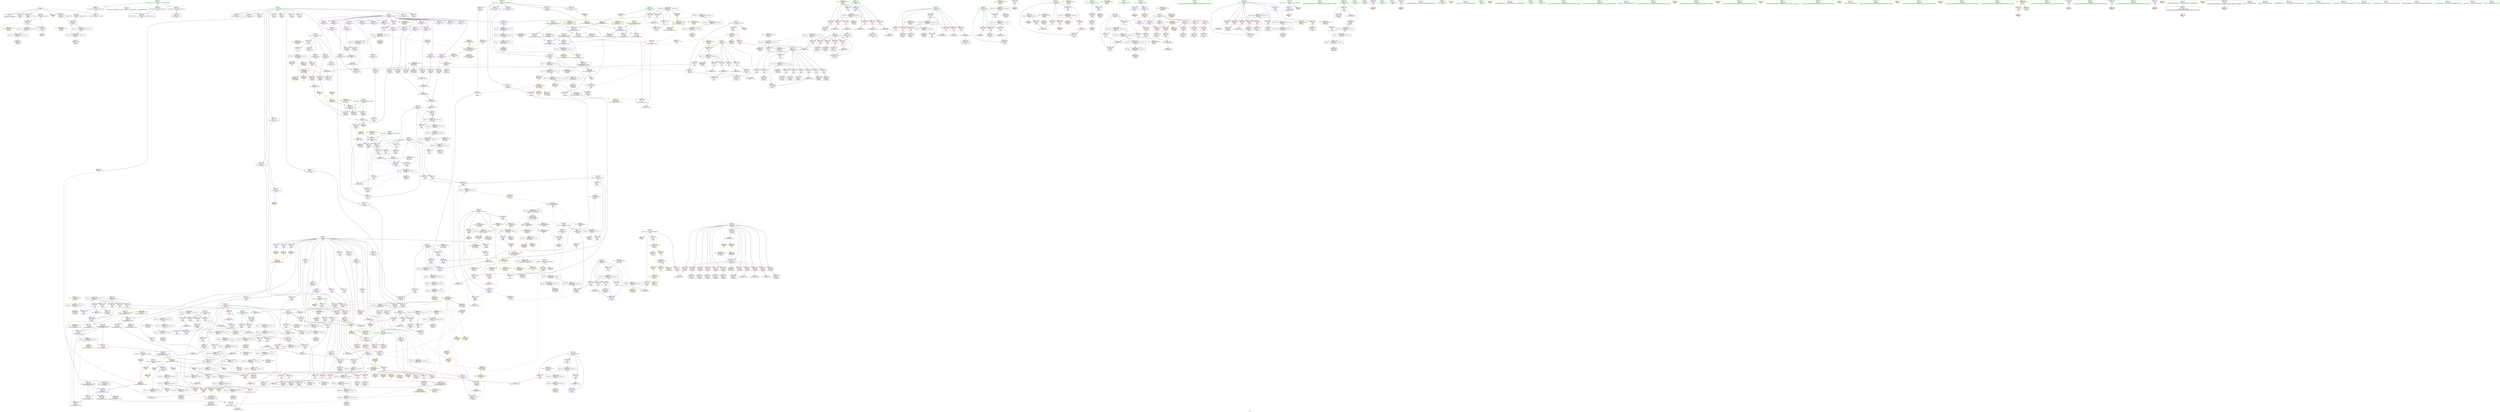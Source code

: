 digraph "SVFG" {
	label="SVFG";

	Node0x563d73e74dd0 [shape=record,color=grey,label="{NodeID: 0\nNullPtr}"];
	Node0x563d73e74dd0 -> Node0x563d73ebd710[style=solid];
	Node0x563d73e74dd0 -> Node0x563d73ebd810[style=solid];
	Node0x563d73e74dd0 -> Node0x563d73ebd8e0[style=solid];
	Node0x563d73e74dd0 -> Node0x563d73ebd9b0[style=solid];
	Node0x563d73e74dd0 -> Node0x563d73ec9990[style=solid];
	Node0x563d73e74dd0 -> Node0x563d73ede1f0[style=solid];
	Node0x563d73f31120 [shape=record,color=yellow,style=double,label="{NodeID: 941\nCSMU(76V_1)\npts\{14 220000 470000 \}\nCS[]|{<s0>10}}"];
	Node0x563d73f31120:s0 -> Node0x563d73f2a3f0[style=dashed,color=red];
	Node0x563d73f04ac0 [shape=record,color=yellow,style=double,label="{NodeID: 775\n22V_1 = ENCHI(MR_22V_0)\npts\{110 \}\nFun[_Z4liczi]}"];
	Node0x563d73f04ac0 -> Node0x563d73f13d00[style=dashed];
	Node0x563d73ee3970 [shape=record,color=grey,label="{NodeID: 609\n600 = Binary(599, 132, )\n}"];
	Node0x563d73ee3970 -> Node0x563d73ec4560[style=solid];
	Node0x563d73ec9d00 [shape=record,color=blue,label="{NodeID: 443\n99\<--152\npr\<--div\n_Z4liczi\n}"];
	Node0x563d73ec9d00 -> Node0x563d73f12400[style=dashed];
	Node0x563d73ecd130 [shape=record,color=red,label="{NodeID: 277\n213\<--101\n\<--w\n_Z4liczi\n}"];
	Node0x563d73ecd130 -> Node0x563d73ec2f70[style=solid];
	Node0x563d73ebe090 [shape=record,color=black,label="{NodeID: 111\n173\<--172\nconv6\<--\n_Z4liczi\n}"];
	Node0x563d73ebe090 -> Node0x563d73ee2bf0[style=solid];
	Node0x563d73f2db10 [shape=record,color=yellow,style=double,label="{NodeID: 886\nRETMU(100V_2)\npts\{537 \}\nFun[main]}"];
	Node0x563d73f12900 [shape=record,color=black,label="{NodeID: 720\nMR_14V_3 = PHI(MR_14V_4, MR_14V_2, )\npts\{102 \}\n}"];
	Node0x563d73f12900 -> Node0x563d73eccd20[style=dashed];
	Node0x563d73f12900 -> Node0x563d73eccdf0[style=dashed];
	Node0x563d73f12900 -> Node0x563d73eccec0[style=dashed];
	Node0x563d73f12900 -> Node0x563d73eccf90[style=dashed];
	Node0x563d73f12900 -> Node0x563d73ecd060[style=dashed];
	Node0x563d73f12900 -> Node0x563d73ecd130[style=dashed];
	Node0x563d73f12900 -> Node0x563d73ecd200[style=dashed];
	Node0x563d73f12900 -> Node0x563d73ecd2d0[style=dashed];
	Node0x563d73f12900 -> Node0x563d73eda910[style=dashed];
	Node0x563d73f12900 -> Node0x563d73f2b5f0[style=dashed];
	Node0x563d73edf3d0 [shape=record,color=yellow,style=double,label="{NodeID: 554\nAPARM(674)\nCS[]}"];
	Node0x563d73ec6ed0 [shape=record,color=red,label="{NodeID: 388\n768\<--534\n\<--tt\nmain\n}"];
	Node0x563d73ec6ed0 -> Node0x563d73eddaa0[style=solid];
	Node0x563d73ec2500 [shape=record,color=purple,label="{NodeID: 222\n187\<--45\narrayidx12\<--noverk\n_Z4liczi\n}"];
	Node0x563d73ec2500 -> Node0x563d73ecef40[style=solid];
	Node0x563d73ebea10 [shape=record,color=green,label="{NodeID: 56\n117\<--118\ni4\<--i4_field_insensitive\n_Z4liczi\n}"];
	Node0x563d73ebea10 -> Node0x563d73ece170[style=solid];
	Node0x563d73ebea10 -> Node0x563d73ece240[style=solid];
	Node0x563d73ebea10 -> Node0x563d73ece310[style=solid];
	Node0x563d73ebea10 -> Node0x563d73ece3e0[style=solid];
	Node0x563d73ebea10 -> Node0x563d73eca5f0[style=solid];
	Node0x563d73ebea10 -> Node0x563d73eca930[style=solid];
	Node0x563d73f29f90 [shape=record,color=yellow,style=double,label="{NodeID: 831\n67V_1 = ENCHI(MR_67V_0)\npts\{424 \}\nFun[_Z3geniii]}"];
	Node0x563d73f29f90 -> Node0x563d73edb540[style=dashed];
	Node0x563d73f00d00 [shape=record,color=black,label="{NodeID: 665\nMR_38V_3 = PHI(MR_38V_4, MR_38V_2, )\npts\{126 \}\n}"];
	Node0x563d73f00d00 -> Node0x563d73ece650[style=dashed];
	Node0x563d73f00d00 -> Node0x563d73ece720[style=dashed];
	Node0x563d73f00d00 -> Node0x563d73ece7f0[style=dashed];
	Node0x563d73f00d00 -> Node0x563d73ece8c0[style=dashed];
	Node0x563d73f00d00 -> Node0x563d73edaf90[style=dashed];
	Node0x563d73f00d00 -> Node0x563d73f10aa0[style=dashed];
	Node0x563d73edc720 [shape=record,color=blue,label="{NodeID: 499\n536\<--662\nb\<--inc44\nmain\n}"];
	Node0x563d73edc720 -> Node0x563d73f19700[style=dashed];
	Node0x563d73ecfeb0 [shape=record,color=red,label="{NodeID: 333\n401\<--393\n\<--__a.addr\n_ZSt3minIiERKT_S2_S2_\n}"];
	Node0x563d73ecfeb0 -> Node0x563d73ed02c0[style=solid];
	Node0x563d73ec5740 [shape=record,color=black,label="{NodeID: 167\n523\<--798\nmain_ret\<--\nmain\n}"];
	Node0x563d73ec5740 -> Node0x563d73ee1000[style=solid];
	Node0x563d73e97980 [shape=record,color=green,label="{NodeID: 1\n7\<--1\n__dso_handle\<--dummyObj\nGlob }"];
	Node0x563d73f31260 [shape=record,color=yellow,style=double,label="{NodeID: 942\nCSMU(78V_4)\npts\{32 49 139 290000 \}\nCS[]|{<s0>10}}"];
	Node0x563d73f31260:s0 -> Node0x563d73f2a530[style=dashed,color=red];
	Node0x563d73f04ba0 [shape=record,color=yellow,style=double,label="{NodeID: 776\n24V_1 = ENCHI(MR_24V_0)\npts\{112 \}\nFun[_Z4liczi]}"];
	Node0x563d73f04ba0 -> Node0x563d73f14200[style=dashed];
	Node0x563d73ee3af0 [shape=record,color=grey,label="{NodeID: 610\n314 = Binary(313, 312, )\n}"];
	Node0x563d73ee3af0 -> Node0x563d73eca860[style=solid];
	Node0x563d73ec9dd0 [shape=record,color=blue,label="{NodeID: 444\n101\<--9\nw\<--\n_Z4liczi\n}"];
	Node0x563d73ec9dd0 -> Node0x563d73f12900[style=dashed];
	Node0x563d73ecd200 [shape=record,color=red,label="{NodeID: 278\n227\<--101\n\<--w\n_Z4liczi\n}"];
	Node0x563d73ecd200 -> Node0x563d73ec3040[style=solid];
	Node0x563d73ebe160 [shape=record,color=black,label="{NodeID: 112\n179\<--178\nidxprom7\<--\n_Z4liczi\n}"];
	Node0x563d73f2dbf0 [shape=record,color=yellow,style=double,label="{NodeID: 887\nRETMU(114V_2)\npts\{551 \}\nFun[main]}"];
	Node0x563d73f12e00 [shape=record,color=black,label="{NodeID: 721\nMR_16V_2 = PHI(MR_16V_4, MR_16V_1, )\npts\{104 \}\n}"];
	Node0x563d73f12e00 -> Node0x563d73eca040[style=dashed];
	Node0x563d73f12e00 -> Node0x563d73f2b6d0[style=dashed];
	Node0x563d73edf4a0 [shape=record,color=yellow,style=double,label="{NodeID: 555\nAPARM(673)\nCS[]}"];
	Node0x563d73ec6fa0 [shape=record,color=red,label="{NodeID: 389\n794\<--534\n\<--tt\nmain\n}"];
	Node0x563d73ec6fa0 -> Node0x563d73ee5170[style=solid];
	Node0x563d73ec25d0 [shape=record,color=purple,label="{NodeID: 223\n272\<--45\narrayidx47\<--noverk\n_Z4liczi\n}"];
	Node0x563d73ebeae0 [shape=record,color=green,label="{NodeID: 57\n119\<--120\nref.tmp39\<--ref.tmp39_field_insensitive\n_Z4liczi\n}"];
	Node0x563d73ebeae0 -> Node0x563d73eca6c0[style=solid];
	Node0x563d73ebeae0 -> Node0x563d73edeae0[style=solid];
	Node0x563d73f2a070 [shape=record,color=yellow,style=double,label="{NodeID: 832\n69V_1 = ENCHI(MR_69V_0)\npts\{426 \}\nFun[_Z3geniii]}"];
	Node0x563d73f2a070 -> Node0x563d73edb6e0[style=dashed];
	Node0x563d73f2a070 -> Node0x563d73f06540[style=dashed];
	Node0x563d73f01200 [shape=record,color=black,label="{NodeID: 666\nMR_40V_2 = PHI(MR_40V_4, MR_40V_1, )\npts\{128 \}\n}"];
	Node0x563d73f01200 -> Node0x563d73edac50[style=dashed];
	Node0x563d73f01200 -> Node0x563d73f10fa0[style=dashed];
	Node0x563d73edc7f0 [shape=record,color=blue,label="{NodeID: 500\n538\<--9\na46\<--\nmain\n}"];
	Node0x563d73edc7f0 -> Node0x563d73f1e700[style=dashed];
	Node0x563d73ecff80 [shape=record,color=red,label="{NodeID: 334\n408\<--393\n\<--__a.addr\n_ZSt3minIiERKT_S2_S2_\n}"];
	Node0x563d73ecff80 -> Node0x563d73edb2d0[style=solid];
	Node0x563d73ec5810 [shape=record,color=black,label="{NodeID: 168\n806\<--829\n_ZSt3maxIiERKT_S2_S2__ret\<--\n_ZSt3maxIiERKT_S2_S2_\n}"];
	Node0x563d73ec5810 -> Node0x563d73ee0b30[style=solid];
	Node0x563d73e99d10 [shape=record,color=green,label="{NodeID: 2\n9\<--1\n\<--dummyObj\nCan only get source location for instruction, argument, global var or function.}"];
	Node0x563d73f313a0 [shape=record,color=yellow,style=double,label="{NodeID: 943\nCSMU(108V_6)\npts\{545 \}\nCS[]|{<s0>14}}"];
	Node0x563d73f313a0:s0 -> Node0x563d73ed4da0[style=dashed,color=red];
	Node0x563d73f04c80 [shape=record,color=yellow,style=double,label="{NodeID: 777\n26V_1 = ENCHI(MR_26V_0)\npts\{114 \}\nFun[_Z4liczi]}"];
	Node0x563d73f04c80 -> Node0x563d73f14700[style=dashed];
	Node0x563d73ee3c70 [shape=record,color=grey,label="{NodeID: 611\n312 = Binary(303, 311, )\n}"];
	Node0x563d73ee3c70 -> Node0x563d73ee3af0[style=solid];
	Node0x563d73ec9ea0 [shape=record,color=blue,label="{NodeID: 445\n99\<--175\npr\<--mul\n_Z4liczi\n}"];
	Node0x563d73ec9ea0 -> Node0x563d73ecc9e0[style=dashed];
	Node0x563d73ec9ea0 -> Node0x563d73ec9f70[style=dashed];
	Node0x563d73ecd2d0 [shape=record,color=red,label="{NodeID: 279\n337\<--101\n\<--w\n_Z4liczi\n}"];
	Node0x563d73ecd2d0 -> Node0x563d73ee4870[style=solid];
	Node0x563d73ebe230 [shape=record,color=black,label="{NodeID: 113\n182\<--181\nidxprom9\<--\n_Z4liczi\n}"];
	Node0x563d73f2dcd0 [shape=record,color=yellow,style=double,label="{NodeID: 888\nRETMU(116V_1)\npts\{160000 \}\nFun[main]}"];
	Node0x563d73f13300 [shape=record,color=black,label="{NodeID: 722\nMR_18V_2 = PHI(MR_18V_4, MR_18V_1, )\npts\{106 \}\n}"];
	Node0x563d73f13300 -> Node0x563d73eca110[style=dashed];
	Node0x563d73f13300 -> Node0x563d73f2b7b0[style=dashed];
	Node0x563d73edf570 [shape=record,color=yellow,style=double,label="{NodeID: 556\nAPARM(726)\nCS[]|{<s0>14}}"];
	Node0x563d73edf570:s0 -> Node0x563d73ee02c0[style=solid,color=red];
	Node0x563d73ec7070 [shape=record,color=red,label="{NodeID: 390\n649\<--536\n\<--b\nmain\n}"];
	Node0x563d73ec7070 -> Node0x563d73ee6970[style=solid];
	Node0x563d73ec26a0 [shape=record,color=purple,label="{NodeID: 224\n275\<--45\narrayidx49\<--noverk\n_Z4liczi\n}"];
	Node0x563d73ec26a0 -> Node0x563d73ecf5c0[style=solid];
	Node0x563d73ebebb0 [shape=record,color=green,label="{NodeID: 58\n121\<--122\ni2\<--i2_field_insensitive\n_Z4liczi\n}"];
	Node0x563d73ebebb0 -> Node0x563d73ece4b0[style=solid];
	Node0x563d73ebebb0 -> Node0x563d73eca790[style=solid];
	Node0x563d73f2a150 [shape=record,color=yellow,style=double,label="{NodeID: 833\n71V_1 = ENCHI(MR_71V_0)\npts\{270000 \}\nFun[_Z3geniii]}"];
	Node0x563d73f2a150 -> Node0x563d73ed13d0[style=dashed];
	Node0x563d73f2a150 -> Node0x563d73ed14a0[style=dashed];
	Node0x563d73f2a150 -> Node0x563d73ed1640[style=dashed];
	Node0x563d73f2a150 -> Node0x563d73f2ed50[style=dashed];
	Node0x563d73f2a150 -> Node0x563d73f30e80[style=dashed];
	Node0x563d73f01700 [shape=record,color=black,label="{NodeID: 667\nMR_46V_2 = PHI(MR_46V_3, MR_46V_1, )\npts\{290000 \}\n}"];
	Node0x563d73f01700 -> Node0x563d73f114a0[style=dashed];
	Node0x563d73f01700 -> Node0x563d73f1e200[style=dashed];
	Node0x563d73edc8c0 [shape=record,color=blue,label="{NodeID: 501\n540\<--9\nb53\<--\nmain\n}"];
	Node0x563d73edc8c0 -> Node0x563d73f03f00[style=dashed];
	Node0x563d73ed0050 [shape=record,color=red,label="{NodeID: 335\n399\<--395\n\<--__b.addr\n_ZSt3minIiERKT_S2_S2_\n}"];
	Node0x563d73ed0050 -> Node0x563d73ed01f0[style=solid];
	Node0x563d73ec58e0 [shape=record,color=purple,label="{NodeID: 169\n77\<--4\n\<--_ZStL8__ioinit\n__cxx_global_var_init\n}"];
	Node0x563d73ec58e0 -> Node0x563d73eddeb0[style=solid];
	Node0x563d73e79650 [shape=record,color=green,label="{NodeID: 3\n31\<--1\n\<--dummyObj\nCan only get source location for instruction, argument, global var or function.}"];
	Node0x563d73f31500 [shape=record,color=yellow,style=double,label="{NodeID: 944\nCSMU(71V_6)\npts\{270000 \}\nCS[]|{<s0>14}}"];
	Node0x563d73f31500:s0 -> Node0x563d73ed4cc0[style=dashed,color=red];
	Node0x563d73f04d60 [shape=record,color=yellow,style=double,label="{NodeID: 778\n28V_1 = ENCHI(MR_28V_0)\npts\{116 \}\nFun[_Z4liczi]}"];
	Node0x563d73f04d60 -> Node0x563d73f14c00[style=dashed];
	Node0x563d73ee3df0 [shape=record,color=grey,label="{NodeID: 612\n604 = Binary(603, 132, )\n}"];
	Node0x563d73ee3df0 -> Node0x563d73ec4630[style=solid];
	Node0x563d73ec9f70 [shape=record,color=blue,label="{NodeID: 446\n99\<--191\npr\<--mul14\n_Z4liczi\n}"];
	Node0x563d73ec9f70 -> Node0x563d73eccab0[style=dashed];
	Node0x563d73ec9f70 -> Node0x563d73eda840[style=dashed];
	Node0x563d73ecd3a0 [shape=record,color=red,label="{NodeID: 280\n313\<--103\n\<--x\n_Z4liczi\n}"];
	Node0x563d73ecd3a0 -> Node0x563d73ee3af0[style=solid];
	Node0x563d73ebe300 [shape=record,color=black,label="{NodeID: 114\n186\<--185\nidxprom11\<--\n_Z4liczi\n}"];
	Node0x563d73f2ddb0 [shape=record,color=yellow,style=double,label="{NodeID: 889\nRETMU(44V_2)\npts\{220000 \}\nFun[main]}"];
	Node0x563d73f13800 [shape=record,color=black,label="{NodeID: 723\nMR_20V_2 = PHI(MR_20V_3, MR_20V_1, )\npts\{108 \}\n}"];
	Node0x563d73f13800 -> Node0x563d73f0d8a0[style=dashed];
	Node0x563d73f13800 -> Node0x563d73f2b890[style=dashed];
	Node0x563d73edf640 [shape=record,color=yellow,style=double,label="{NodeID: 557\nAPARM(544)\nCS[]|{<s0>14}}"];
	Node0x563d73edf640:s0 -> Node0x563d73ee03b0[style=solid,color=red];
	Node0x563d73ec7140 [shape=record,color=red,label="{NodeID: 391\n653\<--536\n\<--b\nmain\n}"];
	Node0x563d73ec7140 -> Node0x563d73ec4a40[style=solid];
	Node0x563d73ec2770 [shape=record,color=purple,label="{NodeID: 225\n280\<--45\narrayidx51\<--noverk\n_Z4liczi\n}"];
	Node0x563d73ebec80 [shape=record,color=green,label="{NodeID: 59\n123\<--124\nb\<--b_field_insensitive\n_Z4liczi\n}"];
	Node0x563d73ebec80 -> Node0x563d73ece580[style=solid];
	Node0x563d73ebec80 -> Node0x563d73edaab0[style=solid];
	Node0x563d73ebec80 -> Node0x563d73edad20[style=solid];
	Node0x563d73f2a230 [shape=record,color=yellow,style=double,label="{NodeID: 834\n48V_1 = ENCHI(MR_48V_0)\npts\{410000 \}\nFun[_Z3geniii]}"];
	Node0x563d73f2a230 -> Node0x563d73ed1570[style=dashed];
	Node0x563d73f2a230 -> Node0x563d73edb610[style=dashed];
	Node0x563d73f2a230 -> Node0x563d73edba20[style=dashed];
	Node0x563d73f01c00 [shape=record,color=black,label="{NodeID: 668\nMR_16V_6 = PHI(MR_16V_7, MR_16V_4, )\npts\{104 \}\n}"];
	Node0x563d73f01c00 -> Node0x563d73f16000[style=dashed];
	Node0x563d73f01c00 -> Node0x563d73f1c400[style=dashed];
	Node0x563d73edc990 [shape=record,color=blue,label="{NodeID: 502\n542\<--684\nw\<--\nmain\n}"];
	Node0x563d73edc990 -> Node0x563d73f00210[style=dashed];
	Node0x563d73ed0120 [shape=record,color=red,label="{NodeID: 336\n405\<--395\n\<--__b.addr\n_ZSt3minIiERKT_S2_S2_\n}"];
	Node0x563d73ed0120 -> Node0x563d73edb200[style=solid];
	Node0x563d73ec59b0 [shape=record,color=purple,label="{NodeID: 170\n673\<--15\narrayidx51\<--wyn\nmain\n}"];
	Node0x563d73ec59b0 -> Node0x563d73edf4a0[style=solid];
	Node0x563d73e796e0 [shape=record,color=green,label="{NodeID: 4\n50\<--1\n_ZTIi\<--dummyObj\nGlob }"];
	Node0x563d73f315e0 [shape=record,color=yellow,style=double,label="{NodeID: 945\n6V_4 = CSCHI(MR_6V_3)\npts\{32 \}\nCS[]}"];
	Node0x563d73f315e0 -> Node0x563d73f07470[style=dashed];
	Node0x563d73f04e40 [shape=record,color=yellow,style=double,label="{NodeID: 779\n30V_1 = ENCHI(MR_30V_0)\npts\{118 \}\nFun[_Z4liczi]}"];
	Node0x563d73f04e40 -> Node0x563d73f15100[style=dashed];
	Node0x563d73ee3f70 [shape=record,color=grey,label="{NodeID: 613\n323 = Binary(322, 132, )\n}"];
	Node0x563d73ee3f70 -> Node0x563d73ecaa00[style=solid];
	Node0x563d73eca040 [shape=record,color=blue,label="{NodeID: 447\n103\<--9\nx\<--\n_Z4liczi\n}"];
	Node0x563d73eca040 -> Node0x563d73f0cea0[style=dashed];
	Node0x563d73ecd470 [shape=record,color=red,label="{NodeID: 281\n331\<--103\n\<--x\n_Z4liczi\n}"];
	Node0x563d73ecd470 -> Node0x563d73ec3930[style=solid];
	Node0x563d73ec2d00 [shape=record,color=black,label="{NodeID: 115\n189\<--188\nconv13\<--\n_Z4liczi\n}"];
	Node0x563d73ec2d00 -> Node0x563d73ee28f0[style=solid];
	Node0x563d73f2de90 [shape=record,color=yellow,style=double,label="{NodeID: 890\nRETMU(71V_2)\npts\{270000 \}\nFun[main]}"];
	Node0x563d73f13d00 [shape=record,color=black,label="{NodeID: 724\nMR_22V_2 = PHI(MR_22V_3, MR_22V_1, )\npts\{110 \}\n}"];
	Node0x563d73f13d00 -> Node0x563d73f0dda0[style=dashed];
	Node0x563d73f13d00 -> Node0x563d73f2b970[style=dashed];
	Node0x563d73edf710 [shape=record,color=yellow,style=double,label="{NodeID: 558\nAPARM(759)\nCS[]}"];
	Node0x563d73ec7210 [shape=record,color=red,label="{NodeID: 392\n661\<--536\n\<--b\nmain\n}"];
	Node0x563d73ec7210 -> Node0x563d73ee31f0[style=solid];
	Node0x563d73ec2840 [shape=record,color=purple,label="{NodeID: 226\n283\<--45\narrayidx53\<--noverk\n_Z4liczi\n}"];
	Node0x563d73ec2840 -> Node0x563d73ecf760[style=solid];
	Node0x563d73ebed50 [shape=record,color=green,label="{NodeID: 60\n125\<--126\na\<--a_field_insensitive\n_Z4liczi\n}"];
	Node0x563d73ebed50 -> Node0x563d73ece650[style=solid];
	Node0x563d73ebed50 -> Node0x563d73ece720[style=solid];
	Node0x563d73ebed50 -> Node0x563d73ece7f0[style=solid];
	Node0x563d73ebed50 -> Node0x563d73ece8c0[style=solid];
	Node0x563d73ebed50 -> Node0x563d73edab80[style=solid];
	Node0x563d73ebed50 -> Node0x563d73edaf90[style=solid];
	Node0x563d73f2a310 [shape=record,color=yellow,style=double,label="{NodeID: 835\n74V_1 = ENCHI(MR_74V_0)\npts\{440000 \}\nFun[_Z3geniii]}"];
	Node0x563d73f2a310 -> Node0x563d73ed1300[style=dashed];
	Node0x563d73f2a310 -> Node0x563d73ed1980[style=dashed];
	Node0x563d73f2a310 -> Node0x563d73f2ef10[style=dashed];
	Node0x563d73f2a310 -> Node0x563d73f31040[style=dashed];
	Node0x563d73f02100 [shape=record,color=black,label="{NodeID: 669\nMR_24V_6 = PHI(MR_24V_7, MR_24V_5, )\npts\{112 \}\n}"];
	Node0x563d73f02100 -> Node0x563d73ecdc90[style=dashed];
	Node0x563d73f02100 -> Node0x563d73ecdd60[style=dashed];
	Node0x563d73f02100 -> Node0x563d73ecde30[style=dashed];
	Node0x563d73f02100 -> Node0x563d73ecdf00[style=dashed];
	Node0x563d73f02100 -> Node0x563d73ecaa00[style=dashed];
	Node0x563d73f02100 -> Node0x563d73f16a00[style=dashed];
	Node0x563d73edca60 [shape=record,color=blue,label="{NodeID: 503\n544\<--9\nx\<--\nmain\n}"];
	Node0x563d73edca60 -> Node0x563d73f00300[style=dashed];
	Node0x563d73ed01f0 [shape=record,color=red,label="{NodeID: 337\n400\<--399\n\<--\n_ZSt3minIiERKT_S2_S2_\n}"];
	Node0x563d73ed01f0 -> Node0x563d73ee6c70[style=solid];
	Node0x563d73ec5a80 [shape=record,color=purple,label="{NodeID: 171\n683\<--15\narrayidx58\<--wyn\nmain\n}"];
	Node0x563d73ec5a80 -> Node0x563d73ec8660[style=solid];
	Node0x563d73e7aae0 [shape=record,color=green,label="{NodeID: 5\n53\<--1\n.str\<--dummyObj\nGlob }"];
	Node0x563d73f31740 [shape=record,color=yellow,style=double,label="{NodeID: 946\n8V_4 = CSCHI(MR_8V_3)\npts\{49 \}\nCS[]}"];
	Node0x563d73f31740 -> Node0x563d73ecc6a0[style=dashed];
	Node0x563d73f31740 -> Node0x563d73f07970[style=dashed];
	Node0x563d73f04f20 [shape=record,color=yellow,style=double,label="{NodeID: 780\n32V_1 = ENCHI(MR_32V_0)\npts\{120 \}\nFun[_Z4liczi]}"];
	Node0x563d73f04f20 -> Node0x563d73f15600[style=dashed];
	Node0x563d73ee40f0 [shape=record,color=grey,label="{NodeID: 614\n334 = Binary(333, 332, )\n}"];
	Node0x563d73ee40f0 -> Node0x563d73eda840[style=solid];
	Node0x563d73eca110 [shape=record,color=blue,label="{NodeID: 448\n105\<--9\ni6\<--\n_Z4liczi\n}"];
	Node0x563d73eca110 -> Node0x563d73f0d3a0[style=dashed];
	Node0x563d73ecd540 [shape=record,color=red,label="{NodeID: 282\n196\<--105\n\<--i6\n_Z4liczi\n}"];
	Node0x563d73ecd540 -> Node0x563d73ee73f0[style=solid];
	Node0x563d73ec2dd0 [shape=record,color=black,label="{NodeID: 116\n198\<--197\nidxprom16\<--\n_Z4liczi\n}"];
	Node0x563d73f2df70 [shape=record,color=yellow,style=double,label="{NodeID: 891\nRETMU(46V_2)\npts\{290000 \}\nFun[main]}"];
	Node0x563d73f14200 [shape=record,color=black,label="{NodeID: 725\nMR_24V_2 = PHI(MR_24V_3, MR_24V_1, )\npts\{112 \}\n}"];
	Node0x563d73f14200 -> Node0x563d73f0e2a0[style=dashed];
	Node0x563d73f14200 -> Node0x563d73f2ba50[style=dashed];
	Node0x563d73edf7e0 [shape=record,color=yellow,style=double,label="{NodeID: 559\nAPARM(784)\nCS[]}"];
	Node0x563d73ec72e0 [shape=record,color=red,label="{NodeID: 393\n667\<--538\n\<--a46\nmain\n}"];
	Node0x563d73ec72e0 -> Node0x563d73ee85f0[style=solid];
	Node0x563d73ec2910 [shape=record,color=purple,label="{NodeID: 227\n289\<--45\narrayidx56\<--noverk\n_Z4liczi\n}"];
	Node0x563d73ebee20 [shape=record,color=green,label="{NodeID: 61\n127\<--128\nx87\<--x87_field_insensitive\n_Z4liczi\n}"];
	Node0x563d73ebee20 -> Node0x563d73ece990[style=solid];
	Node0x563d73ebee20 -> Node0x563d73ecea60[style=solid];
	Node0x563d73ebee20 -> Node0x563d73edac50[style=solid];
	Node0x563d73ebee20 -> Node0x563d73edaec0[style=solid];
	Node0x563d73f2a3f0 [shape=record,color=yellow,style=double,label="{NodeID: 836\n76V_1 = ENCHI(MR_76V_0)\npts\{14 220000 470000 \}\nFun[_Z3geniii]}"];
	Node0x563d73f2a3f0 -> Node0x563d73f2eff0[style=dashed];
	Node0x563d73f2a3f0 -> Node0x563d73f30aa0[style=dashed];
	Node0x563d73f2a3f0 -> Node0x563d73f31120[style=dashed];
	Node0x563d73f02600 [shape=record,color=black,label="{NodeID: 670\nMR_26V_5 = PHI(MR_26V_6, MR_26V_3, )\npts\{114 \}\n}"];
	Node0x563d73f02600 -> Node0x563d73eca450[style=dashed];
	Node0x563d73edcb30 [shape=record,color=blue,label="{NodeID: 504\n542\<--704\nw\<--div\nmain\n}"];
	Node0x563d73edcb30 -> Node0x563d73f00210[style=dashed];
	Node0x563d73ed02c0 [shape=record,color=red,label="{NodeID: 338\n402\<--401\n\<--\n_ZSt3minIiERKT_S2_S2_\n}"];
	Node0x563d73ed02c0 -> Node0x563d73ee6c70[style=solid];
	Node0x563d73ec5b50 [shape=record,color=purple,label="{NodeID: 172\n167\<--17\n\<--ile_w_wyn\n_Z4liczi\n}"];
	Node0x563d73e7ab70 [shape=record,color=green,label="{NodeID: 6\n55\<--1\n.str.1\<--dummyObj\nGlob }"];
	Node0x563d73f31820 [shape=record,color=yellow,style=double,label="{NodeID: 947\n46V_3 = CSCHI(MR_46V_2)\npts\{290000 \}\nCS[]}"];
	Node0x563d73f31820 -> Node0x563d73ec8c10[style=dashed];
	Node0x563d73f31820 -> Node0x563d73f0b570[style=dashed];
	Node0x563d73f05000 [shape=record,color=yellow,style=double,label="{NodeID: 781\n34V_1 = ENCHI(MR_34V_0)\npts\{122 \}\nFun[_Z4liczi]}"];
	Node0x563d73f05000 -> Node0x563d73f15b00[style=dashed];
	Node0x563d73ee4270 [shape=record,color=grey,label="{NodeID: 615\n233 = Binary(231, 232, )\n}"];
	Node0x563d73ee4270 -> Node0x563d73eca2b0[style=solid];
	Node0x563d73eca1e0 [shape=record,color=blue,label="{NodeID: 449\n107\<--219\ni3\<--sub\n_Z4liczi\n}"];
	Node0x563d73eca1e0 -> Node0x563d73ecd950[style=dashed];
	Node0x563d73eca1e0 -> Node0x563d73ecda20[style=dashed];
	Node0x563d73eca1e0 -> Node0x563d73f0d8a0[style=dashed];
	Node0x563d73ecd610 [shape=record,color=red,label="{NodeID: 283\n218\<--105\n\<--i6\n_Z4liczi\n}"];
	Node0x563d73ecd610 -> Node0x563d73ee2ef0[style=solid];
	Node0x563d73ec2ea0 [shape=record,color=black,label="{NodeID: 117\n202\<--201\nidxprom18\<--\n_Z4liczi\n}"];
	Node0x563d73f2e050 [shape=record,color=yellow,style=double,label="{NodeID: 892\nRETMU(74V_3)\npts\{440000 \}\nFun[main]}"];
	Node0x563d73f14700 [shape=record,color=black,label="{NodeID: 726\nMR_26V_2 = PHI(MR_26V_3, MR_26V_1, )\npts\{114 \}\n}"];
	Node0x563d73f14700 -> Node0x563d73f0e7a0[style=dashed];
	Node0x563d73f14700 -> Node0x563d73f2bb30[style=dashed];
	Node0x563d73edf8b0 [shape=record,color=yellow,style=double,label="{NodeID: 560\nAPARM(783)\nCS[]}"];
	Node0x563d73ec73b0 [shape=record,color=red,label="{NodeID: 394\n671\<--538\n\<--a46\nmain\n}"];
	Node0x563d73ec73b0 -> Node0x563d73ec4be0[style=solid];
	Node0x563d73ec29e0 [shape=record,color=purple,label="{NodeID: 228\n292\<--45\narrayidx58\<--noverk\n_Z4liczi\n}"];
	Node0x563d73ec29e0 -> Node0x563d73ecf900[style=solid];
	Node0x563d73ebeef0 [shape=record,color=green,label="{NodeID: 62\n138\<--139\nexception\<--exception_field_insensitive\n_Z4liczi\n}"];
	Node0x563d73ebeef0 -> Node0x563d73ebdc80[style=solid];
	Node0x563d73ebeef0 -> Node0x563d73ede050[style=solid];
	Node0x563d73f2a530 [shape=record,color=yellow,style=double,label="{NodeID: 837\n78V_1 = ENCHI(MR_78V_0)\npts\{32 49 139 290000 \}\nFun[_Z3geniii]}"];
	Node0x563d73f2a530 -> Node0x563d73f11ea0[style=dashed];
	Node0x563d73f2a530 -> Node0x563d73f30be0[style=dashed];
	Node0x563d73f02b00 [shape=record,color=black,label="{NodeID: 671\nMR_28V_5 = PHI(MR_28V_6, MR_28V_3, )\npts\{116 \}\n}"];
	Node0x563d73f02b00 -> Node0x563d73eca520[style=dashed];
	Node0x563d73f02b00 -> Node0x563d73f17400[style=dashed];
	Node0x563d73edcc00 [shape=record,color=blue,label="{NodeID: 505\n544\<--707\nx\<--inc65\nmain\n}"];
	Node0x563d73edcc00 -> Node0x563d73f00300[style=dashed];
	Node0x563d73ed0390 [shape=record,color=red,label="{NodeID: 339\n430\<--419\n\<--start.addr\n_Z3geniii\n}"];
	Node0x563d73ed0390 -> Node0x563d73ee7570[style=solid];
	Node0x563d73ec5c20 [shape=record,color=purple,label="{NodeID: 173\n168\<--17\narrayidx3\<--ile_w_wyn\n_Z4liczi\n}"];
	Node0x563d73ec5c20 -> Node0x563d73ecec00[style=solid];
	Node0x563d73ea7650 [shape=record,color=green,label="{NodeID: 7\n57\<--1\n.str.2\<--dummyObj\nGlob }"];
	Node0x563d73f31900 [shape=record,color=yellow,style=double,label="{NodeID: 948\n125V_3 = CSCHI(MR_125V_2)\npts\{139 410000 \}\nCS[]}"];
	Node0x563d73f31900 -> Node0x563d73f0ba70[style=dashed];
	Node0x563d73f050e0 [shape=record,color=yellow,style=double,label="{NodeID: 782\n36V_1 = ENCHI(MR_36V_0)\npts\{124 \}\nFun[_Z4liczi]}"];
	Node0x563d73f050e0 -> Node0x563d73edaab0[style=dashed];
	Node0x563d73f050e0 -> Node0x563d73f105a0[style=dashed];
	Node0x563d73ee43f0 [shape=record,color=grey,label="{NodeID: 616\n328 = Binary(327, 132, )\n}"];
	Node0x563d73ee43f0 -> Node0x563d73ecaad0[style=solid];
	Node0x563d73eca2b0 [shape=record,color=blue,label="{NodeID: 450\n109\<--233\npz2\<--sub30\n_Z4liczi\n}"];
	Node0x563d73eca2b0 -> Node0x563d73ecdaf0[style=dashed];
	Node0x563d73eca2b0 -> Node0x563d73ecdbc0[style=dashed];
	Node0x563d73eca2b0 -> Node0x563d73f16500[style=dashed];
	Node0x563d73ecd6e0 [shape=record,color=red,label="{NodeID: 284\n232\<--105\n\<--i6\n_Z4liczi\n}"];
	Node0x563d73ecd6e0 -> Node0x563d73ee4270[style=solid];
	Node0x563d73ec2f70 [shape=record,color=black,label="{NodeID: 118\n214\<--213\nidxprom23\<--\n_Z4liczi\n}"];
	Node0x563d73f2e130 [shape=record,color=yellow,style=double,label="{NodeID: 893\nRETMU(50V_3)\npts\{470000 \}\nFun[main]}"];
	Node0x563d73f14c00 [shape=record,color=black,label="{NodeID: 727\nMR_28V_2 = PHI(MR_28V_3, MR_28V_1, )\npts\{116 \}\n}"];
	Node0x563d73f14c00 -> Node0x563d73f0eca0[style=dashed];
	Node0x563d73f14c00 -> Node0x563d73f2bc10[style=dashed];
	Node0x563d73edf980 [shape=record,color=yellow,style=double,label="{NodeID: 561\nAPARM(791)\nCS[]}"];
	Node0x563d73ec7480 [shape=record,color=red,label="{NodeID: 395\n681\<--538\n\<--a46\nmain\n}"];
	Node0x563d73ec7480 -> Node0x563d73ec4cb0[style=solid];
	Node0x563d73ec2ab0 [shape=record,color=purple,label="{NodeID: 229\n298\<--45\narrayidx61\<--noverk\n_Z4liczi\n}"];
	Node0x563d73ebefc0 [shape=record,color=green,label="{NodeID: 63\n141\<--142\n__cxa_allocate_exception\<--__cxa_allocate_exception_field_insensitive\n}"];
	Node0x563d73f2a670 [shape=record,color=yellow,style=double,label="{NodeID: 838\nRETMU(2V_1)\npts\{12 \}\nFun[_Z4liczi]}"];
	Node0x563d73f03000 [shape=record,color=black,label="{NodeID: 672\nMR_30V_5 = PHI(MR_30V_7, MR_30V_3, )\npts\{118 \}\n}"];
	Node0x563d73f03000 -> Node0x563d73eca5f0[style=dashed];
	Node0x563d73f03000 -> Node0x563d73f17900[style=dashed];
	Node0x563d73edccd0 [shape=record,color=blue,label="{NodeID: 506\n719\<--710\narrayidx71\<--\nmain\n}"];
	Node0x563d73edccd0 -> Node0x563d73efff00[style=dashed];
	Node0x563d73ed0460 [shape=record,color=red,label="{NodeID: 340\n435\<--419\n\<--start.addr\n_Z3geniii\n}"];
	Node0x563d73ed0460 -> Node0x563d73ec3c70[style=solid];
	Node0x563d73ec5cf0 [shape=record,color=purple,label="{NodeID: 174\n183\<--17\n\<--ile_w_wyn\n_Z4liczi\n}"];
	Node0x563d73ea76e0 [shape=record,color=green,label="{NodeID: 8\n59\<--1\nstderr\<--dummyObj\nGlob }"];
	Node0x563d73f31a10 [shape=record,color=yellow,style=double,label="{NodeID: 949\n78V_2 = CSCHI(MR_78V_1)\npts\{32 49 139 290000 \}\nCS[]}"];
	Node0x563d73f31a10 -> Node0x563d73f06f10[style=dashed];
	Node0x563d73f051c0 [shape=record,color=yellow,style=double,label="{NodeID: 783\n38V_1 = ENCHI(MR_38V_0)\npts\{126 \}\nFun[_Z4liczi]}"];
	Node0x563d73f051c0 -> Node0x563d73edab80[style=dashed];
	Node0x563d73f051c0 -> Node0x563d73f10aa0[style=dashed];
	Node0x563d73ee4570 [shape=record,color=grey,label="{NodeID: 617\n239 = Binary(238, 240, )\n}"];
	Node0x563d73ee4570 -> Node0x563d73eca450[style=solid];
	Node0x563d73eca380 [shape=record,color=blue,label="{NodeID: 451\n111\<--9\ni8\<--\n_Z4liczi\n}"];
	Node0x563d73eca380 -> Node0x563d73f02100[style=dashed];
	Node0x563d73ecd7b0 [shape=record,color=red,label="{NodeID: 285\n299\<--105\n\<--i6\n_Z4liczi\n}"];
	Node0x563d73ecd7b0 -> Node0x563d73ec36c0[style=solid];
	Node0x563d73ec3040 [shape=record,color=black,label="{NodeID: 119\n228\<--227\nidxprom28\<--\n_Z4liczi\n}"];
	Node0x563d73f2e210 [shape=record,color=yellow,style=double,label="{NodeID: 894\nRETMU(123V_1)\npts\{520000 \}\nFun[main]}"];
	Node0x563d73f15100 [shape=record,color=black,label="{NodeID: 728\nMR_30V_2 = PHI(MR_30V_3, MR_30V_1, )\npts\{118 \}\n}"];
	Node0x563d73f15100 -> Node0x563d73f0f1a0[style=dashed];
	Node0x563d73f15100 -> Node0x563d73f2bcf0[style=dashed];
	Node0x563d73edfa50 [shape=record,color=yellow,style=double,label="{NodeID: 562\nARet(771)\nCS[]}"];
	Node0x563d73ec7550 [shape=record,color=red,label="{NodeID: 396\n717\<--538\n\<--a46\nmain\n}"];
	Node0x563d73ec7550 -> Node0x563d73ec5260[style=solid];
	Node0x563d73ec2b80 [shape=record,color=purple,label="{NodeID: 230\n301\<--45\narrayidx63\<--noverk\n_Z4liczi\n}"];
	Node0x563d73ec2b80 -> Node0x563d73ecfaa0[style=solid];
	Node0x563d73ebf0c0 [shape=record,color=green,label="{NodeID: 64\n147\<--148\n__cxa_throw\<--__cxa_throw_field_insensitive\n}"];
	Node0x563d73f2b190 [shape=record,color=yellow,style=double,label="{NodeID: 839\nRETMU(4V_1)\npts\{14 \}\nFun[_Z4liczi]}"];
	Node0x563d73f03500 [shape=record,color=black,label="{NodeID: 673\nMR_32V_5 = PHI(MR_32V_7, MR_32V_3, )\npts\{120 \}\n}"];
	Node0x563d73f03500 -> Node0x563d73ecf350[style=dashed];
	Node0x563d73f03500 -> Node0x563d73f17e00[style=dashed];
	Node0x563d73f03500 -> Node0x563d73f1ce00[style=dashed];
	Node0x563d73edcda0 [shape=record,color=blue,label="{NodeID: 507\n736\<--730\narrayidx80\<--\nmain\n}"];
	Node0x563d73edcda0 -> Node0x563d73effff0[style=dashed];
	Node0x563d73ed0530 [shape=record,color=red,label="{NodeID: 341\n440\<--419\n\<--start.addr\n_Z3geniii\n}"];
	Node0x563d73ed0530 -> Node0x563d73ec3d40[style=solid];
	Node0x563d73ec5dc0 [shape=record,color=purple,label="{NodeID: 175\n184\<--17\narrayidx10\<--ile_w_wyn\n_Z4liczi\n}"];
	Node0x563d73ec5dc0 -> Node0x563d73ecee70[style=solid];
	Node0x563d73ea7930 [shape=record,color=green,label="{NodeID: 9\n60\<--1\n.str.3\<--dummyObj\nGlob }"];
	Node0x563d73f31bd0 [shape=record,color=yellow,style=double,label="{NodeID: 950\n48V_6 = CSCHI(MR_48V_5)\npts\{410000 \}\nCS[]}"];
	Node0x563d73f31bd0 -> Node0x563d73ed1a50[style=dashed];
	Node0x563d73f31bd0 -> Node0x563d73edbaf0[style=dashed];
	Node0x563d73f052a0 [shape=record,color=yellow,style=double,label="{NodeID: 784\n40V_1 = ENCHI(MR_40V_0)\npts\{128 \}\nFun[_Z4liczi]}"];
	Node0x563d73f052a0 -> Node0x563d73f01200[style=dashed];
	Node0x563d73f052a0 -> Node0x563d73f10fa0[style=dashed];
	Node0x563d73ee46f0 [shape=record,color=grey,label="{NodeID: 618\n629 = Binary(628, 132, )\n}"];
	Node0x563d73ee46f0 -> Node0x563d73edc310[style=solid];
	Node0x563d73eca450 [shape=record,color=blue,label="{NodeID: 452\n113\<--239\nref.tmp\<--div32\n_Z4liczi\n}"];
	Node0x563d73eca450 -> Node0x563d73ecf350[style=dashed];
	Node0x563d73eca450 -> Node0x563d73ecf420[style=dashed];
	Node0x563d73eca450 -> Node0x563d73f02600[style=dashed];
	Node0x563d73eca450 -> Node0x563d73f16f00[style=dashed];
	Node0x563d73eca450 -> Node0x563d73f30220[style=dashed];
	Node0x563d73ecd880 [shape=record,color=red,label="{NodeID: 286\n327\<--105\n\<--i6\n_Z4liczi\n}"];
	Node0x563d73ecd880 -> Node0x563d73ee43f0[style=solid];
	Node0x563d73ec3110 [shape=record,color=black,label="{NodeID: 120\n271\<--270\nidxprom46\<--\n_Z4liczi\n}"];
	Node0x563d73f2e2f0 [shape=record,color=yellow,style=double,label="{NodeID: 895\nRETMU(125V_2)\npts\{139 410000 \}\nFun[main]}"];
	Node0x563d73f15600 [shape=record,color=black,label="{NodeID: 729\nMR_32V_2 = PHI(MR_32V_3, MR_32V_1, )\npts\{120 \}\n}"];
	Node0x563d73f15600 -> Node0x563d73f0f6a0[style=dashed];
	Node0x563d73f15600 -> Node0x563d73f2bdd0[style=dashed];
	Node0x563d73edfae0 [shape=record,color=yellow,style=double,label="{NodeID: 563\nARet(78)\nCS[]}"];
	Node0x563d73ec7620 [shape=record,color=red,label="{NodeID: 397\n744\<--538\n\<--a46\nmain\n}"];
	Node0x563d73ec7620 -> Node0x563d73ee37f0[style=solid];
	Node0x563d73ecabb0 [shape=record,color=purple,label="{NodeID: 231\n307\<--45\narrayidx66\<--noverk\n_Z4liczi\n}"];
	Node0x563d73ebf1c0 [shape=record,color=green,label="{NodeID: 65\n206\<--207\n_ZSt3minIiERKT_S2_S2_\<--_ZSt3minIiERKT_S2_S2__field_insensitive\n}"];
	Node0x563d73f2b270 [shape=record,color=yellow,style=double,label="{NodeID: 840\nRETMU(6V_3)\npts\{32 \}\nFun[_Z4liczi]|{<s0>9}}"];
	Node0x563d73f2b270:s0 -> Node0x563d73f31a10[style=dashed,color=blue];
	Node0x563d73f03a00 [shape=record,color=black,label="{NodeID: 674\nMR_34V_5 = PHI(MR_34V_6, MR_34V_3, )\npts\{122 \}\n}"];
	Node0x563d73f03a00 -> Node0x563d73f18300[style=dashed];
	Node0x563d73f03a00 -> Node0x563d73f1d300[style=dashed];
	Node0x563d73edce70 [shape=record,color=blue,label="{NodeID: 508\n540\<--740\nb53\<--inc82\nmain\n}"];
	Node0x563d73edce70 -> Node0x563d73f03f00[style=dashed];
	Node0x563d73ed0600 [shape=record,color=red,label="{NodeID: 342\n451\<--419\n\<--start.addr\n_Z3geniii\n}"];
	Node0x563d73ed0600 -> Node0x563d73ee79f0[style=solid];
	Node0x563d73ec5e90 [shape=record,color=purple,label="{NodeID: 176\n199\<--17\n\<--ile_w_wyn\n_Z4liczi\n}"];
	Node0x563d73ea79c0 [shape=record,color=green,label="{NodeID: 10\n62\<--1\n.str.4\<--dummyObj\nGlob }"];
	Node0x563d73f31d30 [shape=record,color=yellow,style=double,label="{NodeID: 951\n78V_5 = CSCHI(MR_78V_4)\npts\{32 49 139 290000 \}\nCS[]}"];
	Node0x563d73f31d30 -> Node0x563d73f11ea0[style=dashed];
	Node0x563d73f05380 [shape=record,color=yellow,style=double,label="{NodeID: 785\n42V_1 = ENCHI(MR_42V_0)\npts\{139 \}\nFun[_Z4liczi]}"];
	Node0x563d73f05380 -> Node0x563d73ec9c30[style=dashed];
	Node0x563d73f05380 -> Node0x563d73f2c230[style=dashed];
	Node0x563d73ee4870 [shape=record,color=grey,label="{NodeID: 619\n338 = Binary(337, 132, )\n}"];
	Node0x563d73ee4870 -> Node0x563d73eda910[style=solid];
	Node0x563d73eca520 [shape=record,color=blue,label="{NodeID: 453\n115\<--250\npz2_2\<--sub37\n_Z4liczi\n}"];
	Node0x563d73eca520 -> Node0x563d73ecdfd0[style=dashed];
	Node0x563d73eca520 -> Node0x563d73ece0a0[style=dashed];
	Node0x563d73eca520 -> Node0x563d73f02b00[style=dashed];
	Node0x563d73ecd950 [shape=record,color=red,label="{NodeID: 287\n221\<--107\n\<--i3\n_Z4liczi\n}"];
	Node0x563d73ecd950 -> Node0x563d73ee6af0[style=solid];
	Node0x563d73ec31e0 [shape=record,color=black,label="{NodeID: 121\n274\<--273\nidxprom48\<--\n_Z4liczi\n}"];
	Node0x563d73f2e400 [shape=record,color=yellow,style=double,label="{NodeID: 896\nRETMU(60V_1)\npts\{220000 410000 \}\nFun[_ZSt3minIiERKT_S2_S2_]}"];
	Node0x563d73f15b00 [shape=record,color=black,label="{NodeID: 730\nMR_34V_2 = PHI(MR_34V_3, MR_34V_1, )\npts\{122 \}\n}"];
	Node0x563d73f15b00 -> Node0x563d73f0fba0[style=dashed];
	Node0x563d73f15b00 -> Node0x563d73f2beb0[style=dashed];
	Node0x563d73edfb70 [shape=record,color=yellow,style=double,label="{NodeID: 564\nARet(205)\nCS[]}"];
	Node0x563d73edfb70 -> Node0x563d73ede7a0[style=solid];
	Node0x563d73ec76f0 [shape=record,color=red,label="{NodeID: 398\n678\<--540\n\<--b53\nmain\n}"];
	Node0x563d73ec76f0 -> Node0x563d73ee61f0[style=solid];
	Node0x563d73ecac40 [shape=record,color=purple,label="{NodeID: 232\n310\<--45\narrayidx68\<--noverk\n_Z4liczi\n}"];
	Node0x563d73ecac40 -> Node0x563d73ecfc40[style=solid];
	Node0x563d73ebf2c0 [shape=record,color=green,label="{NodeID: 66\n391\<--392\nretval\<--retval_field_insensitive\n_ZSt3minIiERKT_S2_S2_\n}"];
	Node0x563d73ebf2c0 -> Node0x563d73ecfde0[style=solid];
	Node0x563d73ebf2c0 -> Node0x563d73edb200[style=solid];
	Node0x563d73ebf2c0 -> Node0x563d73edb2d0[style=solid];
	Node0x563d73f2b350 [shape=record,color=yellow,style=double,label="{NodeID: 841\nRETMU(8V_2)\npts\{49 \}\nFun[_Z4liczi]|{<s0>9}}"];
	Node0x563d73f2b350:s0 -> Node0x563d73f31a10[style=dashed,color=blue];
	Node0x563d73f03f00 [shape=record,color=black,label="{NodeID: 675\nMR_104V_5 = PHI(MR_104V_6, MR_104V_4, )\npts\{541 \}\n}"];
	Node0x563d73f03f00 -> Node0x563d73ec76f0[style=dashed];
	Node0x563d73f03f00 -> Node0x563d73ec77c0[style=dashed];
	Node0x563d73f03f00 -> Node0x563d73ec7890[style=dashed];
	Node0x563d73f03f00 -> Node0x563d73ec7960[style=dashed];
	Node0x563d73f03f00 -> Node0x563d73ec7a30[style=dashed];
	Node0x563d73f03f00 -> Node0x563d73ec7b00[style=dashed];
	Node0x563d73f03f00 -> Node0x563d73ec7bd0[style=dashed];
	Node0x563d73f03f00 -> Node0x563d73edce70[style=dashed];
	Node0x563d73f03f00 -> Node0x563d73f1ec00[style=dashed];
	Node0x563d73edcf40 [shape=record,color=blue,label="{NodeID: 509\n538\<--745\na46\<--inc85\nmain\n}"];
	Node0x563d73edcf40 -> Node0x563d73f1e700[style=dashed];
	Node0x563d73ed06d0 [shape=record,color=red,label="{NodeID: 343\n459\<--419\n\<--start.addr\n_Z3geniii\n}"];
	Node0x563d73ed06d0 -> Node0x563d73ee76f0[style=solid];
	Node0x563d73ec5f60 [shape=record,color=purple,label="{NodeID: 177\n200\<--17\narrayidx17\<--ile_w_wyn\n_Z4liczi\n}"];
	Node0x563d73ec5f60 -> Node0x563d73ede530[style=solid];
	Node0x563d73ea7a50 [shape=record,color=green,label="{NodeID: 11\n64\<--1\n.str.5\<--dummyObj\nGlob }"];
	Node0x563d73f05460 [shape=record,color=yellow,style=double,label="{NodeID: 786\n44V_1 = ENCHI(MR_44V_0)\npts\{220000 \}\nFun[_Z4liczi]}"];
	Node0x563d73f05460 -> Node0x563d73ecec00[style=dashed];
	Node0x563d73f05460 -> Node0x563d73ecee70[style=dashed];
	Node0x563d73f05460 -> Node0x563d73ecf010[style=dashed];
	Node0x563d73f05460 -> Node0x563d73ecf0e0[style=dashed];
	Node0x563d73f05460 -> Node0x563d73ecf280[style=dashed];
	Node0x563d73f05460 -> Node0x563d73ecf350[style=dashed];
	Node0x563d73f05460 -> Node0x563d73ecf420[style=dashed];
	Node0x563d73f05460 -> Node0x563d73f2c310[style=dashed];
	Node0x563d73f05460 -> Node0x563d73f2fbe0[style=dashed];
	Node0x563d73f05460 -> Node0x563d73f30060[style=dashed];
	Node0x563d73f05460 -> Node0x563d73f30380[style=dashed];
	Node0x563d73f05460 -> Node0x563d73f306a0[style=dashed];
	Node0x563d73ee49f0 [shape=record,color=grey,label="{NodeID: 620\n634 = Binary(633, 132, )\n}"];
	Node0x563d73ee49f0 -> Node0x563d73edc3e0[style=solid];
	Node0x563d73eca5f0 [shape=record,color=blue,label="{NodeID: 454\n117\<--9\ni4\<--\n_Z4liczi\n}"];
	Node0x563d73eca5f0 -> Node0x563d73f1c900[style=dashed];
	Node0x563d73ecda20 [shape=record,color=red,label="{NodeID: 288\n281\<--107\n\<--i3\n_Z4liczi\n}"];
	Node0x563d73ecda20 -> Node0x563d73ec3380[style=solid];
	Node0x563d73ec32b0 [shape=record,color=black,label="{NodeID: 122\n279\<--278\nidxprom50\<--\n_Z4liczi\n}"];
	Node0x563d73f2e540 [shape=record,color=yellow,style=double,label="{NodeID: 897\nRETMU(52V_3)\npts\{392 \}\nFun[_ZSt3minIiERKT_S2_S2_]}"];
	Node0x563d73f16000 [shape=record,color=black,label="{NodeID: 731\nMR_16V_5 = PHI(MR_16V_6, MR_16V_4, )\npts\{104 \}\n}"];
	Node0x563d73f16000 -> Node0x563d73f0cea0[style=dashed];
	Node0x563d73edfc00 [shape=record,color=yellow,style=double,label="{NodeID: 565\nARet(209)\nCS[]}"];
	Node0x563d73edfc00 -> Node0x563d73ecf010[style=solid];
	Node0x563d73ec77c0 [shape=record,color=red,label="{NodeID: 399\n689\<--540\n\<--b53\nmain\n}"];
	Node0x563d73ec77c0 -> Node0x563d73ec4d80[style=solid];
	Node0x563d73ecad10 [shape=record,color=purple,label="{NodeID: 233\n581\<--45\n\<--noverk\nmain\n}"];
	Node0x563d73ecad10 -> Node0x563d73edbfd0[style=solid];
	Node0x563d73ebf390 [shape=record,color=green,label="{NodeID: 67\n393\<--394\n__a.addr\<--__a.addr_field_insensitive\n_ZSt3minIiERKT_S2_S2_\n}"];
	Node0x563d73ebf390 -> Node0x563d73ecfeb0[style=solid];
	Node0x563d73ebf390 -> Node0x563d73ecff80[style=solid];
	Node0x563d73ebf390 -> Node0x563d73edb060[style=solid];
	Node0x563d73f2b430 [shape=record,color=yellow,style=double,label="{NodeID: 842\nRETMU(10V_2)\npts\{98 \}\nFun[_Z4liczi]}"];
	Node0x563d73f04400 [shape=record,color=black,label="{NodeID: 676\nMR_106V_4 = PHI(MR_106V_6, MR_106V_3, )\npts\{543 \}\n}"];
	Node0x563d73f04400 -> Node0x563d73edc990[style=dashed];
	Node0x563d73f04400 -> Node0x563d73f1f100[style=dashed];
	Node0x563d73edd010 [shape=record,color=blue,label="{NodeID: 510\n30\<--31\nbest\<--\nmain\n}"];
	Node0x563d73edd010 -> Node0x563d73f2f4b0[style=dashed];
	Node0x563d73ed07a0 [shape=record,color=red,label="{NodeID: 344\n470\<--419\n\<--start.addr\n_Z3geniii\n}"];
	Node0x563d73ed07a0 -> Node0x563d73ee82f0[style=solid];
	Node0x563d73ec6030 [shape=record,color=purple,label="{NodeID: 178\n203\<--17\n\<--ile_w_wyn\n_Z4liczi\n}"];
	Node0x563d73ea7ae0 [shape=record,color=green,label="{NodeID: 12\n67\<--1\n\<--dummyObj\nCan only get source location for instruction, argument, global var or function.}"];
	Node0x563d73f05540 [shape=record,color=yellow,style=double,label="{NodeID: 787\n46V_1 = ENCHI(MR_46V_0)\npts\{290000 \}\nFun[_Z4liczi]}"];
	Node0x563d73f05540 -> Node0x563d73f01700[style=dashed];
	Node0x563d73f05540 -> Node0x563d73f114a0[style=dashed];
	Node0x563d73ee4b70 [shape=record,color=grey,label="{NodeID: 621\n447 = Binary(439, 446, )\n}"];
	Node0x563d73ee4b70 -> Node0x563d73edebb0[style=solid];
	Node0x563d73eca6c0 [shape=record,color=blue,label="{NodeID: 455\n119\<--256\nref.tmp39\<--div40\n_Z4liczi\n}"];
	Node0x563d73eca6c0 -> Node0x563d73ecf420[style=dashed];
	Node0x563d73eca6c0 -> Node0x563d73f03500[style=dashed];
	Node0x563d73eca6c0 -> Node0x563d73f1ce00[style=dashed];
	Node0x563d73eca6c0 -> Node0x563d73f30540[style=dashed];
	Node0x563d73ecdaf0 [shape=record,color=red,label="{NodeID: 289\n238\<--109\n\<--pz2\n_Z4liczi\n}"];
	Node0x563d73ecdaf0 -> Node0x563d73ee4570[style=solid];
	Node0x563d73ec3380 [shape=record,color=black,label="{NodeID: 123\n282\<--281\nidxprom52\<--\n_Z4liczi\n}"];
	Node0x563d73f2e620 [shape=record,color=yellow,style=double,label="{NodeID: 898\nRETMU(54V_2)\npts\{394 \}\nFun[_ZSt3minIiERKT_S2_S2_]}"];
	Node0x563d73f16500 [shape=record,color=black,label="{NodeID: 732\nMR_22V_4 = PHI(MR_22V_5, MR_22V_3, )\npts\{110 \}\n}"];
	Node0x563d73f16500 -> Node0x563d73f0dda0[style=dashed];
	Node0x563d73edfc90 [shape=record,color=yellow,style=double,label="{NodeID: 566\nARet(243)\nCS[]}"];
	Node0x563d73edfc90 -> Node0x563d73ecf350[style=solid];
	Node0x563d73ec7890 [shape=record,color=red,label="{NodeID: 400\n698\<--540\n\<--b53\nmain\n}"];
	Node0x563d73ec7890 -> Node0x563d73ec4f20[style=solid];
	Node0x563d73ecade0 [shape=record,color=purple,label="{NodeID: 234\n602\<--45\narrayidx12\<--noverk\nmain\n}"];
	Node0x563d73ebf460 [shape=record,color=green,label="{NodeID: 68\n395\<--396\n__b.addr\<--__b.addr_field_insensitive\n_ZSt3minIiERKT_S2_S2_\n}"];
	Node0x563d73ebf460 -> Node0x563d73ed0050[style=solid];
	Node0x563d73ebf460 -> Node0x563d73ed0120[style=solid];
	Node0x563d73ebf460 -> Node0x563d73edb130[style=solid];
	Node0x563d73f2b510 [shape=record,color=yellow,style=double,label="{NodeID: 843\nRETMU(12V_3)\npts\{100 \}\nFun[_Z4liczi]}"];
	Node0x563d73effa00 [shape=record,color=black,label="{NodeID: 677\nMR_108V_4 = PHI(MR_108V_6, MR_108V_3, )\npts\{545 \}\n}"];
	Node0x563d73effa00 -> Node0x563d73edca60[style=dashed];
	Node0x563d73effa00 -> Node0x563d73f1f600[style=dashed];
	Node0x563d73edd0e0 [shape=record,color=blue,label="{NodeID: 511\n48\<--9\nlicznik\<--\nmain\n}"];
	Node0x563d73edd0e0 -> Node0x563d73f2f590[style=dashed];
	Node0x563d73ed0870 [shape=record,color=red,label="{NodeID: 345\n481\<--419\n\<--start.addr\n_Z3geniii\n}"];
	Node0x563d73ed0870 -> Node0x563d73ec3ee0[style=solid];
	Node0x563d73ec6100 [shape=record,color=purple,label="{NodeID: 179\n204\<--17\narrayidx19\<--ile_w_wyn\n_Z4liczi\n}"];
	Node0x563d73ec6100 -> Node0x563d73ede600[style=solid];
	Node0x563d73ea8400 [shape=record,color=green,label="{NodeID: 13\n132\<--1\n\<--dummyObj\nCan only get source location for instruction, argument, global var or function.}"];
	Node0x563d73f05620 [shape=record,color=yellow,style=double,label="{NodeID: 788\n48V_1 = ENCHI(MR_48V_0)\npts\{410000 \}\nFun[_Z4liczi]}"];
	Node0x563d73f05620 -> Node0x563d73eceb30[style=dashed];
	Node0x563d73f05620 -> Node0x563d73eceda0[style=dashed];
	Node0x563d73f05620 -> Node0x563d73ecf010[style=dashed];
	Node0x563d73f05620 -> Node0x563d73ecf1b0[style=dashed];
	Node0x563d73f05620 -> Node0x563d73ecf350[style=dashed];
	Node0x563d73f05620 -> Node0x563d73ecf420[style=dashed];
	Node0x563d73f05620 -> Node0x563d73ecf4f0[style=dashed];
	Node0x563d73f05620 -> Node0x563d73ecf690[style=dashed];
	Node0x563d73f05620 -> Node0x563d73ecf830[style=dashed];
	Node0x563d73f05620 -> Node0x563d73ecf9d0[style=dashed];
	Node0x563d73f05620 -> Node0x563d73ecfb70[style=dashed];
	Node0x563d73f05620 -> Node0x563d73ecfd10[style=dashed];
	Node0x563d73f05620 -> Node0x563d73f2c4d0[style=dashed];
	Node0x563d73f05620 -> Node0x563d73f2fd40[style=dashed];
	Node0x563d73f05620 -> Node0x563d73f30140[style=dashed];
	Node0x563d73f05620 -> Node0x563d73f30460[style=dashed];
	Node0x563d73f05620 -> Node0x563d73f30780[style=dashed];
	Node0x563d73ee4cf0 [shape=record,color=grey,label="{NodeID: 622\n788 = Binary(787, 132, )\n}"];
	Node0x563d73ee4cf0 -> Node0x563d73edd420[style=solid];
	Node0x563d73eca790 [shape=record,color=blue,label="{NodeID: 456\n121\<--267\ni2\<--sub45\n_Z4liczi\n}"];
	Node0x563d73eca790 -> Node0x563d73ece4b0[style=dashed];
	Node0x563d73eca790 -> Node0x563d73f1d300[style=dashed];
	Node0x563d73ecdbc0 [shape=record,color=red,label="{NodeID: 290\n247\<--109\n\<--pz2\n_Z4liczi\n}"];
	Node0x563d73ecdbc0 -> Node0x563d73ee4ff0[style=solid];
	Node0x563d73ec3450 [shape=record,color=black,label="{NodeID: 124\n288\<--287\nidxprom55\<--\n_Z4liczi\n}"];
	Node0x563d73f2e700 [shape=record,color=yellow,style=double,label="{NodeID: 899\nRETMU(56V_2)\npts\{396 \}\nFun[_ZSt3minIiERKT_S2_S2_]}"];
	Node0x563d73f16a00 [shape=record,color=black,label="{NodeID: 733\nMR_24V_4 = PHI(MR_24V_6, MR_24V_3, )\npts\{112 \}\n}"];
	Node0x563d73f16a00 -> Node0x563d73f0e2a0[style=dashed];
	Node0x563d73edfd20 [shape=record,color=yellow,style=double,label="{NodeID: 567\nARet(260)\nCS[]}"];
	Node0x563d73edfd20 -> Node0x563d73ecf420[style=solid];
	Node0x563d73ec7960 [shape=record,color=red,label="{NodeID: 401\n711\<--540\n\<--b53\nmain\n}"];
	Node0x563d73ec7960 -> Node0x563d73ec50c0[style=solid];
	Node0x563d73ecaeb0 [shape=record,color=purple,label="{NodeID: 235\n606\<--45\narrayidx15\<--noverk\nmain\n}"];
	Node0x563d73ecaeb0 -> Node0x563d73ec83f0[style=solid];
	Node0x563d73ebf530 [shape=record,color=green,label="{NodeID: 69\n413\<--414\n_Z3geniii\<--_Z3geniii_field_insensitive\n}"];
	Node0x563d73f2b5f0 [shape=record,color=yellow,style=double,label="{NodeID: 844\nRETMU(14V_3)\npts\{102 \}\nFun[_Z4liczi]}"];
	Node0x563d73efff00 [shape=record,color=black,label="{NodeID: 678\nMR_44V_4 = PHI(MR_44V_5, MR_44V_3, )\npts\{220000 \}\n}"];
	Node0x563d73efff00 -> Node0x563d73edccd0[style=dashed];
	Node0x563d73efff00 -> Node0x563d73f1fb00[style=dashed];
	Node0x563d73edd1b0 [shape=record,color=blue,label="{NodeID: 512\n546\<--754\nexn.slot\<--\nmain\n}"];
	Node0x563d73edd1b0 -> Node0x563d73ec7fe0[style=dashed];
	Node0x563d73edd1b0 -> Node0x563d73f1ba00[style=dashed];
	Node0x563d73ed0940 [shape=record,color=red,label="{NodeID: 346\n486\<--419\n\<--start.addr\n_Z3geniii\n}"];
	Node0x563d73ed0940 -> Node0x563d73ec3fb0[style=solid];
	Node0x563d73ec61d0 [shape=record,color=purple,label="{NodeID: 180\n215\<--17\n\<--ile_w_wyn\n_Z4liczi\n}"];
	Node0x563d73ea84d0 [shape=record,color=green,label="{NodeID: 14\n136\<--1\n\<--dummyObj\nCan only get source location for instruction, argument, global var or function.}"];
	Node0x563d73f05700 [shape=record,color=yellow,style=double,label="{NodeID: 789\n50V_1 = ENCHI(MR_50V_0)\npts\{470000 \}\nFun[_Z4liczi]}"];
	Node0x563d73f05700 -> Node0x563d73ececd0[style=dashed];
	Node0x563d73f05700 -> Node0x563d73ecef40[style=dashed];
	Node0x563d73f05700 -> Node0x563d73ecf5c0[style=dashed];
	Node0x563d73f05700 -> Node0x563d73ecf760[style=dashed];
	Node0x563d73f05700 -> Node0x563d73ecf900[style=dashed];
	Node0x563d73f05700 -> Node0x563d73ecfaa0[style=dashed];
	Node0x563d73f05700 -> Node0x563d73ecfc40[style=dashed];
	Node0x563d73f05700 -> Node0x563d73f2c5b0[style=dashed];
	Node0x563d73ee4e70 [shape=record,color=grey,label="{NodeID: 623\n249 = Binary(248, 240, )\n}"];
	Node0x563d73ee4e70 -> Node0x563d73ee4ff0[style=solid];
	Node0x563d73eca860 [shape=record,color=blue,label="{NodeID: 457\n103\<--314\nx\<--add\n_Z4liczi\n}"];
	Node0x563d73eca860 -> Node0x563d73f1c400[style=dashed];
	Node0x563d73ecdc90 [shape=record,color=red,label="{NodeID: 291\n237\<--111\n\<--i8\n_Z4liczi\n}"];
	Node0x563d73ecdc90 -> Node0x563d73ee7b70[style=solid];
	Node0x563d73ec3520 [shape=record,color=black,label="{NodeID: 125\n291\<--290\nidxprom57\<--\n_Z4liczi\n}"];
	Node0x563d73f2e7e0 [shape=record,color=yellow,style=double,label="{NodeID: 900\nRETMU(58V_1)\npts\{114 120 \}\nFun[_ZSt3minIiERKT_S2_S2_]}"];
	Node0x563d73f16f00 [shape=record,color=black,label="{NodeID: 734\nMR_26V_4 = PHI(MR_26V_6, MR_26V_3, )\npts\{114 \}\n}"];
	Node0x563d73f16f00 -> Node0x563d73f0e7a0[style=dashed];
	Node0x563d73edfdb0 [shape=record,color=yellow,style=double,label="{NodeID: 568\nARet(554)\nCS[]}"];
	Node0x563d73ec7a30 [shape=record,color=red,label="{NodeID: 402\n721\<--540\n\<--b53\nmain\n}"];
	Node0x563d73ec7a30 -> Node0x563d73ec5330[style=solid];
	Node0x563d73ecaf80 [shape=record,color=purple,label="{NodeID: 236\n614\<--45\narrayidx18\<--noverk\nmain\n}"];
	Node0x563d73ebf630 [shape=record,color=green,label="{NodeID: 70\n419\<--420\nstart.addr\<--start.addr_field_insensitive\n_Z3geniii\n}"];
	Node0x563d73ebf630 -> Node0x563d73ed0390[style=solid];
	Node0x563d73ebf630 -> Node0x563d73ed0460[style=solid];
	Node0x563d73ebf630 -> Node0x563d73ed0530[style=solid];
	Node0x563d73ebf630 -> Node0x563d73ed0600[style=solid];
	Node0x563d73ebf630 -> Node0x563d73ed06d0[style=solid];
	Node0x563d73ebf630 -> Node0x563d73ed07a0[style=solid];
	Node0x563d73ebf630 -> Node0x563d73ed0870[style=solid];
	Node0x563d73ebf630 -> Node0x563d73ed0940[style=solid];
	Node0x563d73ebf630 -> Node0x563d73ed0a10[style=solid];
	Node0x563d73ebf630 -> Node0x563d73ed0ae0[style=solid];
	Node0x563d73ebf630 -> Node0x563d73ed0bb0[style=solid];
	Node0x563d73ebf630 -> Node0x563d73ed0c80[style=solid];
	Node0x563d73ebf630 -> Node0x563d73edb3a0[style=solid];
	Node0x563d73f2b6d0 [shape=record,color=yellow,style=double,label="{NodeID: 845\nRETMU(16V_2)\npts\{104 \}\nFun[_Z4liczi]}"];
	Node0x563d73effff0 [shape=record,color=black,label="{NodeID: 679\nMR_71V_6 = PHI(MR_71V_7, MR_71V_5, )\npts\{270000 \}\n}"];
	Node0x563d73effff0 -> Node0x563d73ec8a70[style=dashed];
	Node0x563d73effff0 -> Node0x563d73edcda0[style=dashed];
	Node0x563d73effff0 -> Node0x563d73f20000[style=dashed];
	Node0x563d73effff0 -> Node0x563d73f31500[style=dashed];
	Node0x563d73edd280 [shape=record,color=blue,label="{NodeID: 513\n548\<--756\nehselector.slot\<--\nmain\n}"];
	Node0x563d73edd280 -> Node0x563d73f1bf00[style=dashed];
	Node0x563d73ed0a10 [shape=record,color=red,label="{NodeID: 347\n493\<--419\n\<--start.addr\n_Z3geniii\n}"];
	Node0x563d73ed0a10 -> Node0x563d73ee6070[style=solid];
	Node0x563d73ec62a0 [shape=record,color=purple,label="{NodeID: 181\n216\<--17\narrayidx24\<--ile_w_wyn\n_Z4liczi\n}"];
	Node0x563d73ec62a0 -> Node0x563d73ecf0e0[style=solid];
	Node0x563d73ea85a0 [shape=record,color=green,label="{NodeID: 15\n140\<--1\n\<--dummyObj\nCan only get source location for instruction, argument, global var or function.}"];
	Node0x563d73f057e0 [shape=record,color=yellow,style=double,label="{NodeID: 790\n132V_1 = ENCHI(MR_132V_0)\npts\{814 \}\nFun[_ZSt3maxIiERKT_S2_S2_]}"];
	Node0x563d73f057e0 -> Node0x563d73edd690[style=dashed];
	Node0x563d73ee4ff0 [shape=record,color=grey,label="{NodeID: 624\n250 = Binary(247, 249, )\n}"];
	Node0x563d73ee4ff0 -> Node0x563d73eca520[style=solid];
	Node0x563d73eca930 [shape=record,color=blue,label="{NodeID: 458\n117\<--318\ni4\<--inc70\n_Z4liczi\n}"];
	Node0x563d73eca930 -> Node0x563d73f1c900[style=dashed];
	Node0x563d73ecdd60 [shape=record,color=red,label="{NodeID: 292\n248\<--111\n\<--i8\n_Z4liczi\n}"];
	Node0x563d73ecdd60 -> Node0x563d73ee4e70[style=solid];
	Node0x563d73ec35f0 [shape=record,color=black,label="{NodeID: 126\n297\<--296\nidxprom60\<--\n_Z4liczi\n}"];
	Node0x563d73f2e8c0 [shape=record,color=yellow,style=double,label="{NodeID: 901\nRETMU(2V_1)\npts\{12 \}\nFun[_Z3geniii]}"];
	Node0x563d73f17400 [shape=record,color=black,label="{NodeID: 735\nMR_28V_4 = PHI(MR_28V_5, MR_28V_3, )\npts\{116 \}\n}"];
	Node0x563d73f17400 -> Node0x563d73f0eca0[style=dashed];
	Node0x563d73edfe40 [shape=record,color=yellow,style=double,label="{NodeID: 569\nARet(638)\nCS[]}"];
	Node0x563d73ec7b00 [shape=record,color=red,label="{NodeID: 403\n731\<--540\n\<--b53\nmain\n}"];
	Node0x563d73ec7b00 -> Node0x563d73ec54d0[style=solid];
	Node0x563d73ecb050 [shape=record,color=purple,label="{NodeID: 237\n617\<--45\narrayidx20\<--noverk\nmain\n}"];
	Node0x563d73ecb050 -> Node0x563d73ec84c0[style=solid];
	Node0x563d73ebf700 [shape=record,color=green,label="{NodeID: 71\n421\<--422\nile_zost.addr\<--ile_zost.addr_field_insensitive\n_Z3geniii\n}"];
	Node0x563d73ebf700 -> Node0x563d73ed0d50[style=solid];
	Node0x563d73ebf700 -> Node0x563d73ed0e20[style=solid];
	Node0x563d73ebf700 -> Node0x563d73ed0ef0[style=solid];
	Node0x563d73ebf700 -> Node0x563d73edb470[style=solid];
	Node0x563d73f2b7b0 [shape=record,color=yellow,style=double,label="{NodeID: 846\nRETMU(18V_2)\npts\{106 \}\nFun[_Z4liczi]}"];
	Node0x563d73f000e0 [shape=record,color=black,label="{NodeID: 680\nMR_114V_4 = PHI(MR_114V_5, MR_114V_3, )\npts\{551 \}\n}"];
	Node0x563d73f000e0 -> Node0x563d73ec80b0[style=dashed];
	Node0x563d73f000e0 -> Node0x563d73ec8180[style=dashed];
	Node0x563d73f000e0 -> Node0x563d73ec8250[style=dashed];
	Node0x563d73f000e0 -> Node0x563d73edd420[style=dashed];
	Node0x563d73f000e0 -> Node0x563d73f0a670[style=dashed];
	Node0x563d73edd350 [shape=record,color=blue,label="{NodeID: 514\n550\<--9\na88\<--\nmain\n}"];
	Node0x563d73edd350 -> Node0x563d73f000e0[style=dashed];
	Node0x563d73ed0ae0 [shape=record,color=red,label="{NodeID: 348\n496\<--419\n\<--start.addr\n_Z3geniii\n}"];
	Node0x563d73ed0ae0 -> Node0x563d73ec4080[style=solid];
	Node0x563d73ec6370 [shape=record,color=purple,label="{NodeID: 182\n229\<--17\n\<--ile_w_wyn\n_Z4liczi\n}"];
	Node0x563d73ea7d30 [shape=record,color=green,label="{NodeID: 16\n153\<--1\n\<--dummyObj\nCan only get source location for instruction, argument, global var or function.}"];
	Node0x563d73ed4cc0 [shape=record,color=yellow,style=double,label="{NodeID: 791\n71V_1 = ENCHI(MR_71V_0)\npts\{270000 \}\nFun[_ZSt3maxIiERKT_S2_S2_]}"];
	Node0x563d73ed4cc0 -> Node0x563d73ec90f0[style=dashed];
	Node0x563d73ed4cc0 -> Node0x563d73f2c880[style=dashed];
	Node0x563d73ee5170 [shape=record,color=grey,label="{NodeID: 625\n795 = Binary(794, 132, )\n}"];
	Node0x563d73ee5170 -> Node0x563d73edd4f0[style=solid];
	Node0x563d73ecaa00 [shape=record,color=blue,label="{NodeID: 459\n111\<--323\ni8\<--inc72\n_Z4liczi\n}"];
	Node0x563d73ecaa00 -> Node0x563d73f02100[style=dashed];
	Node0x563d73ecde30 [shape=record,color=red,label="{NodeID: 293\n308\<--111\n\<--i8\n_Z4liczi\n}"];
	Node0x563d73ecde30 -> Node0x563d73ec3860[style=solid];
	Node0x563d73ec36c0 [shape=record,color=black,label="{NodeID: 127\n300\<--299\nidxprom62\<--\n_Z4liczi\n}"];
	Node0x563d73f2e9d0 [shape=record,color=yellow,style=double,label="{NodeID: 902\nRETMU(63V_2)\npts\{420 \}\nFun[_Z3geniii]}"];
	Node0x563d73f17900 [shape=record,color=black,label="{NodeID: 736\nMR_30V_4 = PHI(MR_30V_5, MR_30V_3, )\npts\{118 \}\n}"];
	Node0x563d73f17900 -> Node0x563d73f0f1a0[style=dashed];
	Node0x563d73edfed0 [shape=record,color=yellow,style=double,label="{NodeID: 570\nARet(675)\nCS[]}"];
	Node0x563d73ec7bd0 [shape=record,color=red,label="{NodeID: 404\n739\<--540\n\<--b53\nmain\n}"];
	Node0x563d73ec7bd0 -> Node0x563d73ee1e70[style=solid];
	Node0x563d73ecb120 [shape=record,color=purple,label="{NodeID: 238\n622\<--45\narrayidx23\<--noverk\nmain\n}"];
	Node0x563d73ebf7d0 [shape=record,color=green,label="{NodeID: 72\n423\<--424\npodziel.addr\<--podziel.addr_field_insensitive\n_Z3geniii\n}"];
	Node0x563d73ebf7d0 -> Node0x563d73ed0fc0[style=solid];
	Node0x563d73ebf7d0 -> Node0x563d73ed1090[style=solid];
	Node0x563d73ebf7d0 -> Node0x563d73edb540[style=solid];
	Node0x563d73f2b890 [shape=record,color=yellow,style=double,label="{NodeID: 847\nRETMU(20V_2)\npts\{108 \}\nFun[_Z4liczi]}"];
	Node0x563d73f06540 [shape=record,color=black,label="{NodeID: 681\nMR_69V_2 = PHI(MR_69V_5, MR_69V_1, )\npts\{426 \}\n}"];
	Node0x563d73f06540 -> Node0x563d73f2ec70[style=dashed];
	Node0x563d73edd420 [shape=record,color=blue,label="{NodeID: 515\n550\<--788\na88\<--inc96\nmain\n}"];
	Node0x563d73edd420 -> Node0x563d73f000e0[style=dashed];
	Node0x563d73ed0bb0 [shape=record,color=red,label="{NodeID: 349\n502\<--419\n\<--start.addr\n_Z3geniii\n}"];
	Node0x563d73ed0bb0 -> Node0x563d73ec4150[style=solid];
	Node0x563d73ec6440 [shape=record,color=purple,label="{NodeID: 183\n230\<--17\narrayidx29\<--ile_w_wyn\n_Z4liczi\n}"];
	Node0x563d73ec6440 -> Node0x563d73ecf280[style=solid];
	Node0x563d73ea7e00 [shape=record,color=green,label="{NodeID: 17\n240\<--1\n\<--dummyObj\nCan only get source location for instruction, argument, global var or function.}"];
	Node0x563d73ed4da0 [shape=record,color=yellow,style=double,label="{NodeID: 792\n108V_1 = ENCHI(MR_108V_0)\npts\{545 \}\nFun[_ZSt3maxIiERKT_S2_S2_]}"];
	Node0x563d73ed4da0 -> Node0x563d73ec91c0[style=dashed];
	Node0x563d73ed4da0 -> Node0x563d73f2c960[style=dashed];
	Node0x563d73ee52f0 [shape=record,color=grey,label="{NodeID: 626\n256 = Binary(255, 257, )\n}"];
	Node0x563d73ee52f0 -> Node0x563d73eca6c0[style=solid];
	Node0x563d73ecaad0 [shape=record,color=blue,label="{NodeID: 460\n105\<--328\ni6\<--inc75\n_Z4liczi\n}"];
	Node0x563d73ecaad0 -> Node0x563d73f0d3a0[style=dashed];
	Node0x563d73ecdf00 [shape=record,color=red,label="{NodeID: 294\n322\<--111\n\<--i8\n_Z4liczi\n}"];
	Node0x563d73ecdf00 -> Node0x563d73ee3f70[style=solid];
	Node0x563d73ec3790 [shape=record,color=black,label="{NodeID: 128\n306\<--305\nidxprom65\<--\n_Z4liczi\n}"];
	Node0x563d73f2eab0 [shape=record,color=yellow,style=double,label="{NodeID: 903\nRETMU(65V_2)\npts\{422 \}\nFun[_Z3geniii]}"];
	Node0x563d73f17e00 [shape=record,color=black,label="{NodeID: 737\nMR_32V_4 = PHI(MR_32V_5, MR_32V_3, )\npts\{120 \}\n}"];
	Node0x563d73f17e00 -> Node0x563d73f0f6a0[style=dashed];
	Node0x563d73edff60 [shape=record,color=yellow,style=double,label="{NodeID: 571\nARet(727)\nCS[]}"];
	Node0x563d73edff60 -> Node0x563d73ec8a70[style=solid];
	Node0x563d73ec7ca0 [shape=record,color=red,label="{NodeID: 405\n688\<--542\n\<--w\nmain\n}"];
	Node0x563d73ec7ca0 -> Node0x563d73ee58f0[style=solid];
	Node0x563d73ecb1f0 [shape=record,color=purple,label="{NodeID: 239\n625\<--45\narrayidx25\<--noverk\nmain\n}"];
	Node0x563d73ecb1f0 -> Node0x563d73edc240[style=solid];
	Node0x563d73ebf8a0 [shape=record,color=green,label="{NodeID: 73\n425\<--426\nx0\<--x0_field_insensitive\n_Z3geniii\n}"];
	Node0x563d73ebf8a0 -> Node0x563d73ed1160[style=solid];
	Node0x563d73ebf8a0 -> Node0x563d73edb6e0[style=solid];
	Node0x563d73ebf8a0 -> Node0x563d73edb7b0[style=solid];
	Node0x563d73ebf8a0 -> Node0x563d73edb880[style=solid];
	Node0x563d73ebf8a0 -> Node0x563d73edb950[style=solid];
	Node0x563d73f2b970 [shape=record,color=yellow,style=double,label="{NodeID: 848\nRETMU(22V_2)\npts\{110 \}\nFun[_Z4liczi]}"];
	Node0x563d73f06a10 [shape=record,color=black,label="{NodeID: 682\nMR_48V_3 = PHI(MR_48V_5, MR_48V_2, )\npts\{410000 \}\n}"];
	Node0x563d73f06a10 -> Node0x563d73f2ee30[style=dashed];
	Node0x563d73edd4f0 [shape=record,color=blue,label="{NodeID: 516\n534\<--795\ntt\<--inc100\nmain\n}"];
	Node0x563d73edd4f0 -> Node0x563d73f07e70[style=dashed];
	Node0x563d73ed0c80 [shape=record,color=red,label="{NodeID: 350\n512\<--419\n\<--start.addr\n_Z3geniii\n}"];
	Node0x563d73ed0c80 -> Node0x563d73ec42f0[style=solid];
	Node0x563d73ec6510 [shape=record,color=purple,label="{NodeID: 184\n716\<--17\narrayidx69\<--ile_w_wyn\nmain\n}"];
	Node0x563d73ea7ed0 [shape=record,color=green,label="{NodeID: 18\n257\<--1\n\<--dummyObj\nCan only get source location for instruction, argument, global var or function.}"];
	Node0x563d73ed4e80 [shape=record,color=yellow,style=double,label="{NodeID: 793\n128V_1 = ENCHI(MR_128V_0)\npts\{810 \}\nFun[_ZSt3maxIiERKT_S2_S2_]}"];
	Node0x563d73ed4e80 -> Node0x563d73edd760[style=dashed];
	Node0x563d73ed4e80 -> Node0x563d73edd830[style=dashed];
	Node0x563d73ee5470 [shape=record,color=grey,label="{NodeID: 627\n267 = Binary(264, 266, )\n}"];
	Node0x563d73ee5470 -> Node0x563d73eca790[style=solid];
	Node0x563d73eda840 [shape=record,color=blue,label="{NodeID: 461\n99\<--334\npr\<--mul78\n_Z4liczi\n}"];
	Node0x563d73eda840 -> Node0x563d73f12400[style=dashed];
	Node0x563d73ecdfd0 [shape=record,color=red,label="{NodeID: 295\n255\<--115\n\<--pz2_2\n_Z4liczi\n}"];
	Node0x563d73ecdfd0 -> Node0x563d73ee52f0[style=solid];
	Node0x563d73ec3860 [shape=record,color=black,label="{NodeID: 129\n309\<--308\nidxprom67\<--\n_Z4liczi\n}"];
	Node0x563d73f2eb90 [shape=record,color=yellow,style=double,label="{NodeID: 904\nRETMU(67V_2)\npts\{424 \}\nFun[_Z3geniii]}"];
	Node0x563d73f18300 [shape=record,color=black,label="{NodeID: 738\nMR_34V_4 = PHI(MR_34V_5, MR_34V_3, )\npts\{122 \}\n}"];
	Node0x563d73f18300 -> Node0x563d73f0fba0[style=dashed];
	Node0x563d73edfff0 [shape=record,color=yellow,style=double,label="{NodeID: 572\nARet(760)\nCS[]}"];
	Node0x563d73ec7d70 [shape=record,color=red,label="{NodeID: 406\n703\<--542\n\<--w\nmain\n}"];
	Node0x563d73ec7d70 -> Node0x563d73ee25f0[style=solid];
	Node0x563d73ecb2c0 [shape=record,color=purple,label="{NodeID: 240\n655\<--51\narrayidx40\<--dziel\nmain\n}"];
	Node0x563d73ecb2c0 -> Node0x563d73ec8590[style=solid];
	Node0x563d73ebf970 [shape=record,color=green,label="{NodeID: 74\n521\<--522\nmain\<--main_field_insensitive\n}"];
	Node0x563d73f2ba50 [shape=record,color=yellow,style=double,label="{NodeID: 849\nRETMU(24V_2)\npts\{112 \}\nFun[_Z4liczi]}"];
	Node0x563d73f06f10 [shape=record,color=black,label="{NodeID: 683\nMR_78V_3 = PHI(MR_78V_4, MR_78V_2, )\npts\{32 49 139 290000 \}\n}"];
	Node0x563d73f06f10 -> Node0x563d73f2f130[style=dashed];
	Node0x563d73edd5c0 [shape=record,color=blue,label="{NodeID: 517\n811\<--807\n__a.addr\<--__a\n_ZSt3maxIiERKT_S2_S2_\n}"];
	Node0x563d73edd5c0 -> Node0x563d73ec8db0[style=dashed];
	Node0x563d73edd5c0 -> Node0x563d73ec8e80[style=dashed];
	Node0x563d73edd5c0 -> Node0x563d73f2c690[style=dashed];
	Node0x563d73ed0d50 [shape=record,color=red,label="{NodeID: 351\n434\<--421\n\<--ile_zost.addr\n_Z3geniii\n}"];
	Node0x563d73ed0d50 -> Node0x563d73edb610[style=solid];
	Node0x563d73ec65e0 [shape=record,color=purple,label="{NodeID: 185\n719\<--17\narrayidx71\<--ile_w_wyn\nmain\n}"];
	Node0x563d73ec65e0 -> Node0x563d73edccd0[style=solid];
	Node0x563d73ea6ef0 [shape=record,color=green,label="{NodeID: 19\n453\<--1\n\<--dummyObj\nCan only get source location for instruction, argument, global var or function.}"];
	Node0x563d73ed4f60 [shape=record,color=yellow,style=double,label="{NodeID: 794\n130V_1 = ENCHI(MR_130V_0)\npts\{812 \}\nFun[_ZSt3maxIiERKT_S2_S2_]}"];
	Node0x563d73ed4f60 -> Node0x563d73edd5c0[style=dashed];
	Node0x563d73ee55f0 [shape=record,color=grey,label="{NodeID: 628\n266 = Binary(265, 257, )\n}"];
	Node0x563d73ee55f0 -> Node0x563d73ee5470[style=solid];
	Node0x563d73eda910 [shape=record,color=blue,label="{NodeID: 462\n101\<--338\nw\<--inc80\n_Z4liczi\n}"];
	Node0x563d73eda910 -> Node0x563d73f12900[style=dashed];
	Node0x563d73ece0a0 [shape=record,color=red,label="{NodeID: 296\n264\<--115\n\<--pz2_2\n_Z4liczi\n}"];
	Node0x563d73ece0a0 -> Node0x563d73ee5470[style=solid];
	Node0x563d73ec3930 [shape=record,color=black,label="{NodeID: 130\n332\<--331\nconv77\<--\n_Z4liczi\n}"];
	Node0x563d73ec3930 -> Node0x563d73ee40f0[style=solid];
	Node0x563d73f2ec70 [shape=record,color=yellow,style=double,label="{NodeID: 905\nRETMU(69V_2)\npts\{426 \}\nFun[_Z3geniii]}"];
	Node0x563d73f18800 [shape=record,color=black,label="{NodeID: 739\nMR_69V_5 = PHI(MR_69V_7, MR_69V_4, )\npts\{426 \}\n}"];
	Node0x563d73f18800 -> Node0x563d73ed1160[style=dashed];
	Node0x563d73f18800 -> Node0x563d73f06540[style=dashed];
	Node0x563d73ee0080 [shape=record,color=yellow,style=double,label="{NodeID: 573\nARet(785)\nCS[]}"];
	Node0x563d73ec7e40 [shape=record,color=red,label="{NodeID: 407\n706\<--544\n\<--x\nmain\n}"];
	Node0x563d73ec7e40 -> Node0x563d73ee2470[style=solid];
	Node0x563d73ecb390 [shape=record,color=purple,label="{NodeID: 241\n691\<--51\narrayidx60\<--dziel\nmain\n}"];
	Node0x563d73ecb390 -> Node0x563d73ec8730[style=solid];
	Node0x563d73ebfa70 [shape=record,color=green,label="{NodeID: 75\n524\<--525\nretval\<--retval_field_insensitive\nmain\n}"];
	Node0x563d73ebfa70 -> Node0x563d73ed1b20[style=solid];
	Node0x563d73ebfa70 -> Node0x563d73edbbc0[style=solid];
	Node0x563d73f2bb30 [shape=record,color=yellow,style=double,label="{NodeID: 850\nRETMU(26V_2)\npts\{114 \}\nFun[_Z4liczi]}"];
	Node0x563d73f07470 [shape=record,color=black,label="{NodeID: 684\nMR_6V_2 = PHI(MR_6V_4, MR_6V_1, )\npts\{32 \}\n}"];
	Node0x563d73f07470 -> Node0x563d73edd010[style=dashed];
	Node0x563d73f07470 -> Node0x563d73f2d410[style=dashed];
	Node0x563d73edd690 [shape=record,color=blue,label="{NodeID: 518\n813\<--808\n__b.addr\<--__b\n_ZSt3maxIiERKT_S2_S2_\n}"];
	Node0x563d73edd690 -> Node0x563d73ec8f50[style=dashed];
	Node0x563d73edd690 -> Node0x563d73ec9020[style=dashed];
	Node0x563d73edd690 -> Node0x563d73f2c7a0[style=dashed];
	Node0x563d73ed0e20 [shape=record,color=red,label="{NodeID: 352\n490\<--421\n\<--ile_zost.addr\n_Z3geniii\n}"];
	Node0x563d73ed0e20 -> Node0x563d73ee8770[style=solid];
	Node0x563d73ec66b0 [shape=record,color=purple,label="{NodeID: 186\n455\<--23\n\<--min_w_wyn\n_Z3geniii\n}"];
	Node0x563d73ec66b0 -> Node0x563d73ed13d0[style=solid];
	Node0x563d73ea6fc0 [shape=record,color=green,label="{NodeID: 20\n461\<--1\n\<--dummyObj\nCan only get source location for instruction, argument, global var or function.}"];
	Node0x563d73ed5040 [shape=record,color=yellow,style=double,label="{NodeID: 795\n102V_1 = ENCHI(MR_102V_0)\npts\{539 \}\nFun[main]}"];
	Node0x563d73ed5040 -> Node0x563d73f08870[style=dashed];
	Node0x563d73ee5770 [shape=record,color=grey,label="{NodeID: 629\n467 = Binary(464, 466, )\n}"];
	Node0x563d73ee5770 -> Node0x563d73edb880[style=solid];
	Node0x563d73eda9e0 [shape=record,color=blue,label="{NodeID: 463\n30\<--345\nbest\<--\n_Z4liczi\n}"];
	Node0x563d73eda9e0 -> Node0x563d73f100a0[style=dashed];
	Node0x563d73ece170 [shape=record,color=red,label="{NodeID: 297\n254\<--117\n\<--i4\n_Z4liczi\n}"];
	Node0x563d73ece170 -> Node0x563d73ee8170[style=solid];
	Node0x563d73ec3a00 [shape=record,color=black,label="{NodeID: 131\n358\<--357\nidxprom89\<--\n_Z4liczi\n}"];
	Node0x563d73f2ed50 [shape=record,color=yellow,style=double,label="{NodeID: 906\nRETMU(71V_1)\npts\{270000 \}\nFun[_Z3geniii]}"];
	Node0x563d73f18d00 [shape=record,color=black,label="{NodeID: 740\nMR_92V_3 = PHI(MR_92V_4, MR_92V_2, )\npts\{529 \}\n}"];
	Node0x563d73f18d00 -> Node0x563d73ed1cc0[style=dashed];
	Node0x563d73f18d00 -> Node0x563d73ed1d90[style=dashed];
	Node0x563d73f18d00 -> Node0x563d73ed1e60[style=dashed];
	Node0x563d73f18d00 -> Node0x563d73ed1f30[style=dashed];
	Node0x563d73f18d00 -> Node0x563d73ed2000[style=dashed];
	Node0x563d73f18d00 -> Node0x563d73edbf00[style=dashed];
	Node0x563d73f18d00 -> Node0x563d73f2d790[style=dashed];
	Node0x563d73ee0110 [shape=record,color=yellow,style=double,label="{NodeID: 574\nARet(792)\nCS[]}"];
	Node0x563d73ec7f10 [shape=record,color=red,label="{NodeID: 408\n710\<--544\n\<--x\nmain\n}"];
	Node0x563d73ec7f10 -> Node0x563d73edccd0[style=solid];
	Node0x563d73ecb460 [shape=record,color=purple,label="{NodeID: 242\n700\<--51\narrayidx63\<--dziel\nmain\n}"];
	Node0x563d73ecb460 -> Node0x563d73ec8800[style=solid];
	Node0x563d73ebfb40 [shape=record,color=green,label="{NodeID: 76\n526\<--527\ntestow\<--testow_field_insensitive\nmain\n}"];
	Node0x563d73ebfb40 -> Node0x563d73ed1bf0[style=solid];
	Node0x563d73ebfb40 -> Node0x563d73edefc0[style=solid];
	Node0x563d73f2bc10 [shape=record,color=yellow,style=double,label="{NodeID: 851\nRETMU(28V_2)\npts\{116 \}\nFun[_Z4liczi]}"];
	Node0x563d73f07970 [shape=record,color=black,label="{NodeID: 685\nMR_8V_2 = PHI(MR_8V_4, MR_8V_1, )\npts\{49 \}\n}"];
	Node0x563d73f07970 -> Node0x563d73edd0e0[style=dashed];
	Node0x563d73f07970 -> Node0x563d73f2d4f0[style=dashed];
	Node0x563d73edd760 [shape=record,color=blue,label="{NodeID: 519\n809\<--823\nretval\<--\n_ZSt3maxIiERKT_S2_S2_\n}"];
	Node0x563d73edd760 -> Node0x563d73f20500[style=dashed];
	Node0x563d73ed0ef0 [shape=record,color=red,label="{NodeID: 353\n495\<--421\n\<--ile_zost.addr\n_Z3geniii\n}"];
	Node0x563d73ed0ef0 -> Node0x563d73ee5bf0[style=solid];
	Node0x563d73ec6780 [shape=record,color=purple,label="{NodeID: 187\n463\<--23\n\<--min_w_wyn\n_Z3geniii\n}"];
	Node0x563d73ec6780 -> Node0x563d73ed14a0[style=solid];
	Node0x563d73ea7090 [shape=record,color=green,label="{NodeID: 21\n472\<--1\n\<--dummyObj\nCan only get source location for instruction, argument, global var or function.}"];
	Node0x563d73ed5150 [shape=record,color=yellow,style=double,label="{NodeID: 796\n104V_1 = ENCHI(MR_104V_0)\npts\{541 \}\nFun[main]}"];
	Node0x563d73ed5150 -> Node0x563d73f08d70[style=dashed];
	Node0x563d73ee58f0 [shape=record,color=grey,label="{NodeID: 630\n694 = Binary(688, 693, )\n}"];
	Node0x563d73ee58f0 -> Node0x563d73ee8470[style=solid];
	Node0x563d73edaab0 [shape=record,color=blue,label="{NodeID: 464\n123\<--9\nb\<--\n_Z4liczi\n}"];
	Node0x563d73edaab0 -> Node0x563d73f00800[style=dashed];
	Node0x563d73ece240 [shape=record,color=red,label="{NodeID: 298\n265\<--117\n\<--i4\n_Z4liczi\n}"];
	Node0x563d73ece240 -> Node0x563d73ee55f0[style=solid];
	Node0x563d73ec3ad0 [shape=record,color=black,label="{NodeID: 132\n367\<--364\nidxprom94\<--\n_Z4liczi\n}"];
	Node0x563d73f2ee30 [shape=record,color=yellow,style=double,label="{NodeID: 907\nRETMU(48V_3)\npts\{410000 \}\nFun[_Z3geniii]|{<s0>10|<s1>15}}"];
	Node0x563d73f2ee30:s0 -> Node0x563d73f31bd0[style=dashed,color=blue];
	Node0x563d73f2ee30:s1 -> Node0x563d73f31900[style=dashed,color=blue];
	Node0x563d73f19200 [shape=record,color=black,label="{NodeID: 741\nMR_74V_3 = PHI(MR_74V_4, MR_74V_2, )\npts\{440000 \}\n}"];
	Node0x563d73f19200 -> Node0x563d73ec8320[style=dashed];
	Node0x563d73f19200 -> Node0x563d73edbe30[style=dashed];
	Node0x563d73f19200 -> Node0x563d73f2e050[style=dashed];
	Node0x563d73f19200 -> Node0x563d73f2f910[style=dashed];
	Node0x563d73ee01d0 [shape=record,color=yellow,style=double,label="{NodeID: 575\nFPARM(96)\nFun[_Z4liczi]}"];
	Node0x563d73ee01d0 -> Node0x563d73ec9a90[style=solid];
	Node0x563d73ec7fe0 [shape=record,color=red,label="{NodeID: 409\n759\<--546\nexn\<--exn.slot\nmain\n}"];
	Node0x563d73ec7fe0 -> Node0x563d73edf710[style=solid];
	Node0x563d73ecb530 [shape=record,color=purple,label="{NodeID: 243\n713\<--51\narrayidx67\<--dziel\nmain\n}"];
	Node0x563d73ecb530 -> Node0x563d73ec88d0[style=solid];
	Node0x563d73ebfc10 [shape=record,color=green,label="{NodeID: 77\n528\<--529\na\<--a_field_insensitive\nmain\n}"];
	Node0x563d73ebfc10 -> Node0x563d73ed1cc0[style=solid];
	Node0x563d73ebfc10 -> Node0x563d73ed1d90[style=solid];
	Node0x563d73ebfc10 -> Node0x563d73ed1e60[style=solid];
	Node0x563d73ebfc10 -> Node0x563d73ed1f30[style=solid];
	Node0x563d73ebfc10 -> Node0x563d73ed2000[style=solid];
	Node0x563d73ebfc10 -> Node0x563d73edbd60[style=solid];
	Node0x563d73ebfc10 -> Node0x563d73edbf00[style=solid];
	Node0x563d73f2bcf0 [shape=record,color=yellow,style=double,label="{NodeID: 852\nRETMU(30V_2)\npts\{118 \}\nFun[_Z4liczi]}"];
	Node0x563d73f07e70 [shape=record,color=black,label="{NodeID: 686\nMR_98V_3 = PHI(MR_98V_4, MR_98V_2, )\npts\{535 \}\n}"];
	Node0x563d73f07e70 -> Node0x563d73ec6e00[style=dashed];
	Node0x563d73f07e70 -> Node0x563d73ec6ed0[style=dashed];
	Node0x563d73f07e70 -> Node0x563d73ec6fa0[style=dashed];
	Node0x563d73f07e70 -> Node0x563d73edd4f0[style=dashed];
	Node0x563d73f07e70 -> Node0x563d73f2da30[style=dashed];
	Node0x563d73edd830 [shape=record,color=blue,label="{NodeID: 520\n809\<--826\nretval\<--\n_ZSt3maxIiERKT_S2_S2_\n}"];
	Node0x563d73edd830 -> Node0x563d73f20500[style=dashed];
	Node0x563d73ed0fc0 [shape=record,color=red,label="{NodeID: 354\n439\<--423\n\<--podziel.addr\n_Z3geniii\n}"];
	Node0x563d73ed0fc0 -> Node0x563d73ee4b70[style=solid];
	Node0x563d73ec6850 [shape=record,color=purple,label="{NodeID: 188\n474\<--23\n\<--min_w_wyn\n_Z3geniii\n}"];
	Node0x563d73ec6850 -> Node0x563d73ed1640[style=solid];
	Node0x563d73ea7160 [shape=record,color=green,label="{NodeID: 22\n563\<--1\n\<--dummyObj\nCan only get source location for instruction, argument, global var or function.}"];
	Node0x563d73ed5230 [shape=record,color=yellow,style=double,label="{NodeID: 797\n106V_1 = ENCHI(MR_106V_0)\npts\{543 \}\nFun[main]}"];
	Node0x563d73ed5230 -> Node0x563d73f09270[style=dashed];
	Node0x563d73ee5a70 [shape=record,color=grey,label="{NodeID: 631\n377 = Binary(376, 132, )\n}"];
	Node0x563d73ee5a70 -> Node0x563d73edaf90[style=solid];
	Node0x563d73edab80 [shape=record,color=blue,label="{NodeID: 465\n125\<--257\na\<--\n_Z4liczi\n}"];
	Node0x563d73edab80 -> Node0x563d73f00d00[style=dashed];
	Node0x563d73ece310 [shape=record,color=red,label="{NodeID: 299\n290\<--117\n\<--i4\n_Z4liczi\n}"];
	Node0x563d73ece310 -> Node0x563d73ec3520[style=solid];
	Node0x563d73ec3ba0 [shape=record,color=black,label="{NodeID: 133\n388\<--411\n_ZSt3minIiERKT_S2_S2__ret\<--\n_ZSt3minIiERKT_S2_S2_\n}"];
	Node0x563d73ec3ba0 -> Node0x563d73ee1150[style=solid];
	Node0x563d73f2ef10 [shape=record,color=yellow,style=double,label="{NodeID: 908\nRETMU(74V_1)\npts\{440000 \}\nFun[_Z3geniii]}"];
	Node0x563d73f19700 [shape=record,color=black,label="{NodeID: 742\nMR_100V_4 = PHI(MR_100V_5, MR_100V_3, )\npts\{537 \}\n}"];
	Node0x563d73f19700 -> Node0x563d73ec7070[style=dashed];
	Node0x563d73f19700 -> Node0x563d73ec7140[style=dashed];
	Node0x563d73f19700 -> Node0x563d73ec7210[style=dashed];
	Node0x563d73f19700 -> Node0x563d73edc720[style=dashed];
	Node0x563d73f19700 -> Node0x563d73f08370[style=dashed];
	Node0x563d73ee02c0 [shape=record,color=yellow,style=double,label="{NodeID: 576\nFPARM(807)\nFun[_ZSt3maxIiERKT_S2_S2_]}"];
	Node0x563d73ee02c0 -> Node0x563d73edd5c0[style=solid];
	Node0x563d73ec80b0 [shape=record,color=red,label="{NodeID: 410\n776\<--550\n\<--a88\nmain\n}"];
	Node0x563d73ec80b0 -> Node0x563d73ee6df0[style=solid];
	Node0x563d73ecb600 [shape=record,color=purple,label="{NodeID: 244\n723\<--51\narrayidx73\<--dziel\nmain\n}"];
	Node0x563d73ecb600 -> Node0x563d73ec89a0[style=solid];
	Node0x563d73ebfce0 [shape=record,color=green,label="{NodeID: 78\n530\<--531\nn\<--n_field_insensitive\nmain\n}"];
	Node0x563d73ebfce0 -> Node0x563d73ed20d0[style=solid];
	Node0x563d73ebfce0 -> Node0x563d73ed21a0[style=solid];
	Node0x563d73ebfce0 -> Node0x563d73ed2270[style=solid];
	Node0x563d73ebfce0 -> Node0x563d73ed2340[style=solid];
	Node0x563d73ebfce0 -> Node0x563d73ed2410[style=solid];
	Node0x563d73ebfce0 -> Node0x563d73ed24e0[style=solid];
	Node0x563d73ebfce0 -> Node0x563d73edc0a0[style=solid];
	Node0x563d73ebfce0 -> Node0x563d73edc3e0[style=solid];
	Node0x563d73f2bdd0 [shape=record,color=yellow,style=double,label="{NodeID: 853\nRETMU(32V_2)\npts\{120 \}\nFun[_Z4liczi]}"];
	Node0x563d73f08370 [shape=record,color=black,label="{NodeID: 687\nMR_100V_2 = PHI(MR_100V_4, MR_100V_1, )\npts\{537 \}\n}"];
	Node0x563d73f08370 -> Node0x563d73edc580[style=dashed];
	Node0x563d73f08370 -> Node0x563d73f2db10[style=dashed];
	Node0x563d73edd900 [shape=record,color=yellow,style=double,label="{NodeID: 521\nAPARM(767)\nCS[]}"];
	Node0x563d73ed1090 [shape=record,color=red,label="{NodeID: 355\n501\<--423\n\<--podziel.addr\n_Z3geniii\n}"];
	Node0x563d73ed1090 -> Node0x563d73ee1b70[style=solid];
	Node0x563d73ec6920 [shape=record,color=purple,label="{NodeID: 189\n658\<--23\narrayidx42\<--min_w_wyn\nmain\n}"];
	Node0x563d73ec6920 -> Node0x563d73edc650[style=solid];
	Node0x563d73ebbf10 [shape=record,color=green,label="{NodeID: 23\n587\<--1\n\<--dummyObj\nCan only get source location for instruction, argument, global var or function.}"];
	Node0x563d73ed5310 [shape=record,color=yellow,style=double,label="{NodeID: 798\n108V_1 = ENCHI(MR_108V_0)\npts\{545 \}\nFun[main]}"];
	Node0x563d73ed5310 -> Node0x563d73f09770[style=dashed];
	Node0x563d73ee5bf0 [shape=record,color=grey,label="{NodeID: 632\n500 = Binary(495, 499, )\n}"];
	Node0x563d73ee5bf0 -> Node0x563d73eded50[style=solid];
	Node0x563d73edac50 [shape=record,color=blue,label="{NodeID: 466\n127\<--9\nx87\<--\n_Z4liczi\n}"];
	Node0x563d73edac50 -> Node0x563d73f1dd00[style=dashed];
	Node0x563d73ece3e0 [shape=record,color=red,label="{NodeID: 300\n317\<--117\n\<--i4\n_Z4liczi\n}"];
	Node0x563d73ece3e0 -> Node0x563d73ee3070[style=solid];
	Node0x563d73ec3c70 [shape=record,color=black,label="{NodeID: 134\n436\<--435\nidxprom\<--\n_Z3geniii\n}"];
	Node0x563d73f2eff0 [shape=record,color=yellow,style=double,label="{NodeID: 909\nRETMU(76V_1)\npts\{14 220000 470000 \}\nFun[_Z3geniii]}"];
	Node0x563d73f19c00 [shape=record,color=black,label="{NodeID: 743\nMR_71V_3 = PHI(MR_71V_4, MR_71V_2, )\npts\{270000 \}\n}"];
	Node0x563d73f19c00 -> Node0x563d73edc650[style=dashed];
	Node0x563d73f19c00 -> Node0x563d73f20000[style=dashed];
	Node0x563d73ee03b0 [shape=record,color=yellow,style=double,label="{NodeID: 577\nFPARM(808)\nFun[_ZSt3maxIiERKT_S2_S2_]}"];
	Node0x563d73ee03b0 -> Node0x563d73edd690[style=solid];
	Node0x563d73ec8180 [shape=record,color=red,label="{NodeID: 411\n780\<--550\n\<--a88\nmain\n}"];
	Node0x563d73ec8180 -> Node0x563d73ec5670[style=solid];
	Node0x563d73ecb6d0 [shape=record,color=purple,label="{NodeID: 245\n733\<--51\narrayidx78\<--dziel\nmain\n}"];
	Node0x563d73ecb6d0 -> Node0x563d73ec8b40[style=solid];
	Node0x563d73ebfdb0 [shape=record,color=green,label="{NodeID: 79\n532\<--533\nk\<--k_field_insensitive\nmain\n}"];
	Node0x563d73ebfdb0 -> Node0x563d73ed25b0[style=solid];
	Node0x563d73ebfdb0 -> Node0x563d73ed2680[style=solid];
	Node0x563d73ebfdb0 -> Node0x563d73ed2750[style=solid];
	Node0x563d73ebfdb0 -> Node0x563d73ec6b90[style=solid];
	Node0x563d73ebfdb0 -> Node0x563d73ec6c60[style=solid];
	Node0x563d73ebfdb0 -> Node0x563d73ec6d30[style=solid];
	Node0x563d73ebfdb0 -> Node0x563d73edc170[style=solid];
	Node0x563d73ebfdb0 -> Node0x563d73edc310[style=solid];
	Node0x563d73f2beb0 [shape=record,color=yellow,style=double,label="{NodeID: 854\nRETMU(34V_2)\npts\{122 \}\nFun[_Z4liczi]}"];
	Node0x563d73f08870 [shape=record,color=black,label="{NodeID: 688\nMR_102V_2 = PHI(MR_102V_4, MR_102V_1, )\npts\{539 \}\n}"];
	Node0x563d73f08870 -> Node0x563d73edc7f0[style=dashed];
	Node0x563d73f08870 -> Node0x563d73f2cb20[style=dashed];
	Node0x563d73edd9d0 [shape=record,color=yellow,style=double,label="{NodeID: 522\nAPARM(770)\nCS[]}"];
	Node0x563d73ed1160 [shape=record,color=red,label="{NodeID: 356\n480\<--425\n\<--x0\n_Z3geniii\n}"];
	Node0x563d73ed1160 -> Node0x563d73edba20[style=solid];
	Node0x563d73ec69f0 [shape=record,color=purple,label="{NodeID: 190\n726\<--23\narrayidx75\<--min_w_wyn\nmain\n}"];
	Node0x563d73ec69f0 -> Node0x563d73edf570[style=solid];
	Node0x563d73ebbfa0 [shape=record,color=green,label="{NodeID: 24\n651\<--1\n\<--dummyObj\nCan only get source location for instruction, argument, global var or function.}"];
	Node0x563d73ed53f0 [shape=record,color=yellow,style=double,label="{NodeID: 799\n110V_1 = ENCHI(MR_110V_0)\npts\{547 \}\nFun[main]}"];
	Node0x563d73ed53f0 -> Node0x563d73f09c70[style=dashed];
	Node0x563d73ee5d70 [shape=record,color=grey,label="{NodeID: 633\n372 = Binary(371, 132, )\n}"];
	Node0x563d73ee5d70 -> Node0x563d73edaec0[style=solid];
	Node0x563d73edad20 [shape=record,color=blue,label="{NodeID: 467\n123\<--365\nb\<--inc93\n_Z4liczi\n}"];
	Node0x563d73edad20 -> Node0x563d73f1d800[style=dashed];
	Node0x563d73ece4b0 [shape=record,color=red,label="{NodeID: 301\n273\<--121\n\<--i2\n_Z4liczi\n}"];
	Node0x563d73ece4b0 -> Node0x563d73ec31e0[style=solid];
	Node0x563d73ec3d40 [shape=record,color=black,label="{NodeID: 135\n441\<--440\nidxprom1\<--\n_Z3geniii\n}"];
	Node0x563d73f2f130 [shape=record,color=yellow,style=double,label="{NodeID: 910\nRETMU(78V_3)\npts\{32 49 139 290000 \}\nFun[_Z3geniii]|{<s0>10|<s1>15|<s2>15|<s3>15|<s4>15}}"];
	Node0x563d73f2f130:s0 -> Node0x563d73f31d30[style=dashed,color=blue];
	Node0x563d73f2f130:s1 -> Node0x563d73f315e0[style=dashed,color=blue];
	Node0x563d73f2f130:s2 -> Node0x563d73f31740[style=dashed,color=blue];
	Node0x563d73f2f130:s3 -> Node0x563d73f31820[style=dashed,color=blue];
	Node0x563d73f2f130:s4 -> Node0x563d73f31900[style=dashed,color=blue];
	Node0x563d73f1a100 [shape=record,color=black,label="{NodeID: 744\nMR_69V_7 = PHI(MR_69V_9, MR_69V_6, )\npts\{426 \}\n}"];
	Node0x563d73f1a100 -> Node0x563d73f18800[style=dashed];
	Node0x563d73ee0530 [shape=record,color=yellow,style=double,label="{NodeID: 578\nFPARM(389)\nFun[_ZSt3minIiERKT_S2_S2_]}"];
	Node0x563d73ee0530 -> Node0x563d73edb060[style=solid];
	Node0x563d73ec8250 [shape=record,color=red,label="{NodeID: 412\n787\<--550\n\<--a88\nmain\n}"];
	Node0x563d73ec8250 -> Node0x563d73ee4cf0[style=solid];
	Node0x563d73ecb7a0 [shape=record,color=purple,label="{NodeID: 246\n553\<--53\n\<--.str\nmain\n}"];
	Node0x563d73ecb7a0 -> Node0x563d73edeef0[style=solid];
	Node0x563d73ebfe80 [shape=record,color=green,label="{NodeID: 80\n534\<--535\ntt\<--tt_field_insensitive\nmain\n}"];
	Node0x563d73ebfe80 -> Node0x563d73ec6e00[style=solid];
	Node0x563d73ebfe80 -> Node0x563d73ec6ed0[style=solid];
	Node0x563d73ebfe80 -> Node0x563d73ec6fa0[style=solid];
	Node0x563d73ebfe80 -> Node0x563d73edc4b0[style=solid];
	Node0x563d73ebfe80 -> Node0x563d73edd4f0[style=solid];
	Node0x563d73f2bf90 [shape=record,color=yellow,style=double,label="{NodeID: 855\nRETMU(36V_6)\npts\{124 \}\nFun[_Z4liczi]}"];
	Node0x563d73f08d70 [shape=record,color=black,label="{NodeID: 689\nMR_104V_2 = PHI(MR_104V_3, MR_104V_1, )\npts\{541 \}\n}"];
	Node0x563d73f08d70 -> Node0x563d73f1ec00[style=dashed];
	Node0x563d73f08d70 -> Node0x563d73f2cc30[style=dashed];
	Node0x563d73eddaa0 [shape=record,color=yellow,style=double,label="{NodeID: 523\nAPARM(768)\nCS[]}"];
	Node0x563d73ed1230 [shape=record,color=red,label="{NodeID: 357\n443\<--442\n\<--arrayidx2\n_Z3geniii\n}"];
	Node0x563d73ed1230 -> Node0x563d73ec3e10[style=solid];
	Node0x563d73ec6ac0 [shape=record,color=purple,label="{NodeID: 191\n736\<--23\narrayidx80\<--min_w_wyn\nmain\n}"];
	Node0x563d73ec6ac0 -> Node0x563d73edcda0[style=solid];
	Node0x563d73ebc030 [shape=record,color=green,label="{NodeID: 25\n696\<--1\n\<--dummyObj\nCan only get source location for instruction, argument, global var or function.}"];
	Node0x563d73ed54d0 [shape=record,color=yellow,style=double,label="{NodeID: 800\n112V_1 = ENCHI(MR_112V_0)\npts\{549 \}\nFun[main]}"];
	Node0x563d73ed54d0 -> Node0x563d73f0a170[style=dashed];
	Node0x563d73ee5ef0 [shape=record,color=grey,label="{NodeID: 634\n365 = Binary(364, 132, )\n}"];
	Node0x563d73ee5ef0 -> Node0x563d73edad20[style=solid];
	Node0x563d73edadf0 [shape=record,color=blue,label="{NodeID: 468\n368\<--363\narrayidx95\<--\n_Z4liczi\n}"];
	Node0x563d73edadf0 -> Node0x563d73f1e200[style=dashed];
	Node0x563d73ece580 [shape=record,color=red,label="{NodeID: 302\n364\<--123\n\<--b\n_Z4liczi\n}"];
	Node0x563d73ece580 -> Node0x563d73ec3ad0[style=solid];
	Node0x563d73ece580 -> Node0x563d73ee5ef0[style=solid];
	Node0x563d73ec3e10 [shape=record,color=black,label="{NodeID: 136\n444\<--443\nidxprom3\<--\n_Z3geniii\n}"];
	Node0x563d73f2f270 [shape=record,color=yellow,style=double,label="{NodeID: 911\nCSMU(2V_1)\npts\{12 \}\nCS[]|{<s0>15}}"];
	Node0x563d73f2f270:s0 -> Node0x563d73f29cc0[style=dashed,color=red];
	Node0x563d73f1a600 [shape=record,color=black,label="{NodeID: 745\nMR_69V_9 = PHI(MR_69V_8, MR_69V_3, )\npts\{426 \}\n}"];
	Node0x563d73f1a600 -> Node0x563d73f1a100[style=dashed];
	Node0x563d73ee06b0 [shape=record,color=yellow,style=double,label="{NodeID: 579\nFPARM(390)\nFun[_ZSt3minIiERKT_S2_S2_]}"];
	Node0x563d73ee06b0 -> Node0x563d73edb130[style=solid];
	Node0x563d73ec8320 [shape=record,color=red,label="{NodeID: 413\n569\<--568\n\<--arrayidx\nmain\n}"];
	Node0x563d73ec8320 -> Node0x563d73ee1870[style=solid];
	Node0x563d73ecb870 [shape=record,color=purple,label="{NodeID: 247\n637\<--55\n\<--.str.1\nmain\n}"];
	Node0x563d73ecb870 -> Node0x563d73edf300[style=solid];
	Node0x563d73ebff50 [shape=record,color=green,label="{NodeID: 81\n536\<--537\nb\<--b_field_insensitive\nmain\n}"];
	Node0x563d73ebff50 -> Node0x563d73ec7070[style=solid];
	Node0x563d73ebff50 -> Node0x563d73ec7140[style=solid];
	Node0x563d73ebff50 -> Node0x563d73ec7210[style=solid];
	Node0x563d73ebff50 -> Node0x563d73edc580[style=solid];
	Node0x563d73ebff50 -> Node0x563d73edc720[style=solid];
	Node0x563d73f2c070 [shape=record,color=yellow,style=double,label="{NodeID: 856\nRETMU(38V_5)\npts\{126 \}\nFun[_Z4liczi]}"];
	Node0x563d73f09270 [shape=record,color=black,label="{NodeID: 690\nMR_106V_2 = PHI(MR_106V_3, MR_106V_1, )\npts\{543 \}\n}"];
	Node0x563d73f09270 -> Node0x563d73f1f100[style=dashed];
	Node0x563d73f09270 -> Node0x563d73f2cd10[style=dashed];
	Node0x563d73eddb70 [shape=record,color=yellow,style=double,label="{NodeID: 524\nAPARM(769)\nCS[]}"];
	Node0x563d73ed1300 [shape=record,color=red,label="{NodeID: 358\n446\<--445\n\<--arrayidx4\n_Z3geniii\n}"];
	Node0x563d73ed1300 -> Node0x563d73ee4b70[style=solid];
	Node0x563d73ec0ca0 [shape=record,color=purple,label="{NodeID: 192\n368\<--28\narrayidx95\<--guess\n_Z4liczi\n}"];
	Node0x563d73ec0ca0 -> Node0x563d73edadf0[style=solid];
	Node0x563d73ebc0c0 [shape=record,color=green,label="{NodeID: 26\n4\<--6\n_ZStL8__ioinit\<--_ZStL8__ioinit_field_insensitive\nGlob }"];
	Node0x563d73ebc0c0 -> Node0x563d73ec58e0[style=solid];
	Node0x563d73ebc0c0 -> Node0x563d73eddd10[style=solid];
	Node0x563d73ed55b0 [shape=record,color=yellow,style=double,label="{NodeID: 801\n114V_1 = ENCHI(MR_114V_0)\npts\{551 \}\nFun[main]}"];
	Node0x563d73ed55b0 -> Node0x563d73f0a670[style=dashed];
	Node0x563d73ee6070 [shape=record,color=grey,label="{NodeID: 635\n494 = Binary(493, 132, )\n}"];
	Node0x563d73ee6070 -> Node0x563d73edec80[style=solid];
	Node0x563d73edaec0 [shape=record,color=blue,label="{NodeID: 469\n127\<--372\nx87\<--inc97\n_Z4liczi\n}"];
	Node0x563d73edaec0 -> Node0x563d73f1dd00[style=dashed];
	Node0x563d73ece650 [shape=record,color=red,label="{NodeID: 303\n350\<--125\n\<--a\n_Z4liczi\n}"];
	Node0x563d73ece650 -> Node0x563d73ee7e70[style=solid];
	Node0x563d73ec3ee0 [shape=record,color=black,label="{NodeID: 137\n482\<--481\nidxprom15\<--\n_Z3geniii\n}"];
	Node0x563d73f2f3d0 [shape=record,color=yellow,style=double,label="{NodeID: 912\nCSMU(4V_1)\npts\{14 \}\nCS[]|{<s0>15}}"];
	Node0x563d73f2f3d0:s0 -> Node0x563d73f2a3f0[style=dashed,color=red];
	Node0x563d73f1ab00 [shape=record,color=black,label="{NodeID: 746\nMR_94V_3 = PHI(MR_94V_4, MR_94V_2, )\npts\{531 \}\n}"];
	Node0x563d73f1ab00 -> Node0x563d73ed20d0[style=dashed];
	Node0x563d73f1ab00 -> Node0x563d73ed21a0[style=dashed];
	Node0x563d73f1ab00 -> Node0x563d73ed2270[style=dashed];
	Node0x563d73f1ab00 -> Node0x563d73ed2340[style=dashed];
	Node0x563d73f1ab00 -> Node0x563d73ed2410[style=dashed];
	Node0x563d73f1ab00 -> Node0x563d73ed24e0[style=dashed];
	Node0x563d73f1ab00 -> Node0x563d73edc3e0[style=dashed];
	Node0x563d73f1ab00 -> Node0x563d73f2d870[style=dashed];
	Node0x563d73ee0830 [shape=record,color=yellow,style=double,label="{NodeID: 580\nFPARM(416)\nFun[_Z3geniii]}"];
	Node0x563d73ee0830 -> Node0x563d73edb3a0[style=solid];
	Node0x563d73ec83f0 [shape=record,color=red,label="{NodeID: 414\n607\<--606\n\<--arrayidx15\nmain\n}"];
	Node0x563d73ec83f0 -> Node0x563d73ee12d0[style=solid];
	Node0x563d73ecb940 [shape=record,color=purple,label="{NodeID: 248\n674\<--57\n\<--.str.2\nmain\n}"];
	Node0x563d73ecb940 -> Node0x563d73edf3d0[style=solid];
	Node0x563d73ec0020 [shape=record,color=green,label="{NodeID: 82\n538\<--539\na46\<--a46_field_insensitive\nmain\n}"];
	Node0x563d73ec0020 -> Node0x563d73ec72e0[style=solid];
	Node0x563d73ec0020 -> Node0x563d73ec73b0[style=solid];
	Node0x563d73ec0020 -> Node0x563d73ec7480[style=solid];
	Node0x563d73ec0020 -> Node0x563d73ec7550[style=solid];
	Node0x563d73ec0020 -> Node0x563d73ec7620[style=solid];
	Node0x563d73ec0020 -> Node0x563d73edc7f0[style=solid];
	Node0x563d73ec0020 -> Node0x563d73edcf40[style=solid];
	Node0x563d73f2c150 [shape=record,color=yellow,style=double,label="{NodeID: 857\nRETMU(40V_6)\npts\{128 \}\nFun[_Z4liczi]}"];
	Node0x563d73f09770 [shape=record,color=black,label="{NodeID: 691\nMR_108V_2 = PHI(MR_108V_3, MR_108V_1, )\npts\{545 \}\n}"];
	Node0x563d73f09770 -> Node0x563d73f1f600[style=dashed];
	Node0x563d73f09770 -> Node0x563d73f2cdf0[style=dashed];
	Node0x563d73eddc40 [shape=record,color=yellow,style=double,label="{NodeID: 525\nAPARM(140)\nCS[]}"];
	Node0x563d73ed13d0 [shape=record,color=red,label="{NodeID: 359\n456\<--455\n\<--\n_Z3geniii\n}"];
	Node0x563d73ed13d0 -> Node0x563d73edb7b0[style=solid];
	Node0x563d73ec0d70 [shape=record,color=purple,label="{NodeID: 193\n782\<--28\narrayidx93\<--guess\nmain\n}"];
	Node0x563d73ec0d70 -> Node0x563d73ec8c10[style=solid];
	Node0x563d73ebc150 [shape=record,color=green,label="{NodeID: 27\n8\<--10\nile_liczb\<--ile_liczb_field_insensitive\nGlob }"];
	Node0x563d73ebc150 -> Node0x563d73ecbf50[style=solid];
	Node0x563d73ebc150 -> Node0x563d73ecc020[style=solid];
	Node0x563d73ebc150 -> Node0x563d73ec9290[style=solid];
	Node0x563d73ebc150 -> Node0x563d73edf090[style=solid];
	Node0x563d73ed5690 [shape=record,color=yellow,style=double,label="{NodeID: 802\n80V_1 = ENCHI(MR_80V_0)\npts\{1 \}\nFun[main]}"];
	Node0x563d73ed5690 -> Node0x563d73ecc770[style=dashed];
	Node0x563d73ed5690 -> Node0x563d73f2d090[style=dashed];
	Node0x563d73ee61f0 [shape=record,color=grey,label="{NodeID: 636\n679 = cmp(678, 651, )\n}"];
	Node0x563d73edaf90 [shape=record,color=blue,label="{NodeID: 470\n125\<--377\na\<--inc100\n_Z4liczi\n}"];
	Node0x563d73edaf90 -> Node0x563d73f00d00[style=dashed];
	Node0x563d73ece720 [shape=record,color=red,label="{NodeID: 304\n357\<--125\n\<--a\n_Z4liczi\n}"];
	Node0x563d73ece720 -> Node0x563d73ec3a00[style=solid];
	Node0x563d73ec3fb0 [shape=record,color=black,label="{NodeID: 138\n487\<--486\nidxprom17\<--\n_Z3geniii\n}"];
	Node0x563d73f2f4b0 [shape=record,color=yellow,style=double,label="{NodeID: 913\nCSMU(6V_3)\npts\{32 \}\nCS[]|{<s0>15}}"];
	Node0x563d73f2f4b0:s0 -> Node0x563d73f2a530[style=dashed,color=red];
	Node0x563d73f1b000 [shape=record,color=black,label="{NodeID: 747\nMR_96V_2 = PHI(MR_96V_4, MR_96V_1, )\npts\{533 \}\n}"];
	Node0x563d73f1b000 -> Node0x563d73edc170[style=dashed];
	Node0x563d73f1b000 -> Node0x563d73f2d950[style=dashed];
	Node0x563d73ee08f0 [shape=record,color=yellow,style=double,label="{NodeID: 581\nFPARM(417)\nFun[_Z3geniii]}"];
	Node0x563d73ee08f0 -> Node0x563d73edb470[style=solid];
	Node0x563d73ec84c0 [shape=record,color=red,label="{NodeID: 415\n618\<--617\n\<--arrayidx20\nmain\n}"];
	Node0x563d73ec84c0 -> Node0x563d73ee34f0[style=solid];
	Node0x563d73ecba10 [shape=record,color=purple,label="{NodeID: 249\n770\<--60\n\<--.str.3\nmain\n}"];
	Node0x563d73ecba10 -> Node0x563d73edd9d0[style=solid];
	Node0x563d73ec00f0 [shape=record,color=green,label="{NodeID: 83\n540\<--541\nb53\<--b53_field_insensitive\nmain\n}"];
	Node0x563d73ec00f0 -> Node0x563d73ec76f0[style=solid];
	Node0x563d73ec00f0 -> Node0x563d73ec77c0[style=solid];
	Node0x563d73ec00f0 -> Node0x563d73ec7890[style=solid];
	Node0x563d73ec00f0 -> Node0x563d73ec7960[style=solid];
	Node0x563d73ec00f0 -> Node0x563d73ec7a30[style=solid];
	Node0x563d73ec00f0 -> Node0x563d73ec7b00[style=solid];
	Node0x563d73ec00f0 -> Node0x563d73ec7bd0[style=solid];
	Node0x563d73ec00f0 -> Node0x563d73edc8c0[style=solid];
	Node0x563d73ec00f0 -> Node0x563d73edce70[style=solid];
	Node0x563d73f2c230 [shape=record,color=yellow,style=double,label="{NodeID: 858\nRETMU(42V_1)\npts\{139 \}\nFun[_Z4liczi]|{<s0>9}}"];
	Node0x563d73f2c230:s0 -> Node0x563d73f31a10[style=dashed,color=blue];
	Node0x563d73f09c70 [shape=record,color=black,label="{NodeID: 692\nMR_110V_2 = PHI(MR_110V_3, MR_110V_1, )\npts\{547 \}\n}"];
	Node0x563d73f09c70 -> Node0x563d73edd1b0[style=dashed];
	Node0x563d73f09c70 -> Node0x563d73f1ba00[style=dashed];
	Node0x563d73f09c70 -> Node0x563d73f2ced0[style=dashed];
	Node0x563d73eddd10 [shape=record,color=yellow,style=double,label="{NodeID: 526\nAPARM(4)\nCS[]}"];
	Node0x563d73ed14a0 [shape=record,color=red,label="{NodeID: 360\n464\<--463\n\<--\n_Z3geniii\n}"];
	Node0x563d73ed14a0 -> Node0x563d73ee5770[style=solid];
	Node0x563d73ec0e40 [shape=record,color=purple,label="{NodeID: 194\n161\<--33\n\<--wyst\n_Z4liczi\n}"];
	Node0x563d73ec0e40 -> Node0x563d73eceb30[style=solid];
	Node0x563d73ebc1e0 [shape=record,color=green,label="{NodeID: 28\n11\<--12\nmax_val\<--max_val_field_insensitive\nGlob }"];
	Node0x563d73ebc1e0 -> Node0x563d73ecc0f0[style=solid];
	Node0x563d73ebc1e0 -> Node0x563d73ecc1c0[style=solid];
	Node0x563d73ebc1e0 -> Node0x563d73ec9390[style=solid];
	Node0x563d73ebc1e0 -> Node0x563d73edf160[style=solid];
	Node0x563d73ed5770 [shape=record,color=yellow,style=double,label="{NodeID: 803\n82V_1 = ENCHI(MR_82V_0)\npts\{10 \}\nFun[main]}"];
	Node0x563d73ed5770 -> Node0x563d73ecbf50[style=dashed];
	Node0x563d73ed5770 -> Node0x563d73ecc020[style=dashed];
	Node0x563d73ed5770 -> Node0x563d73f2d170[style=dashed];
	Node0x563d73ee6370 [shape=record,color=grey,label="{NodeID: 637\n586 = cmp(585, 587, )\n}"];
	Node0x563d73edb060 [shape=record,color=blue,label="{NodeID: 471\n393\<--389\n__a.addr\<--__a\n_ZSt3minIiERKT_S2_S2_\n}"];
	Node0x563d73edb060 -> Node0x563d73ecfeb0[style=dashed];
	Node0x563d73edb060 -> Node0x563d73ecff80[style=dashed];
	Node0x563d73edb060 -> Node0x563d73f2e620[style=dashed];
	Node0x563d73ece7f0 [shape=record,color=red,label="{NodeID: 305\n363\<--125\n\<--a\n_Z4liczi\n}"];
	Node0x563d73ece7f0 -> Node0x563d73edadf0[style=solid];
	Node0x563d73ec4080 [shape=record,color=black,label="{NodeID: 139\n497\<--496\nidxprom20\<--\n_Z3geniii\n}"];
	Node0x563d73f2f590 [shape=record,color=yellow,style=double,label="{NodeID: 914\nCSMU(8V_3)\npts\{49 \}\nCS[]|{<s0>15}}"];
	Node0x563d73f2f590:s0 -> Node0x563d73f2a530[style=dashed,color=red];
	Node0x563d73f1b500 [shape=record,color=black,label="{NodeID: 748\nMR_50V_3 = PHI(MR_50V_4, MR_50V_2, )\npts\{470000 \}\n}"];
	Node0x563d73f1b500 -> Node0x563d73f0c4a0[style=dashed];
	Node0x563d73f1b500 -> Node0x563d73f2e130[style=dashed];
	Node0x563d73f1b500 -> Node0x563d73f2f9f0[style=dashed];
	Node0x563d73ee0a10 [shape=record,color=yellow,style=double,label="{NodeID: 582\nFPARM(418)\nFun[_Z3geniii]}"];
	Node0x563d73ee0a10 -> Node0x563d73edb540[style=solid];
	Node0x563d73ec8590 [shape=record,color=red,label="{NodeID: 416\n656\<--655\n\<--arrayidx40\nmain\n}"];
	Node0x563d73ec8590 -> Node0x563d73ec4b10[style=solid];
	Node0x563d73ecbae0 [shape=record,color=purple,label="{NodeID: 250\n784\<--62\n\<--.str.4\nmain\n}"];
	Node0x563d73ecbae0 -> Node0x563d73edf7e0[style=solid];
	Node0x563d73ec01c0 [shape=record,color=green,label="{NodeID: 84\n542\<--543\nw\<--w_field_insensitive\nmain\n}"];
	Node0x563d73ec01c0 -> Node0x563d73ec7ca0[style=solid];
	Node0x563d73ec01c0 -> Node0x563d73ec7d70[style=solid];
	Node0x563d73ec01c0 -> Node0x563d73edc990[style=solid];
	Node0x563d73ec01c0 -> Node0x563d73edcb30[style=solid];
	Node0x563d73f2c310 [shape=record,color=yellow,style=double,label="{NodeID: 859\nRETMU(44V_1)\npts\{220000 \}\nFun[_Z4liczi]}"];
	Node0x563d73f0a170 [shape=record,color=black,label="{NodeID: 693\nMR_112V_2 = PHI(MR_112V_3, MR_112V_1, )\npts\{549 \}\n}"];
	Node0x563d73f0a170 -> Node0x563d73edd280[style=dashed];
	Node0x563d73f0a170 -> Node0x563d73f1bf00[style=dashed];
	Node0x563d73f0a170 -> Node0x563d73f2cfb0[style=dashed];
	Node0x563d73eddde0 [shape=record,color=yellow,style=double,label="{NodeID: 527\nAPARM(79)\nCS[]}"];
	Node0x563d73ed1570 [shape=record,color=red,label="{NodeID: 361\n466\<--465\n\<--\n_Z3geniii\n}"];
	Node0x563d73ed1570 -> Node0x563d73ee5770[style=solid];
	Node0x563d73ec0f10 [shape=record,color=purple,label="{NodeID: 195\n177\<--33\n\<--wyst\n_Z4liczi\n}"];
	Node0x563d73ec0f10 -> Node0x563d73eceda0[style=solid];
	Node0x563d73ebc2b0 [shape=record,color=green,label="{NodeID: 29\n13\<--14\nile_wyn\<--ile_wyn_field_insensitive\nGlob }"];
	Node0x563d73ebc2b0 -> Node0x563d73ecc290[style=solid];
	Node0x563d73ebc2b0 -> Node0x563d73ecc360[style=solid];
	Node0x563d73ebc2b0 -> Node0x563d73ec9490[style=solid];
	Node0x563d73ebc2b0 -> Node0x563d73edf230[style=solid];
	Node0x563d73ed5850 [shape=record,color=yellow,style=double,label="{NodeID: 804\n2V_1 = ENCHI(MR_2V_0)\npts\{12 \}\nFun[main]}"];
	Node0x563d73ed5850 -> Node0x563d73f2d250[style=dashed];
	Node0x563d73ed5850 -> Node0x563d73f2f270[style=dashed];
	Node0x563d73ee64f0 [shape=record,color=grey,label="{NodeID: 638\n135 = cmp(134, 136, )\n}"];
	Node0x563d73edb130 [shape=record,color=blue,label="{NodeID: 472\n395\<--390\n__b.addr\<--__b\n_ZSt3minIiERKT_S2_S2_\n}"];
	Node0x563d73edb130 -> Node0x563d73ed0050[style=dashed];
	Node0x563d73edb130 -> Node0x563d73ed0120[style=dashed];
	Node0x563d73edb130 -> Node0x563d73f2e700[style=dashed];
	Node0x563d73ece8c0 [shape=record,color=red,label="{NodeID: 306\n376\<--125\n\<--a\n_Z4liczi\n}"];
	Node0x563d73ece8c0 -> Node0x563d73ee5a70[style=solid];
	Node0x563d73ec4150 [shape=record,color=black,label="{NodeID: 140\n503\<--502\nidxprom23\<--\n_Z3geniii\n}"];
	Node0x563d73f2f670 [shape=record,color=yellow,style=double,label="{NodeID: 915\nCSMU(44V_3)\npts\{220000 \}\nCS[]|{<s0>15}}"];
	Node0x563d73f2f670:s0 -> Node0x563d73f2a3f0[style=dashed,color=red];
	Node0x563d73f1ba00 [shape=record,color=black,label="{NodeID: 749\nMR_110V_3 = PHI(MR_110V_4, MR_110V_2, )\npts\{547 \}\n}"];
	Node0x563d73f1ba00 -> Node0x563d73f09c70[style=dashed];
	Node0x563d73ee0b30 [shape=record,color=yellow,style=double,label="{NodeID: 583\nFRet(806)\nFun[_ZSt3maxIiERKT_S2_S2_]|{<s0>14}}"];
	Node0x563d73ee0b30:s0 -> Node0x563d73edff60[style=solid,color=blue];
	Node0x563d73ec8660 [shape=record,color=red,label="{NodeID: 417\n684\<--683\n\<--arrayidx58\nmain\n}"];
	Node0x563d73ec8660 -> Node0x563d73edc990[style=solid];
	Node0x563d73ecbbb0 [shape=record,color=purple,label="{NodeID: 251\n791\<--64\n\<--.str.5\nmain\n}"];
	Node0x563d73ecbbb0 -> Node0x563d73edf980[style=solid];
	Node0x563d73ec0290 [shape=record,color=green,label="{NodeID: 85\n544\<--545\nx\<--x_field_insensitive\nmain\n}"];
	Node0x563d73ec0290 -> Node0x563d73ec7e40[style=solid];
	Node0x563d73ec0290 -> Node0x563d73ec7f10[style=solid];
	Node0x563d73ec0290 -> Node0x563d73edca60[style=solid];
	Node0x563d73ec0290 -> Node0x563d73edcc00[style=solid];
	Node0x563d73ec0290 -> Node0x563d73edf640[style=solid];
	Node0x563d73f2c3f0 [shape=record,color=yellow,style=double,label="{NodeID: 860\nRETMU(46V_5)\npts\{290000 \}\nFun[_Z4liczi]|{<s0>9}}"];
	Node0x563d73f2c3f0:s0 -> Node0x563d73f31a10[style=dashed,color=blue];
	Node0x563d73f0a670 [shape=record,color=black,label="{NodeID: 694\nMR_114V_2 = PHI(MR_114V_4, MR_114V_1, )\npts\{551 \}\n}"];
	Node0x563d73f0a670 -> Node0x563d73edd350[style=dashed];
	Node0x563d73f0a670 -> Node0x563d73f2dbf0[style=dashed];
	Node0x563d73eddeb0 [shape=record,color=yellow,style=double,label="{NodeID: 528\nAPARM(77)\nCS[]}"];
	Node0x563d73ed1640 [shape=record,color=red,label="{NodeID: 362\n475\<--474\n\<--\n_Z3geniii\n}"];
	Node0x563d73ed1640 -> Node0x563d73edb950[style=solid];
	Node0x563d73ec0fe0 [shape=record,color=purple,label="{NodeID: 196\n208\<--33\n\<--wyst\n_Z4liczi\n}"];
	Node0x563d73ec0fe0 -> Node0x563d73ede6d0[style=solid];
	Node0x563d73ebc380 [shape=record,color=green,label="{NodeID: 30\n15\<--16\nwyn\<--wyn_field_insensitive\nGlob }"];
	Node0x563d73ebc380 -> Node0x563d73ec59b0[style=solid];
	Node0x563d73ebc380 -> Node0x563d73ec5a80[style=solid];
	Node0x563d73ed5930 [shape=record,color=yellow,style=double,label="{NodeID: 805\n4V_1 = ENCHI(MR_4V_0)\npts\{14 \}\nFun[main]}"];
	Node0x563d73ed5930 -> Node0x563d73ecc360[style=dashed];
	Node0x563d73ed5930 -> Node0x563d73f2d330[style=dashed];
	Node0x563d73ed5930 -> Node0x563d73f2f3d0[style=dashed];
	Node0x563d73ee6670 [shape=record,color=grey,label="{NodeID: 639\n562 = cmp(561, 563, )\n}"];
	Node0x563d73edb200 [shape=record,color=blue,label="{NodeID: 473\n391\<--405\nretval\<--\n_ZSt3minIiERKT_S2_S2_\n}"];
	Node0x563d73edb200 -> Node0x563d73f0c9a0[style=dashed];
	Node0x563d73ece990 [shape=record,color=red,label="{NodeID: 307\n356\<--127\n\<--x87\n_Z4liczi\n}"];
	Node0x563d73ece990 -> Node0x563d73ee7ff0[style=solid];
	Node0x563d73ec4220 [shape=record,color=black,label="{NodeID: 141\n506\<--505\nidxprom25\<--\n_Z3geniii\n}"];
	Node0x563d73f2f750 [shape=record,color=yellow,style=double,label="{NodeID: 916\nCSMU(71V_5)\npts\{270000 \}\nCS[]|{<s0>15}}"];
	Node0x563d73f2f750:s0 -> Node0x563d73f2a150[style=dashed,color=red];
	Node0x563d73f1bf00 [shape=record,color=black,label="{NodeID: 750\nMR_112V_3 = PHI(MR_112V_4, MR_112V_2, )\npts\{549 \}\n}"];
	Node0x563d73f1bf00 -> Node0x563d73f0a170[style=dashed];
	Node0x563d73ee1000 [shape=record,color=yellow,style=double,label="{NodeID: 584\nFRet(523)\nFun[main]}"];
	Node0x563d73ec8730 [shape=record,color=red,label="{NodeID: 418\n692\<--691\n\<--arrayidx60\nmain\n}"];
	Node0x563d73ec8730 -> Node0x563d73ec4e50[style=solid];
	Node0x563d73ecbc80 [shape=record,color=purple,label="{NodeID: 252\n846\<--66\nllvm.global_ctors_0\<--llvm.global_ctors\nGlob }"];
	Node0x563d73ecbc80 -> Node0x563d73ec9790[style=solid];
	Node0x563d73ec0360 [shape=record,color=green,label="{NodeID: 86\n546\<--547\nexn.slot\<--exn.slot_field_insensitive\nmain\n}"];
	Node0x563d73ec0360 -> Node0x563d73ec7fe0[style=solid];
	Node0x563d73ec0360 -> Node0x563d73edd1b0[style=solid];
	Node0x563d73f2c4d0 [shape=record,color=yellow,style=double,label="{NodeID: 861\nRETMU(48V_1)\npts\{410000 \}\nFun[_Z4liczi]}"];
	Node0x563d73f0ab70 [shape=record,color=black,label="{NodeID: 695\nMR_44V_2 = PHI(MR_44V_3, MR_44V_1, )\npts\{220000 \}\n}"];
	Node0x563d73f0ab70 -> Node0x563d73f1fb00[style=dashed];
	Node0x563d73f0ab70 -> Node0x563d73f2ddb0[style=dashed];
	Node0x563d73eddf80 [shape=record,color=yellow,style=double,label="{NodeID: 529\nAPARM(7)\nCS[]}"];
	Node0x563d73ed1710 [shape=record,color=red,label="{NodeID: 363\n489\<--488\n\<--arrayidx18\n_Z3geniii\n}"];
	Node0x563d73ed1710 -> Node0x563d73ee8770[style=solid];
	Node0x563d73ec10b0 [shape=record,color=purple,label="{NodeID: 197\n222\<--33\n\<--wyst\n_Z4liczi\n}"];
	Node0x563d73ec10b0 -> Node0x563d73ecf1b0[style=solid];
	Node0x563d73ebc450 [shape=record,color=green,label="{NodeID: 31\n17\<--22\nile_w_wyn\<--ile_w_wyn_field_insensitive\nGlob }"];
	Node0x563d73ebc450 -> Node0x563d73ec5b50[style=solid];
	Node0x563d73ebc450 -> Node0x563d73ec5c20[style=solid];
	Node0x563d73ebc450 -> Node0x563d73ec5cf0[style=solid];
	Node0x563d73ebc450 -> Node0x563d73ec5dc0[style=solid];
	Node0x563d73ebc450 -> Node0x563d73ec5e90[style=solid];
	Node0x563d73ebc450 -> Node0x563d73ec5f60[style=solid];
	Node0x563d73ebc450 -> Node0x563d73ec6030[style=solid];
	Node0x563d73ebc450 -> Node0x563d73ec6100[style=solid];
	Node0x563d73ebc450 -> Node0x563d73ec61d0[style=solid];
	Node0x563d73ebc450 -> Node0x563d73ec62a0[style=solid];
	Node0x563d73ebc450 -> Node0x563d73ec6370[style=solid];
	Node0x563d73ebc450 -> Node0x563d73ec6440[style=solid];
	Node0x563d73ebc450 -> Node0x563d73ec6510[style=solid];
	Node0x563d73ebc450 -> Node0x563d73ec65e0[style=solid];
	Node0x563d73ed5a10 [shape=record,color=yellow,style=double,label="{NodeID: 806\n6V_1 = ENCHI(MR_6V_0)\npts\{32 \}\nFun[main]}"];
	Node0x563d73ed5a10 -> Node0x563d73f07470[style=dashed];
	Node0x563d73ee67f0 [shape=record,color=grey,label="{NodeID: 640\n159 = cmp(157, 158, )\n}"];
	Node0x563d73edb2d0 [shape=record,color=blue,label="{NodeID: 474\n391\<--408\nretval\<--\n_ZSt3minIiERKT_S2_S2_\n}"];
	Node0x563d73edb2d0 -> Node0x563d73f0c9a0[style=dashed];
	Node0x563d73ecea60 [shape=record,color=red,label="{NodeID: 308\n371\<--127\n\<--x87\n_Z4liczi\n}"];
	Node0x563d73ecea60 -> Node0x563d73ee5d70[style=solid];
	Node0x563d73ec42f0 [shape=record,color=black,label="{NodeID: 142\n513\<--512\nidxprom28\<--\n_Z3geniii\n}"];
	Node0x563d73f2f830 [shape=record,color=yellow,style=double,label="{NodeID: 917\nCSMU(46V_2)\npts\{290000 \}\nCS[]|{<s0>15}}"];
	Node0x563d73f2f830:s0 -> Node0x563d73f2a530[style=dashed,color=red];
	Node0x563d73f1c400 [shape=record,color=black,label="{NodeID: 751\nMR_16V_7 = PHI(MR_16V_8, MR_16V_6, )\npts\{104 \}\n}"];
	Node0x563d73f1c400 -> Node0x563d73ecd3a0[style=dashed];
	Node0x563d73f1c400 -> Node0x563d73eca860[style=dashed];
	Node0x563d73f1c400 -> Node0x563d73f01c00[style=dashed];
	Node0x563d73ee1150 [shape=record,color=yellow,style=double,label="{NodeID: 585\nFRet(388)\nFun[_ZSt3minIiERKT_S2_S2_]|{<s0>5|<s1>6|<s2>7|<s3>8}}"];
	Node0x563d73ee1150:s0 -> Node0x563d73edfb70[style=solid,color=blue];
	Node0x563d73ee1150:s1 -> Node0x563d73edfc00[style=solid,color=blue];
	Node0x563d73ee1150:s2 -> Node0x563d73edfc90[style=solid,color=blue];
	Node0x563d73ee1150:s3 -> Node0x563d73edfd20[style=solid,color=blue];
	Node0x563d73ec8800 [shape=record,color=red,label="{NodeID: 419\n701\<--700\n\<--arrayidx63\nmain\n}"];
	Node0x563d73ec8800 -> Node0x563d73ec4ff0[style=solid];
	Node0x563d73ecbd50 [shape=record,color=purple,label="{NodeID: 253\n847\<--66\nllvm.global_ctors_1\<--llvm.global_ctors\nGlob }"];
	Node0x563d73ecbd50 -> Node0x563d73ec9890[style=solid];
	Node0x563d73ec0430 [shape=record,color=green,label="{NodeID: 87\n548\<--549\nehselector.slot\<--ehselector.slot_field_insensitive\nmain\n}"];
	Node0x563d73ec0430 -> Node0x563d73edd280[style=solid];
	Node0x563d73f2c5b0 [shape=record,color=yellow,style=double,label="{NodeID: 862\nRETMU(50V_1)\npts\{470000 \}\nFun[_Z4liczi]}"];
	Node0x563d73f0b070 [shape=record,color=black,label="{NodeID: 696\nMR_71V_2 = PHI(MR_71V_5, MR_71V_1, )\npts\{270000 \}\n}"];
	Node0x563d73f0b070 -> Node0x563d73f19c00[style=dashed];
	Node0x563d73f0b070 -> Node0x563d73f2de90[style=dashed];
	Node0x563d73ede050 [shape=record,color=yellow,style=double,label="{NodeID: 530\nAPARM(138)\nCS[]}"];
	Node0x563d73ed17e0 [shape=record,color=red,label="{NodeID: 364\n499\<--498\n\<--arrayidx21\n_Z3geniii\n}"];
	Node0x563d73ed17e0 -> Node0x563d73ee5bf0[style=solid];
	Node0x563d73ec1180 [shape=record,color=purple,label="{NodeID: 198\n242\<--33\n\<--wyst\n_Z4liczi\n}"];
	Node0x563d73ec1180 -> Node0x563d73ede870[style=solid];
	Node0x563d73ebc520 [shape=record,color=green,label="{NodeID: 32\n23\<--27\nmin_w_wyn\<--min_w_wyn_field_insensitive\nGlob }"];
	Node0x563d73ebc520 -> Node0x563d73ec66b0[style=solid];
	Node0x563d73ebc520 -> Node0x563d73ec6780[style=solid];
	Node0x563d73ebc520 -> Node0x563d73ec6850[style=solid];
	Node0x563d73ebc520 -> Node0x563d73ec6920[style=solid];
	Node0x563d73ebc520 -> Node0x563d73ec69f0[style=solid];
	Node0x563d73ebc520 -> Node0x563d73ec6ac0[style=solid];
	Node0x563d73ed5af0 [shape=record,color=yellow,style=double,label="{NodeID: 807\n8V_1 = ENCHI(MR_8V_0)\npts\{49 \}\nFun[main]}"];
	Node0x563d73ed5af0 -> Node0x563d73f07970[style=dashed];
	Node0x563d73ee6970 [shape=record,color=grey,label="{NodeID: 641\n650 = cmp(649, 651, )\n}"];
	Node0x563d73edb3a0 [shape=record,color=blue,label="{NodeID: 475\n419\<--416\nstart.addr\<--start\n_Z3geniii\n}"];
	Node0x563d73edb3a0 -> Node0x563d73ed0390[style=dashed];
	Node0x563d73edb3a0 -> Node0x563d73ed0460[style=dashed];
	Node0x563d73edb3a0 -> Node0x563d73ed0530[style=dashed];
	Node0x563d73edb3a0 -> Node0x563d73ed0600[style=dashed];
	Node0x563d73edb3a0 -> Node0x563d73ed06d0[style=dashed];
	Node0x563d73edb3a0 -> Node0x563d73ed07a0[style=dashed];
	Node0x563d73edb3a0 -> Node0x563d73ed0870[style=dashed];
	Node0x563d73edb3a0 -> Node0x563d73ed0940[style=dashed];
	Node0x563d73edb3a0 -> Node0x563d73ed0a10[style=dashed];
	Node0x563d73edb3a0 -> Node0x563d73ed0ae0[style=dashed];
	Node0x563d73edb3a0 -> Node0x563d73ed0bb0[style=dashed];
	Node0x563d73edb3a0 -> Node0x563d73ed0c80[style=dashed];
	Node0x563d73edb3a0 -> Node0x563d73f2e9d0[style=dashed];
	Node0x563d73eceb30 [shape=record,color=red,label="{NodeID: 309\n162\<--161\n\<--\n_Z4liczi\n}"];
	Node0x563d73eceb30 -> Node0x563d73ebde20[style=solid];
	Node0x563d73ec43c0 [shape=record,color=black,label="{NodeID: 143\n567\<--566\nidxprom\<--sub\nmain\n}"];
	Node0x563d73f2f910 [shape=record,color=yellow,style=double,label="{NodeID: 918\nCSMU(74V_3)\npts\{440000 \}\nCS[]|{<s0>15}}"];
	Node0x563d73f2f910:s0 -> Node0x563d73f2a310[style=dashed,color=red];
	Node0x563d73f1c900 [shape=record,color=black,label="{NodeID: 752\nMR_30V_7 = PHI(MR_30V_8, MR_30V_6, )\npts\{118 \}\n}"];
	Node0x563d73f1c900 -> Node0x563d73ece170[style=dashed];
	Node0x563d73f1c900 -> Node0x563d73ece240[style=dashed];
	Node0x563d73f1c900 -> Node0x563d73ece310[style=dashed];
	Node0x563d73f1c900 -> Node0x563d73ece3e0[style=dashed];
	Node0x563d73f1c900 -> Node0x563d73eca930[style=dashed];
	Node0x563d73f1c900 -> Node0x563d73f03000[style=dashed];
	Node0x563d73ee12d0 [shape=record,color=black,label="{NodeID: 586\n610 = PHI(607, 9, )\n}"];
	Node0x563d73ee12d0 -> Node0x563d73ee34f0[style=solid];
	Node0x563d73ec88d0 [shape=record,color=red,label="{NodeID: 420\n714\<--713\n\<--arrayidx67\nmain\n}"];
	Node0x563d73ec88d0 -> Node0x563d73ec5190[style=solid];
	Node0x563d73ecbe50 [shape=record,color=purple,label="{NodeID: 254\n848\<--66\nllvm.global_ctors_2\<--llvm.global_ctors\nGlob }"];
	Node0x563d73ecbe50 -> Node0x563d73ec9990[style=solid];
	Node0x563d73ec0500 [shape=record,color=green,label="{NodeID: 88\n550\<--551\na88\<--a88_field_insensitive\nmain\n}"];
	Node0x563d73ec0500 -> Node0x563d73ec80b0[style=solid];
	Node0x563d73ec0500 -> Node0x563d73ec8180[style=solid];
	Node0x563d73ec0500 -> Node0x563d73ec8250[style=solid];
	Node0x563d73ec0500 -> Node0x563d73edd350[style=solid];
	Node0x563d73ec0500 -> Node0x563d73edd420[style=solid];
	Node0x563d73f2c690 [shape=record,color=yellow,style=double,label="{NodeID: 863\nRETMU(130V_2)\npts\{812 \}\nFun[_ZSt3maxIiERKT_S2_S2_]}"];
	Node0x563d73f0b570 [shape=record,color=black,label="{NodeID: 697\nMR_46V_2 = PHI(MR_46V_3, MR_46V_1, )\npts\{290000 \}\n}"];
	Node0x563d73f0b570 -> Node0x563d73f2df70[style=dashed];
	Node0x563d73f0b570 -> Node0x563d73f2f830[style=dashed];
	Node0x563d73ede120 [shape=record,color=yellow,style=double,label="{NodeID: 531\nAPARM(146)\nCS[]}"];
	Node0x563d73ed18b0 [shape=record,color=red,label="{NodeID: 365\n505\<--504\n\<--arrayidx24\n_Z3geniii\n}"];
	Node0x563d73ed18b0 -> Node0x563d73ec4220[style=solid];
	Node0x563d73ec1250 [shape=record,color=purple,label="{NodeID: 199\n259\<--33\n\<--wyst\n_Z4liczi\n}"];
	Node0x563d73ec1250 -> Node0x563d73edea10[style=solid];
	Node0x563d73ebc5f0 [shape=record,color=green,label="{NodeID: 33\n28\<--29\nguess\<--guess_field_insensitive\nGlob }"];
	Node0x563d73ebc5f0 -> Node0x563d73ec0ca0[style=solid];
	Node0x563d73ebc5f0 -> Node0x563d73ec0d70[style=solid];
	Node0x563d73ed5bd0 [shape=record,color=yellow,style=double,label="{NodeID: 808\n88V_1 = ENCHI(MR_88V_0)\npts\{525 \}\nFun[main]}"];
	Node0x563d73ed5bd0 -> Node0x563d73edbbc0[style=dashed];
	Node0x563d73ee6af0 [shape=record,color=grey,label="{NodeID: 642\n224 = cmp(221, 223, )\n}"];
	Node0x563d73edb470 [shape=record,color=blue,label="{NodeID: 476\n421\<--417\nile_zost.addr\<--ile_zost\n_Z3geniii\n}"];
	Node0x563d73edb470 -> Node0x563d73ed0d50[style=dashed];
	Node0x563d73edb470 -> Node0x563d73ed0e20[style=dashed];
	Node0x563d73edb470 -> Node0x563d73ed0ef0[style=dashed];
	Node0x563d73edb470 -> Node0x563d73f2eab0[style=dashed];
	Node0x563d73ecec00 [shape=record,color=red,label="{NodeID: 310\n169\<--168\n\<--arrayidx3\n_Z4liczi\n}"];
	Node0x563d73ecec00 -> Node0x563d73ebdfc0[style=solid];
	Node0x563d73ec4490 [shape=record,color=black,label="{NodeID: 144\n573\<--572\nidxprom1\<--\nmain\n}"];
	Node0x563d73f2f9f0 [shape=record,color=yellow,style=double,label="{NodeID: 919\nCSMU(50V_3)\npts\{470000 \}\nCS[]|{<s0>15}}"];
	Node0x563d73f2f9f0:s0 -> Node0x563d73f2a3f0[style=dashed,color=red];
	Node0x563d73f1ce00 [shape=record,color=black,label="{NodeID: 753\nMR_32V_6 = PHI(MR_32V_7, MR_32V_5, )\npts\{120 \}\n}"];
	Node0x563d73f1ce00 -> Node0x563d73eca6c0[style=dashed];
	Node0x563d73ee1870 [shape=record,color=grey,label="{NodeID: 587\n571 = Binary(569, 570, )\n}"];
	Node0x563d73ee1870 -> Node0x563d73edbe30[style=solid];
	Node0x563d73ec89a0 [shape=record,color=red,label="{NodeID: 421\n724\<--723\n\<--arrayidx73\nmain\n}"];
	Node0x563d73ec89a0 -> Node0x563d73ec5400[style=solid];
	Node0x563d73ecbf50 [shape=record,color=red,label="{NodeID: 255\n750\<--8\n\<--ile_liczb\nmain\n}"];
	Node0x563d73ecbf50 -> Node0x563d73ede390[style=solid];
	Node0x563d73ec05d0 [shape=record,color=green,label="{NodeID: 89\n555\<--556\nscanf\<--scanf_field_insensitive\n}"];
	Node0x563d73f2c7a0 [shape=record,color=yellow,style=double,label="{NodeID: 864\nRETMU(132V_2)\npts\{814 \}\nFun[_ZSt3maxIiERKT_S2_S2_]}"];
	Node0x563d73f0ba70 [shape=record,color=black,label="{NodeID: 698\nMR_125V_2 = PHI(MR_125V_3, MR_125V_1, )\npts\{139 410000 \}\n}"];
	Node0x563d73f0ba70 -> Node0x563d73f2e2f0[style=dashed];
	Node0x563d73f0ba70 -> Node0x563d73f2fad0[style=dashed];
	Node0x563d73ede1f0 [shape=record,color=yellow,style=double,label="{NodeID: 532\nAPARM(3)\nCS[]}"];
	Node0x563d73ed1980 [shape=record,color=red,label="{NodeID: 366\n508\<--507\n\<--arrayidx26\n_Z3geniii\n}"];
	Node0x563d73ed1980 -> Node0x563d73ee1b70[style=solid];
	Node0x563d73ec1320 [shape=record,color=purple,label="{NodeID: 200\n269\<--33\n\<--wyst\n_Z4liczi\n}"];
	Node0x563d73ec1320 -> Node0x563d73ecf4f0[style=solid];
	Node0x563d73ebc6c0 [shape=record,color=green,label="{NodeID: 34\n30\<--32\nbest\<--best_field_insensitive\nGlob }"];
	Node0x563d73ebc6c0 -> Node0x563d73ecc430[style=solid];
	Node0x563d73ebc6c0 -> Node0x563d73ec9590[style=solid];
	Node0x563d73ebc6c0 -> Node0x563d73eda9e0[style=solid];
	Node0x563d73ebc6c0 -> Node0x563d73edd010[style=solid];
	Node0x563d73ed5cb0 [shape=record,color=yellow,style=double,label="{NodeID: 809\n90V_1 = ENCHI(MR_90V_0)\npts\{527 \}\nFun[main]}"];
	Node0x563d73ed5cb0 -> Node0x563d73ed1bf0[style=dashed];
	Node0x563d73ed5cb0 -> Node0x563d73f2d6b0[style=dashed];
	Node0x563d73ee6c70 [shape=record,color=grey,label="{NodeID: 643\n403 = cmp(400, 402, )\n}"];
	Node0x563d73edb540 [shape=record,color=blue,label="{NodeID: 477\n423\<--418\npodziel.addr\<--podziel\n_Z3geniii\n}"];
	Node0x563d73edb540 -> Node0x563d73ed0fc0[style=dashed];
	Node0x563d73edb540 -> Node0x563d73ed1090[style=dashed];
	Node0x563d73edb540 -> Node0x563d73f2eb90[style=dashed];
	Node0x563d73ececd0 [shape=record,color=red,label="{NodeID: 311\n172\<--171\n\<--arrayidx5\n_Z4liczi\n}"];
	Node0x563d73ececd0 -> Node0x563d73ebe090[style=solid];
	Node0x563d73ec4560 [shape=record,color=black,label="{NodeID: 145\n601\<--600\nidxprom11\<--sub10\nmain\n}"];
	Node0x563d73f2fad0 [shape=record,color=yellow,style=double,label="{NodeID: 920\nCSMU(125V_2)\npts\{139 410000 \}\nCS[]|{<s0>15|<s1>15}}"];
	Node0x563d73f2fad0:s0 -> Node0x563d73f2a230[style=dashed,color=red];
	Node0x563d73f2fad0:s1 -> Node0x563d73f2a530[style=dashed,color=red];
	Node0x563d73f1d300 [shape=record,color=black,label="{NodeID: 754\nMR_34V_6 = PHI(MR_34V_7, MR_34V_5, )\npts\{122 \}\n}"];
	Node0x563d73f1d300 -> Node0x563d73eca790[style=dashed];
	Node0x563d73f1d300 -> Node0x563d73f03a00[style=dashed];
	Node0x563d73ee19f0 [shape=record,color=grey,label="{NodeID: 588\n516 = Binary(515, 132, )\n}"];
	Node0x563d73ee19f0 -> Node0x563d73edbaf0[style=solid];
	Node0x563d73ec8a70 [shape=record,color=red,label="{NodeID: 422\n730\<--727\n\<--call76\nmain\n}"];
	Node0x563d73ec8a70 -> Node0x563d73edcda0[style=solid];
	Node0x563d73ecc020 [shape=record,color=red,label="{NodeID: 256\n777\<--8\n\<--ile_liczb\nmain\n}"];
	Node0x563d73ecc020 -> Node0x563d73ee6df0[style=solid];
	Node0x563d73ec06d0 [shape=record,color=green,label="{NodeID: 90\n639\<--640\nprintf\<--printf_field_insensitive\n}"];
	Node0x563d73f2c880 [shape=record,color=yellow,style=double,label="{NodeID: 865\nRETMU(71V_1)\npts\{270000 \}\nFun[_ZSt3maxIiERKT_S2_S2_]}"];
	Node0x563d73f0bfa0 [shape=record,color=black,label="{NodeID: 699\nMR_96V_4 = PHI(MR_96V_5, MR_96V_3, )\npts\{533 \}\n}"];
	Node0x563d73f0bfa0 -> Node0x563d73ed25b0[style=dashed];
	Node0x563d73f0bfa0 -> Node0x563d73ed2680[style=dashed];
	Node0x563d73f0bfa0 -> Node0x563d73ed2750[style=dashed];
	Node0x563d73f0bfa0 -> Node0x563d73ec6b90[style=dashed];
	Node0x563d73f0bfa0 -> Node0x563d73ec6c60[style=dashed];
	Node0x563d73f0bfa0 -> Node0x563d73ec6d30[style=dashed];
	Node0x563d73f0bfa0 -> Node0x563d73edc310[style=dashed];
	Node0x563d73f0bfa0 -> Node0x563d73f1b000[style=dashed];
	Node0x563d73ede2c0 [shape=record,color=yellow,style=double,label="{NodeID: 533\nAPARM(257)\nCS[]|{<s0>15}}"];
	Node0x563d73ede2c0:s0 -> Node0x563d73ee0830[style=solid,color=red];
	Node0x563d73ed1a50 [shape=record,color=red,label="{NodeID: 367\n515\<--514\n\<--arrayidx29\n_Z3geniii\n}"];
	Node0x563d73ed1a50 -> Node0x563d73ee19f0[style=solid];
	Node0x563d73ec13f0 [shape=record,color=purple,label="{NodeID: 201\n277\<--33\n\<--wyst\n_Z4liczi\n}"];
	Node0x563d73ec13f0 -> Node0x563d73ecf690[style=solid];
	Node0x563d73ebc790 [shape=record,color=green,label="{NodeID: 35\n33\<--41\nwyst\<--wyst_field_insensitive\nGlob }"];
	Node0x563d73ebc790 -> Node0x563d73ec0e40[style=solid];
	Node0x563d73ebc790 -> Node0x563d73ec0f10[style=solid];
	Node0x563d73ebc790 -> Node0x563d73ec0fe0[style=solid];
	Node0x563d73ebc790 -> Node0x563d73ec10b0[style=solid];
	Node0x563d73ebc790 -> Node0x563d73ec1180[style=solid];
	Node0x563d73ebc790 -> Node0x563d73ec1250[style=solid];
	Node0x563d73ebc790 -> Node0x563d73ec1320[style=solid];
	Node0x563d73ebc790 -> Node0x563d73ec13f0[style=solid];
	Node0x563d73ebc790 -> Node0x563d73ec14c0[style=solid];
	Node0x563d73ebc790 -> Node0x563d73ec1590[style=solid];
	Node0x563d73ebc790 -> Node0x563d73ec1660[style=solid];
	Node0x563d73ebc790 -> Node0x563d73ec1730[style=solid];
	Node0x563d73ebc790 -> Node0x563d73ec1800[style=solid];
	Node0x563d73ebc790 -> Node0x563d73ec18d0[style=solid];
	Node0x563d73ebc790 -> Node0x563d73ec19a0[style=solid];
	Node0x563d73ebc790 -> Node0x563d73ec1a70[style=solid];
	Node0x563d73ebc790 -> Node0x563d73ec1b40[style=solid];
	Node0x563d73ebc790 -> Node0x563d73ec1c10[style=solid];
	Node0x563d73ebc790 -> Node0x563d73ec1ce0[style=solid];
	Node0x563d73ebc790 -> Node0x563d73ec1db0[style=solid];
	Node0x563d73ed5d90 [shape=record,color=yellow,style=double,label="{NodeID: 810\n92V_1 = ENCHI(MR_92V_0)\npts\{529 \}\nFun[main]}"];
	Node0x563d73ed5d90 -> Node0x563d73edbd60[style=dashed];
	Node0x563d73ee6df0 [shape=record,color=grey,label="{NodeID: 644\n778 = cmp(776, 777, )\n}"];
	Node0x563d73edb610 [shape=record,color=blue,label="{NodeID: 478\n437\<--434\narrayidx\<--\n_Z3geniii\n}"];
	Node0x563d73edb610 -> Node0x563d73ed1230[style=dashed];
	Node0x563d73edb610 -> Node0x563d73f06a10[style=dashed];
	Node0x563d73edb610 -> Node0x563d73f309c0[style=dashed];
	Node0x563d73eceda0 [shape=record,color=red,label="{NodeID: 312\n178\<--177\n\<--\n_Z4liczi\n}"];
	Node0x563d73eceda0 -> Node0x563d73ebe160[style=solid];
	Node0x563d73ec4630 [shape=record,color=black,label="{NodeID: 146\n605\<--604\nidxprom14\<--sub13\nmain\n}"];
	Node0x563d73f2fbe0 [shape=record,color=yellow,style=double,label="{NodeID: 921\nCSMU(44V_1)\npts\{220000 \}\nCS[]|{<s0>5}}"];
	Node0x563d73f2fbe0:s0 -> Node0x563d73f29910[style=dashed,color=red];
	Node0x563d73f1d800 [shape=record,color=black,label="{NodeID: 755\nMR_36V_4 = PHI(MR_36V_5, MR_36V_3, )\npts\{124 \}\n}"];
	Node0x563d73f1d800 -> Node0x563d73ece580[style=dashed];
	Node0x563d73f1d800 -> Node0x563d73edad20[style=dashed];
	Node0x563d73f1d800 -> Node0x563d73f00800[style=dashed];
	Node0x563d73ee1b70 [shape=record,color=grey,label="{NodeID: 589\n509 = Binary(501, 508, )\n}"];
	Node0x563d73ee1b70 -> Node0x563d73edee20[style=solid];
	Node0x563d73ec8b40 [shape=record,color=red,label="{NodeID: 423\n734\<--733\n\<--arrayidx78\nmain\n}"];
	Node0x563d73ec8b40 -> Node0x563d73ec55a0[style=solid];
	Node0x563d73ecc0f0 [shape=record,color=red,label="{NodeID: 257\n351\<--11\n\<--max_val\n_Z4liczi\n}"];
	Node0x563d73ecc0f0 -> Node0x563d73ee7e70[style=solid];
	Node0x563d73ec07d0 [shape=record,color=green,label="{NodeID: 91\n728\<--729\n_ZSt3maxIiERKT_S2_S2_\<--_ZSt3maxIiERKT_S2_S2__field_insensitive\n}"];
	Node0x563d73f2c960 [shape=record,color=yellow,style=double,label="{NodeID: 866\nRETMU(108V_1)\npts\{545 \}\nFun[_ZSt3maxIiERKT_S2_S2_]}"];
	Node0x563d73f0c4a0 [shape=record,color=black,label="{NodeID: 700\nMR_50V_4 = PHI(MR_50V_5, MR_50V_3, )\npts\{470000 \}\n}"];
	Node0x563d73f0c4a0 -> Node0x563d73ec83f0[style=dashed];
	Node0x563d73f0c4a0 -> Node0x563d73ec84c0[style=dashed];
	Node0x563d73f0c4a0 -> Node0x563d73edc240[style=dashed];
	Node0x563d73f0c4a0 -> Node0x563d73f1b500[style=dashed];
	Node0x563d73ede390 [shape=record,color=yellow,style=double,label="{NodeID: 534\nAPARM(750)\nCS[]|{<s0>15}}"];
	Node0x563d73ede390:s0 -> Node0x563d73ee08f0[style=solid,color=red];
	Node0x563d73ed1b20 [shape=record,color=red,label="{NodeID: 368\n798\<--524\n\<--retval\nmain\n}"];
	Node0x563d73ed1b20 -> Node0x563d73ec5740[style=solid];
	Node0x563d73ec14c0 [shape=record,color=purple,label="{NodeID: 202\n286\<--33\n\<--wyst\n_Z4liczi\n}"];
	Node0x563d73ec14c0 -> Node0x563d73ecf830[style=solid];
	Node0x563d73ebc860 [shape=record,color=green,label="{NodeID: 36\n42\<--44\nsilnia\<--silnia_field_insensitive\nGlob }"];
	Node0x563d73ebc860 -> Node0x563d73ec1e80[style=solid];
	Node0x563d73ebc860 -> Node0x563d73ec1f50[style=solid];
	Node0x563d73ebc860 -> Node0x563d73ec2020[style=solid];
	Node0x563d73ebc860 -> Node0x563d73ec20f0[style=solid];
	Node0x563d73ebc860 -> Node0x563d73ec21c0[style=solid];
	Node0x563d73ed5e70 [shape=record,color=yellow,style=double,label="{NodeID: 811\n94V_1 = ENCHI(MR_94V_0)\npts\{531 \}\nFun[main]}"];
	Node0x563d73ed5e70 -> Node0x563d73edc0a0[style=dashed];
	Node0x563d73ee6f70 [shape=record,color=grey,label="{NodeID: 645\n597 = cmp(596, 9, )\n}"];
	Node0x563d73edb6e0 [shape=record,color=blue,label="{NodeID: 479\n425\<--9\nx0\<--\n_Z3geniii\n}"];
	Node0x563d73edb6e0 -> Node0x563d73edb7b0[style=dashed];
	Node0x563d73edb6e0 -> Node0x563d73edb880[style=dashed];
	Node0x563d73edb6e0 -> Node0x563d73edb950[style=dashed];
	Node0x563d73edb6e0 -> Node0x563d73f1a600[style=dashed];
	Node0x563d73ecee70 [shape=record,color=red,label="{NodeID: 313\n185\<--184\n\<--arrayidx10\n_Z4liczi\n}"];
	Node0x563d73ecee70 -> Node0x563d73ebe300[style=solid];
	Node0x563d73ec4700 [shape=record,color=black,label="{NodeID: 147\n613\<--612\nidxprom17\<--sub16\nmain\n}"];
	Node0x563d73f2fd40 [shape=record,color=yellow,style=double,label="{NodeID: 922\nCSMU(48V_1)\npts\{410000 \}\nCS[]|{<s0>5}}"];
	Node0x563d73f2fd40:s0 -> Node0x563d73f29910[style=dashed,color=red];
	Node0x563d73f1dd00 [shape=record,color=black,label="{NodeID: 756\nMR_40V_4 = PHI(MR_40V_5, MR_40V_3, )\npts\{128 \}\n}"];
	Node0x563d73f1dd00 -> Node0x563d73ece990[style=dashed];
	Node0x563d73f1dd00 -> Node0x563d73ecea60[style=dashed];
	Node0x563d73f1dd00 -> Node0x563d73edaec0[style=dashed];
	Node0x563d73f1dd00 -> Node0x563d73f01200[style=dashed];
	Node0x563d73ee1cf0 [shape=record,color=grey,label="{NodeID: 590\n578 = Binary(577, 132, )\n}"];
	Node0x563d73ee1cf0 -> Node0x563d73edbf00[style=solid];
	Node0x563d73ec8c10 [shape=record,color=red,label="{NodeID: 424\n783\<--782\n\<--arrayidx93\nmain\n}"];
	Node0x563d73ec8c10 -> Node0x563d73edf8b0[style=solid];
	Node0x563d73ecc1c0 [shape=record,color=red,label="{NodeID: 258\n431\<--11\n\<--max_val\n_Z3geniii\n}"];
	Node0x563d73ecc1c0 -> Node0x563d73ee7570[style=solid];
	Node0x563d73ec08d0 [shape=record,color=green,label="{NodeID: 92\n761\<--762\n__cxa_begin_catch\<--__cxa_begin_catch_field_insensitive\n}"];
	Node0x563d73f2ca40 [shape=record,color=yellow,style=double,label="{NodeID: 867\nRETMU(128V_3)\npts\{810 \}\nFun[_ZSt3maxIiERKT_S2_S2_]}"];
	Node0x563d73f0c9a0 [shape=record,color=black,label="{NodeID: 701\nMR_52V_3 = PHI(MR_52V_4, MR_52V_2, )\npts\{392 \}\n}"];
	Node0x563d73f0c9a0 -> Node0x563d73ecfde0[style=dashed];
	Node0x563d73f0c9a0 -> Node0x563d73f2e540[style=dashed];
	Node0x563d73ede460 [shape=record,color=yellow,style=double,label="{NodeID: 535\nAPARM(132)\nCS[]|{<s0>15}}"];
	Node0x563d73ede460:s0 -> Node0x563d73ee0a10[style=solid,color=red];
	Node0x563d73ed1bf0 [shape=record,color=red,label="{NodeID: 369\n644\<--526\n\<--testow\nmain\n}"];
	Node0x563d73ed1bf0 -> Node0x563d73ee7cf0[style=solid];
	Node0x563d73ec1590 [shape=record,color=purple,label="{NodeID: 203\n295\<--33\n\<--wyst\n_Z4liczi\n}"];
	Node0x563d73ec1590 -> Node0x563d73ecf9d0[style=solid];
	Node0x563d73ebc930 [shape=record,color=green,label="{NodeID: 37\n45\<--47\nnoverk\<--noverk_field_insensitive\nGlob }"];
	Node0x563d73ebc930 -> Node0x563d73ec2290[style=solid];
	Node0x563d73ebc930 -> Node0x563d73ec2360[style=solid];
	Node0x563d73ebc930 -> Node0x563d73ec2430[style=solid];
	Node0x563d73ebc930 -> Node0x563d73ec2500[style=solid];
	Node0x563d73ebc930 -> Node0x563d73ec25d0[style=solid];
	Node0x563d73ebc930 -> Node0x563d73ec26a0[style=solid];
	Node0x563d73ebc930 -> Node0x563d73ec2770[style=solid];
	Node0x563d73ebc930 -> Node0x563d73ec2840[style=solid];
	Node0x563d73ebc930 -> Node0x563d73ec2910[style=solid];
	Node0x563d73ebc930 -> Node0x563d73ec29e0[style=solid];
	Node0x563d73ebc930 -> Node0x563d73ec2ab0[style=solid];
	Node0x563d73ebc930 -> Node0x563d73ec2b80[style=solid];
	Node0x563d73ebc930 -> Node0x563d73ecabb0[style=solid];
	Node0x563d73ebc930 -> Node0x563d73ecac40[style=solid];
	Node0x563d73ebc930 -> Node0x563d73ecad10[style=solid];
	Node0x563d73ebc930 -> Node0x563d73ecade0[style=solid];
	Node0x563d73ebc930 -> Node0x563d73ecaeb0[style=solid];
	Node0x563d73ebc930 -> Node0x563d73ecaf80[style=solid];
	Node0x563d73ebc930 -> Node0x563d73ecb050[style=solid];
	Node0x563d73ebc930 -> Node0x563d73ecb120[style=solid];
	Node0x563d73ebc930 -> Node0x563d73ecb1f0[style=solid];
	Node0x563d73ed5f50 [shape=record,color=yellow,style=double,label="{NodeID: 812\n96V_1 = ENCHI(MR_96V_0)\npts\{533 \}\nFun[main]}"];
	Node0x563d73ed5f50 -> Node0x563d73f1b000[style=dashed];
	Node0x563d73ee70f0 [shape=record,color=grey,label="{NodeID: 646\n594 = cmp(591, 593, )\n}"];
	Node0x563d73edb7b0 [shape=record,color=blue,label="{NodeID: 480\n425\<--456\nx0\<--\n_Z3geniii\n}"];
	Node0x563d73edb7b0 -> Node0x563d73f18800[style=dashed];
	Node0x563d73ecef40 [shape=record,color=red,label="{NodeID: 314\n188\<--187\n\<--arrayidx12\n_Z4liczi\n}"];
	Node0x563d73ecef40 -> Node0x563d73ec2d00[style=solid];
	Node0x563d73ec47d0 [shape=record,color=black,label="{NodeID: 148\n616\<--615\nidxprom19\<--\nmain\n}"];
	Node0x563d73f2fe20 [shape=record,color=yellow,style=double,label="{NodeID: 923\nCSMU(26V_3)\npts\{114 \}\nCS[]|{<s0>6}}"];
	Node0x563d73f2fe20:s0 -> Node0x563d73f29be0[style=dashed,color=red];
	Node0x563d73f1e200 [shape=record,color=black,label="{NodeID: 757\nMR_46V_3 = PHI(MR_46V_4, MR_46V_2, )\npts\{290000 \}\n}"];
	Node0x563d73f1e200 -> Node0x563d73edadf0[style=dashed];
	Node0x563d73f1e200 -> Node0x563d73f01700[style=dashed];
	Node0x563d73ee1e70 [shape=record,color=grey,label="{NodeID: 591\n740 = Binary(739, 132, )\n}"];
	Node0x563d73ee1e70 -> Node0x563d73edce70[style=solid];
	Node0x563d73ec8ce0 [shape=record,color=red,label="{NodeID: 425\n829\<--809\n\<--retval\n_ZSt3maxIiERKT_S2_S2_\n}"];
	Node0x563d73ec8ce0 -> Node0x563d73ec5810[style=solid];
	Node0x563d73ecc290 [shape=record,color=red,label="{NodeID: 259\n158\<--13\n\<--ile_wyn\n_Z4liczi\n}"];
	Node0x563d73ecc290 -> Node0x563d73ee67f0[style=solid];
	Node0x563d73ec09d0 [shape=record,color=green,label="{NodeID: 93\n764\<--765\n__cxa_end_catch\<--__cxa_end_catch_field_insensitive\n}"];
	Node0x563d73f2cb20 [shape=record,color=yellow,style=double,label="{NodeID: 868\nRETMU(102V_2)\npts\{539 \}\nFun[main]}"];
	Node0x563d73f0cea0 [shape=record,color=black,label="{NodeID: 702\nMR_16V_4 = PHI(MR_16V_5, MR_16V_3, )\npts\{104 \}\n}"];
	Node0x563d73f0cea0 -> Node0x563d73ecd470[style=dashed];
	Node0x563d73f0cea0 -> Node0x563d73f01c00[style=dashed];
	Node0x563d73f0cea0 -> Node0x563d73f12e00[style=dashed];
	Node0x563d73f0cea0 -> Node0x563d73f16000[style=dashed];
	Node0x563d73ede530 [shape=record,color=yellow,style=double,label="{NodeID: 536\nAPARM(200)\nCS[]|{<s0>5}}"];
	Node0x563d73ede530:s0 -> Node0x563d73ee0530[style=solid,color=red];
	Node0x563d73ed1cc0 [shape=record,color=red,label="{NodeID: 370\n561\<--528\n\<--a\nmain\n}"];
	Node0x563d73ed1cc0 -> Node0x563d73ee6670[style=solid];
	Node0x563d73ec1660 [shape=record,color=purple,label="{NodeID: 204\n304\<--33\n\<--wyst\n_Z4liczi\n}"];
	Node0x563d73ec1660 -> Node0x563d73ecfb70[style=solid];
	Node0x563d73ebca00 [shape=record,color=green,label="{NodeID: 38\n48\<--49\nlicznik\<--licznik_field_insensitive\nGlob }"];
	Node0x563d73ebca00 -> Node0x563d73ecc500[style=solid];
	Node0x563d73ebca00 -> Node0x563d73ecc5d0[style=solid];
	Node0x563d73ebca00 -> Node0x563d73ecc6a0[style=solid];
	Node0x563d73ebca00 -> Node0x563d73ec9690[style=solid];
	Node0x563d73ebca00 -> Node0x563d73ec9b60[style=solid];
	Node0x563d73ebca00 -> Node0x563d73edd0e0[style=solid];
	Node0x563d73ed6030 [shape=record,color=yellow,style=double,label="{NodeID: 813\n98V_1 = ENCHI(MR_98V_0)\npts\{535 \}\nFun[main]}"];
	Node0x563d73ed6030 -> Node0x563d73edc4b0[style=dashed];
	Node0x563d73ee7270 [shape=record,color=grey,label="{NodeID: 647\n821 = cmp(818, 820, )\n}"];
	Node0x563d73edb880 [shape=record,color=blue,label="{NodeID: 481\n425\<--467\nx0\<--sub\n_Z3geniii\n}"];
	Node0x563d73edb880 -> Node0x563d73f1a100[style=dashed];
	Node0x563d73ecf010 [shape=record,color=red,label="{NodeID: 315\n210\<--209\n\<--call20\n_Z4liczi\n}"];
	Node0x563d73ecf010 -> Node0x563d73ee73f0[style=solid];
	Node0x563d73ec48a0 [shape=record,color=black,label="{NodeID: 149\n621\<--620\nidxprom22\<--\nmain\n}"];
	Node0x563d73f2ff80 [shape=record,color=yellow,style=double,label="{NodeID: 924\nCSMU(32V_3)\npts\{120 \}\nCS[]|{<s0>6}}"];
	Node0x563d73f2ff80:s0 -> Node0x563d73f29be0[style=dashed,color=red];
	Node0x563d73f1e700 [shape=record,color=black,label="{NodeID: 758\nMR_102V_4 = PHI(MR_102V_5, MR_102V_3, )\npts\{539 \}\n}"];
	Node0x563d73f1e700 -> Node0x563d73ec72e0[style=dashed];
	Node0x563d73f1e700 -> Node0x563d73ec73b0[style=dashed];
	Node0x563d73f1e700 -> Node0x563d73ec7480[style=dashed];
	Node0x563d73f1e700 -> Node0x563d73ec7550[style=dashed];
	Node0x563d73f1e700 -> Node0x563d73ec7620[style=dashed];
	Node0x563d73f1e700 -> Node0x563d73edcf40[style=dashed];
	Node0x563d73f1e700 -> Node0x563d73f08870[style=dashed];
	Node0x563d73ee1ff0 [shape=record,color=grey,label="{NodeID: 592\n303 = Binary(294, 302, )\n}"];
	Node0x563d73ee1ff0 -> Node0x563d73ee3c70[style=solid];
	Node0x563d73ec8db0 [shape=record,color=red,label="{NodeID: 426\n817\<--811\n\<--__a.addr\n_ZSt3maxIiERKT_S2_S2_\n}"];
	Node0x563d73ec8db0 -> Node0x563d73ec90f0[style=solid];
	Node0x563d73ecc360 [shape=record,color=red,label="{NodeID: 260\n668\<--13\n\<--ile_wyn\nmain\n}"];
	Node0x563d73ecc360 -> Node0x563d73ee85f0[style=solid];
	Node0x563d73ec0ad0 [shape=record,color=green,label="{NodeID: 94\n772\<--773\nfprintf\<--fprintf_field_insensitive\n}"];
	Node0x563d73f2cc30 [shape=record,color=yellow,style=double,label="{NodeID: 869\nRETMU(104V_2)\npts\{541 \}\nFun[main]}"];
	Node0x563d73f0d3a0 [shape=record,color=black,label="{NodeID: 703\nMR_18V_4 = PHI(MR_18V_5, MR_18V_3, )\npts\{106 \}\n}"];
	Node0x563d73f0d3a0 -> Node0x563d73ecd540[style=dashed];
	Node0x563d73f0d3a0 -> Node0x563d73ecd610[style=dashed];
	Node0x563d73f0d3a0 -> Node0x563d73ecd6e0[style=dashed];
	Node0x563d73f0d3a0 -> Node0x563d73ecd7b0[style=dashed];
	Node0x563d73f0d3a0 -> Node0x563d73ecd880[style=dashed];
	Node0x563d73f0d3a0 -> Node0x563d73ecaad0[style=dashed];
	Node0x563d73f0d3a0 -> Node0x563d73f13300[style=dashed];
	Node0x563d73ede600 [shape=record,color=yellow,style=double,label="{NodeID: 537\nAPARM(204)\nCS[]|{<s0>5}}"];
	Node0x563d73ede600:s0 -> Node0x563d73ee06b0[style=solid,color=red];
	Node0x563d73ed1d90 [shape=record,color=red,label="{NodeID: 371\n565\<--528\n\<--a\nmain\n}"];
	Node0x563d73ed1d90 -> Node0x563d73ee2d70[style=solid];
	Node0x563d73ec1730 [shape=record,color=purple,label="{NodeID: 205\n359\<--33\narrayidx90\<--wyst\n_Z4liczi\n}"];
	Node0x563d73ec1730 -> Node0x563d73ecfd10[style=solid];
	Node0x563d73ebcad0 [shape=record,color=green,label="{NodeID: 39\n51\<--52\ndziel\<--dziel_field_insensitive\nGlob }"];
	Node0x563d73ebcad0 -> Node0x563d73ecb2c0[style=solid];
	Node0x563d73ebcad0 -> Node0x563d73ecb390[style=solid];
	Node0x563d73ebcad0 -> Node0x563d73ecb460[style=solid];
	Node0x563d73ebcad0 -> Node0x563d73ecb530[style=solid];
	Node0x563d73ebcad0 -> Node0x563d73ecb600[style=solid];
	Node0x563d73ebcad0 -> Node0x563d73ecb6d0[style=solid];
	Node0x563d73ed6110 [shape=record,color=yellow,style=double,label="{NodeID: 814\n100V_1 = ENCHI(MR_100V_0)\npts\{537 \}\nFun[main]}"];
	Node0x563d73ed6110 -> Node0x563d73f08370[style=dashed];
	Node0x563d73ee73f0 [shape=record,color=grey,label="{NodeID: 648\n211 = cmp(196, 210, )\n}"];
	Node0x563d73edb950 [shape=record,color=blue,label="{NodeID: 482\n425\<--475\nx0\<--\n_Z3geniii\n}"];
	Node0x563d73edb950 -> Node0x563d73f1a600[style=dashed];
	Node0x563d73ecf0e0 [shape=record,color=red,label="{NodeID: 316\n217\<--216\n\<--arrayidx24\n_Z4liczi\n}"];
	Node0x563d73ecf0e0 -> Node0x563d73ee2ef0[style=solid];
	Node0x563d73ec4970 [shape=record,color=black,label="{NodeID: 150\n624\<--623\nidxprom24\<--\nmain\n}"];
	Node0x563d73f30060 [shape=record,color=yellow,style=double,label="{NodeID: 925\nCSMU(44V_1)\npts\{220000 \}\nCS[]|{<s0>6}}"];
	Node0x563d73f30060:s0 -> Node0x563d73f29910[style=dashed,color=red];
	Node0x563d73f1ec00 [shape=record,color=black,label="{NodeID: 759\nMR_104V_3 = PHI(MR_104V_5, MR_104V_2, )\npts\{541 \}\n}"];
	Node0x563d73f1ec00 -> Node0x563d73edc8c0[style=dashed];
	Node0x563d73f1ec00 -> Node0x563d73f08d70[style=dashed];
	Node0x563d73ee2170 [shape=record,color=grey,label="{NodeID: 593\n285 = Binary(276, 284, )\n}"];
	Node0x563d73ee2170 -> Node0x563d73ee2a70[style=solid];
	Node0x563d73ec8e80 [shape=record,color=red,label="{NodeID: 427\n826\<--811\n\<--__a.addr\n_ZSt3maxIiERKT_S2_S2_\n}"];
	Node0x563d73ec8e80 -> Node0x563d73edd830[style=solid];
	Node0x563d73ecc430 [shape=record,color=red,label="{NodeID: 261\n342\<--30\n\<--best\n_Z4liczi\n}"];
	Node0x563d73ecc430 -> Node0x563d73ee7870[style=solid];
	Node0x563d73ec0bd0 [shape=record,color=green,label="{NodeID: 95\n809\<--810\nretval\<--retval_field_insensitive\n_ZSt3maxIiERKT_S2_S2_\n}"];
	Node0x563d73ec0bd0 -> Node0x563d73ec8ce0[style=solid];
	Node0x563d73ec0bd0 -> Node0x563d73edd760[style=solid];
	Node0x563d73ec0bd0 -> Node0x563d73edd830[style=solid];
	Node0x563d73f2cd10 [shape=record,color=yellow,style=double,label="{NodeID: 870\nRETMU(106V_2)\npts\{543 \}\nFun[main]}"];
	Node0x563d73f0d8a0 [shape=record,color=black,label="{NodeID: 704\nMR_20V_3 = PHI(MR_20V_4, MR_20V_2, )\npts\{108 \}\n}"];
	Node0x563d73f0d8a0 -> Node0x563d73eca1e0[style=dashed];
	Node0x563d73f0d8a0 -> Node0x563d73f13800[style=dashed];
	Node0x563d73ede6d0 [shape=record,color=yellow,style=double,label="{NodeID: 538\nAPARM(208)\nCS[]|{<s0>6}}"];
	Node0x563d73ede6d0:s0 -> Node0x563d73ee0530[style=solid,color=red];
	Node0x563d73ed1e60 [shape=record,color=red,label="{NodeID: 372\n570\<--528\n\<--a\nmain\n}"];
	Node0x563d73ed1e60 -> Node0x563d73ee1870[style=solid];
	Node0x563d73ec1800 [shape=record,color=purple,label="{NodeID: 206\n437\<--33\narrayidx\<--wyst\n_Z3geniii\n}"];
	Node0x563d73ec1800 -> Node0x563d73edb610[style=solid];
	Node0x563d73ebcbd0 [shape=record,color=green,label="{NodeID: 40\n66\<--70\nllvm.global_ctors\<--llvm.global_ctors_field_insensitive\nGlob }"];
	Node0x563d73ebcbd0 -> Node0x563d73ecbc80[style=solid];
	Node0x563d73ebcbd0 -> Node0x563d73ecbd50[style=solid];
	Node0x563d73ebcbd0 -> Node0x563d73ecbe50[style=solid];
	Node0x563d73ed61f0 [shape=record,color=yellow,style=double,label="{NodeID: 815\n116V_1 = ENCHI(MR_116V_0)\npts\{160000 \}\nFun[main]}"];
	Node0x563d73ed61f0 -> Node0x563d73ec8660[style=dashed];
	Node0x563d73ed61f0 -> Node0x563d73f2dcd0[style=dashed];
	Node0x563d73ee7570 [shape=record,color=grey,label="{NodeID: 649\n432 = cmp(430, 431, )\n}"];
	Node0x563d73edba20 [shape=record,color=blue,label="{NodeID: 483\n483\<--480\narrayidx16\<--\n_Z3geniii\n}"];
	Node0x563d73edba20 -> Node0x563d73f119a0[style=dashed];
	Node0x563d73ecf1b0 [shape=record,color=red,label="{NodeID: 317\n223\<--222\n\<--\n_Z4liczi\n}"];
	Node0x563d73ecf1b0 -> Node0x563d73ee6af0[style=solid];
	Node0x563d73ec4a40 [shape=record,color=black,label="{NodeID: 151\n654\<--653\nidxprom39\<--\nmain\n}"];
	Node0x563d73f30140 [shape=record,color=yellow,style=double,label="{NodeID: 926\nCSMU(48V_1)\npts\{410000 \}\nCS[]|{<s0>6}}"];
	Node0x563d73f30140:s0 -> Node0x563d73f29910[style=dashed,color=red];
	Node0x563d73f1f100 [shape=record,color=black,label="{NodeID: 760\nMR_106V_3 = PHI(MR_106V_4, MR_106V_2, )\npts\{543 \}\n}"];
	Node0x563d73f1f100 -> Node0x563d73f04400[style=dashed];
	Node0x563d73f1f100 -> Node0x563d73f09270[style=dashed];
	Node0x563d73ee22f0 [shape=record,color=grey,label="{NodeID: 594\n152 = Binary(153, 151, )\n}"];
	Node0x563d73ee22f0 -> Node0x563d73ec9d00[style=solid];
	Node0x563d73ec8f50 [shape=record,color=red,label="{NodeID: 428\n819\<--813\n\<--__b.addr\n_ZSt3maxIiERKT_S2_S2_\n}"];
	Node0x563d73ec8f50 -> Node0x563d73ec91c0[style=solid];
	Node0x563d73ecc500 [shape=record,color=red,label="{NodeID: 262\n130\<--48\n\<--licznik\n_Z4liczi\n}"];
	Node0x563d73ecc500 -> Node0x563d73ee2770[style=solid];
	Node0x563d73ebd370 [shape=record,color=green,label="{NodeID: 96\n811\<--812\n__a.addr\<--__a.addr_field_insensitive\n_ZSt3maxIiERKT_S2_S2_\n}"];
	Node0x563d73ebd370 -> Node0x563d73ec8db0[style=solid];
	Node0x563d73ebd370 -> Node0x563d73ec8e80[style=solid];
	Node0x563d73ebd370 -> Node0x563d73edd5c0[style=solid];
	Node0x563d73f2cdf0 [shape=record,color=yellow,style=double,label="{NodeID: 871\nRETMU(108V_2)\npts\{545 \}\nFun[main]}"];
	Node0x563d73f0dda0 [shape=record,color=black,label="{NodeID: 705\nMR_22V_3 = PHI(MR_22V_4, MR_22V_2, )\npts\{110 \}\n}"];
	Node0x563d73f0dda0 -> Node0x563d73eca2b0[style=dashed];
	Node0x563d73f0dda0 -> Node0x563d73f13d00[style=dashed];
	Node0x563d73f0dda0 -> Node0x563d73f16500[style=dashed];
	Node0x563d73ede7a0 [shape=record,color=yellow,style=double,label="{NodeID: 539\nAPARM(205)\nCS[]|{<s0>6}}"];
	Node0x563d73ede7a0:s0 -> Node0x563d73ee06b0[style=solid,color=red];
	Node0x563d73ed1f30 [shape=record,color=red,label="{NodeID: 373\n572\<--528\n\<--a\nmain\n}"];
	Node0x563d73ed1f30 -> Node0x563d73ec4490[style=solid];
	Node0x563d73ec18d0 [shape=record,color=purple,label="{NodeID: 207\n442\<--33\narrayidx2\<--wyst\n_Z3geniii\n}"];
	Node0x563d73ec18d0 -> Node0x563d73ed1230[style=solid];
	Node0x563d73ebccd0 [shape=record,color=green,label="{NodeID: 41\n71\<--72\n__cxx_global_var_init\<--__cxx_global_var_init_field_insensitive\n}"];
	Node0x563d73ed62d0 [shape=record,color=yellow,style=double,label="{NodeID: 816\n44V_1 = ENCHI(MR_44V_0)\npts\{220000 \}\nFun[main]}"];
	Node0x563d73ed62d0 -> Node0x563d73f0ab70[style=dashed];
	Node0x563d73ee76f0 [shape=record,color=grey,label="{NodeID: 650\n460 = cmp(459, 461, )\n}"];
	Node0x563d73edbaf0 [shape=record,color=blue,label="{NodeID: 484\n514\<--516\narrayidx29\<--inc\n_Z3geniii\n}"];
	Node0x563d73edbaf0 -> Node0x563d73f119a0[style=dashed];
	Node0x563d73ecf280 [shape=record,color=red,label="{NodeID: 318\n231\<--230\n\<--arrayidx29\n_Z4liczi\n}"];
	Node0x563d73ecf280 -> Node0x563d73ee4270[style=solid];
	Node0x563d73ec4b10 [shape=record,color=black,label="{NodeID: 152\n657\<--656\nidxprom41\<--\nmain\n}"];
	Node0x563d73f30220 [shape=record,color=yellow,style=double,label="{NodeID: 927\nCSMU(26V_6)\npts\{114 \}\nCS[]|{<s0>7}}"];
	Node0x563d73f30220:s0 -> Node0x563d73f29be0[style=dashed,color=red];
	Node0x563d73f1f600 [shape=record,color=black,label="{NodeID: 761\nMR_108V_3 = PHI(MR_108V_4, MR_108V_2, )\npts\{545 \}\n}"];
	Node0x563d73f1f600 -> Node0x563d73effa00[style=dashed];
	Node0x563d73f1f600 -> Node0x563d73f09770[style=dashed];
	Node0x563d73ee2470 [shape=record,color=grey,label="{NodeID: 595\n707 = Binary(706, 132, )\n}"];
	Node0x563d73ee2470 -> Node0x563d73edcc00[style=solid];
	Node0x563d73ec9020 [shape=record,color=red,label="{NodeID: 429\n823\<--813\n\<--__b.addr\n_ZSt3maxIiERKT_S2_S2_\n}"];
	Node0x563d73ec9020 -> Node0x563d73edd760[style=solid];
	Node0x563d73ecc5d0 [shape=record,color=red,label="{NodeID: 263\n134\<--48\n\<--licznik\n_Z4liczi\n}"];
	Node0x563d73ecc5d0 -> Node0x563d73ee64f0[style=solid];
	Node0x563d73ebd440 [shape=record,color=green,label="{NodeID: 97\n813\<--814\n__b.addr\<--__b.addr_field_insensitive\n_ZSt3maxIiERKT_S2_S2_\n}"];
	Node0x563d73ebd440 -> Node0x563d73ec8f50[style=solid];
	Node0x563d73ebd440 -> Node0x563d73ec9020[style=solid];
	Node0x563d73ebd440 -> Node0x563d73edd690[style=solid];
	Node0x563d73f2ced0 [shape=record,color=yellow,style=double,label="{NodeID: 872\nRETMU(110V_2)\npts\{547 \}\nFun[main]}"];
	Node0x563d73f0e2a0 [shape=record,color=black,label="{NodeID: 706\nMR_24V_3 = PHI(MR_24V_4, MR_24V_2, )\npts\{112 \}\n}"];
	Node0x563d73f0e2a0 -> Node0x563d73eca380[style=dashed];
	Node0x563d73f0e2a0 -> Node0x563d73f14200[style=dashed];
	Node0x563d73f0e2a0 -> Node0x563d73f16a00[style=dashed];
	Node0x563d73ede870 [shape=record,color=yellow,style=double,label="{NodeID: 540\nAPARM(242)\nCS[]|{<s0>7}}"];
	Node0x563d73ede870:s0 -> Node0x563d73ee0530[style=solid,color=red];
	Node0x563d73ed2000 [shape=record,color=red,label="{NodeID: 374\n577\<--528\n\<--a\nmain\n}"];
	Node0x563d73ed2000 -> Node0x563d73ee1cf0[style=solid];
	Node0x563d73ec19a0 [shape=record,color=purple,label="{NodeID: 208\n465\<--33\n\<--wyst\n_Z3geniii\n}"];
	Node0x563d73ec19a0 -> Node0x563d73ed1570[style=solid];
	Node0x563d73ebcdd0 [shape=record,color=green,label="{NodeID: 42\n75\<--76\n_ZNSt8ios_base4InitC1Ev\<--_ZNSt8ios_base4InitC1Ev_field_insensitive\n}"];
	Node0x563d73ed63b0 [shape=record,color=yellow,style=double,label="{NodeID: 817\n71V_1 = ENCHI(MR_71V_0)\npts\{270000 \}\nFun[main]}"];
	Node0x563d73ed63b0 -> Node0x563d73f0b070[style=dashed];
	Node0x563d73ee7870 [shape=record,color=grey,label="{NodeID: 651\n343 = cmp(341, 342, )\n}"];
	Node0x563d73edbbc0 [shape=record,color=blue,label="{NodeID: 485\n524\<--9\nretval\<--\nmain\n}"];
	Node0x563d73edbbc0 -> Node0x563d73ed1b20[style=dashed];
	Node0x563d73edbbc0 -> Node0x563d73f2d5d0[style=dashed];
	Node0x563d73ecf350 [shape=record,color=red,label="{NodeID: 319\n244\<--243\n\<--call33\n_Z4liczi\n}"];
	Node0x563d73ecf350 -> Node0x563d73ee7b70[style=solid];
	Node0x563d73ec4be0 [shape=record,color=black,label="{NodeID: 153\n672\<--671\nidxprom50\<--\nmain\n}"];
	Node0x563d73f30380 [shape=record,color=yellow,style=double,label="{NodeID: 928\nCSMU(44V_1)\npts\{220000 \}\nCS[]|{<s0>7}}"];
	Node0x563d73f30380:s0 -> Node0x563d73f29910[style=dashed,color=red];
	Node0x563d73f1fb00 [shape=record,color=black,label="{NodeID: 762\nMR_44V_3 = PHI(MR_44V_4, MR_44V_2, )\npts\{220000 \}\n}"];
	Node0x563d73f1fb00 -> Node0x563d73efff00[style=dashed];
	Node0x563d73f1fb00 -> Node0x563d73f0ab70[style=dashed];
	Node0x563d73f1fb00 -> Node0x563d73f2f670[style=dashed];
	Node0x563d73ee25f0 [shape=record,color=grey,label="{NodeID: 596\n704 = Binary(703, 702, )\n}"];
	Node0x563d73ee25f0 -> Node0x563d73edcb30[style=solid];
	Node0x563d73ec90f0 [shape=record,color=red,label="{NodeID: 430\n818\<--817\n\<--\n_ZSt3maxIiERKT_S2_S2_\n}"];
	Node0x563d73ec90f0 -> Node0x563d73ee7270[style=solid];
	Node0x563d73ecc6a0 [shape=record,color=red,label="{NodeID: 264\n769\<--48\n\<--licznik\nmain\n}"];
	Node0x563d73ecc6a0 -> Node0x563d73eddb70[style=solid];
	Node0x563d73ebd510 [shape=record,color=green,label="{NodeID: 98\n831\<--832\n__gxx_personality_v0\<--__gxx_personality_v0_field_insensitive\n}"];
	Node0x563d73f2cfb0 [shape=record,color=yellow,style=double,label="{NodeID: 873\nRETMU(112V_2)\npts\{549 \}\nFun[main]}"];
	Node0x563d73f0e7a0 [shape=record,color=black,label="{NodeID: 707\nMR_26V_3 = PHI(MR_26V_4, MR_26V_2, )\npts\{114 \}\n}"];
	Node0x563d73f0e7a0 -> Node0x563d73ecf010[style=dashed];
	Node0x563d73f0e7a0 -> Node0x563d73f02600[style=dashed];
	Node0x563d73f0e7a0 -> Node0x563d73f14700[style=dashed];
	Node0x563d73f0e7a0 -> Node0x563d73f16f00[style=dashed];
	Node0x563d73f0e7a0 -> Node0x563d73f2fe20[style=dashed];
	Node0x563d73ede940 [shape=record,color=yellow,style=double,label="{NodeID: 541\nAPARM(113)\nCS[]|{<s0>7}}"];
	Node0x563d73ede940:s0 -> Node0x563d73ee06b0[style=solid,color=red];
	Node0x563d73ed20d0 [shape=record,color=red,label="{NodeID: 375\n585\<--530\n\<--n\nmain\n}"];
	Node0x563d73ed20d0 -> Node0x563d73ee6370[style=solid];
	Node0x563d73ec1a70 [shape=record,color=purple,label="{NodeID: 209\n483\<--33\narrayidx16\<--wyst\n_Z3geniii\n}"];
	Node0x563d73ec1a70 -> Node0x563d73edba20[style=solid];
	Node0x563d73ebced0 [shape=record,color=green,label="{NodeID: 43\n81\<--82\n__cxa_atexit\<--__cxa_atexit_field_insensitive\n}"];
	Node0x563d73ed6490 [shape=record,color=yellow,style=double,label="{NodeID: 818\n46V_1 = ENCHI(MR_46V_0)\npts\{290000 \}\nFun[main]}"];
	Node0x563d73ed6490 -> Node0x563d73f0b570[style=dashed];
	Node0x563d73ee79f0 [shape=record,color=grey,label="{NodeID: 652\n452 = cmp(451, 453, )\n}"];
	Node0x563d73edbc90 [shape=record,color=blue,label="{NodeID: 486\n557\<--132\n\<--\nmain\n}"];
	Node0x563d73edbc90 -> Node0x563d73f19200[style=dashed];
	Node0x563d73ecf420 [shape=record,color=red,label="{NodeID: 320\n261\<--260\n\<--call41\n_Z4liczi\n}"];
	Node0x563d73ecf420 -> Node0x563d73ee8170[style=solid];
	Node0x563d73ec4cb0 [shape=record,color=black,label="{NodeID: 154\n682\<--681\nidxprom57\<--\nmain\n}"];
	Node0x563d73f30460 [shape=record,color=yellow,style=double,label="{NodeID: 929\nCSMU(48V_1)\npts\{410000 \}\nCS[]|{<s0>7}}"];
	Node0x563d73f30460:s0 -> Node0x563d73f29910[style=dashed,color=red];
	Node0x563d73f20000 [shape=record,color=black,label="{NodeID: 763\nMR_71V_5 = PHI(MR_71V_6, MR_71V_3, )\npts\{270000 \}\n}"];
	Node0x563d73f20000 -> Node0x563d73effff0[style=dashed];
	Node0x563d73f20000 -> Node0x563d73f0b070[style=dashed];
	Node0x563d73f20000 -> Node0x563d73f2f750[style=dashed];
	Node0x563d73ee2770 [shape=record,color=grey,label="{NodeID: 597\n131 = Binary(130, 132, )\n}"];
	Node0x563d73ee2770 -> Node0x563d73ec9b60[style=solid];
	Node0x563d73ec91c0 [shape=record,color=red,label="{NodeID: 431\n820\<--819\n\<--\n_ZSt3maxIiERKT_S2_S2_\n}"];
	Node0x563d73ec91c0 -> Node0x563d73ee7270[style=solid];
	Node0x563d73ecc770 [shape=record,color=red,label="{NodeID: 265\n767\<--59\n\<--stderr\nmain\n}"];
	Node0x563d73ecc770 -> Node0x563d73edd900[style=solid];
	Node0x563d73ebd610 [shape=record,color=green,label="{NodeID: 99\n68\<--842\n_GLOBAL__sub_I_pawelparys_2_1.cpp\<--_GLOBAL__sub_I_pawelparys_2_1.cpp_field_insensitive\n}"];
	Node0x563d73ebd610 -> Node0x563d73ec9890[style=solid];
	Node0x563d73f2d090 [shape=record,color=yellow,style=double,label="{NodeID: 874\nRETMU(80V_1)\npts\{1 \}\nFun[main]}"];
	Node0x563d73f0eca0 [shape=record,color=black,label="{NodeID: 708\nMR_28V_3 = PHI(MR_28V_4, MR_28V_2, )\npts\{116 \}\n}"];
	Node0x563d73f0eca0 -> Node0x563d73f02b00[style=dashed];
	Node0x563d73f0eca0 -> Node0x563d73f14c00[style=dashed];
	Node0x563d73f0eca0 -> Node0x563d73f17400[style=dashed];
	Node0x563d73edea10 [shape=record,color=yellow,style=double,label="{NodeID: 542\nAPARM(259)\nCS[]|{<s0>8}}"];
	Node0x563d73edea10:s0 -> Node0x563d73ee0530[style=solid,color=red];
	Node0x563d73ed21a0 [shape=record,color=red,label="{NodeID: 376\n592\<--530\n\<--n\nmain\n}"];
	Node0x563d73ed21a0 -> Node0x563d73ee3670[style=solid];
	Node0x563d73ec1b40 [shape=record,color=purple,label="{NodeID: 210\n488\<--33\narrayidx18\<--wyst\n_Z3geniii\n}"];
	Node0x563d73ec1b40 -> Node0x563d73ed1710[style=solid];
	Node0x563d73ebcfd0 [shape=record,color=green,label="{NodeID: 44\n80\<--86\n_ZNSt8ios_base4InitD1Ev\<--_ZNSt8ios_base4InitD1Ev_field_insensitive\n}"];
	Node0x563d73ebcfd0 -> Node0x563d73ebdb80[style=solid];
	Node0x563d73ed6570 [shape=record,color=yellow,style=double,label="{NodeID: 819\n74V_1 = ENCHI(MR_74V_0)\npts\{440000 \}\nFun[main]}"];
	Node0x563d73ed6570 -> Node0x563d73edbc90[style=dashed];
	Node0x563d73ee7b70 [shape=record,color=grey,label="{NodeID: 653\n245 = cmp(237, 244, )\n}"];
	Node0x563d73edbd60 [shape=record,color=blue,label="{NodeID: 487\n528\<--132\na\<--\nmain\n}"];
	Node0x563d73edbd60 -> Node0x563d73f18d00[style=dashed];
	Node0x563d73ecf4f0 [shape=record,color=red,label="{NodeID: 321\n270\<--269\n\<--\n_Z4liczi\n}"];
	Node0x563d73ecf4f0 -> Node0x563d73ec3110[style=solid];
	Node0x563d73ec4d80 [shape=record,color=black,label="{NodeID: 155\n690\<--689\nidxprom59\<--\nmain\n}"];
	Node0x563d73f30540 [shape=record,color=yellow,style=double,label="{NodeID: 930\nCSMU(32V_7)\npts\{120 \}\nCS[]|{<s0>8}}"];
	Node0x563d73f30540:s0 -> Node0x563d73f29be0[style=dashed,color=red];
	Node0x563d73f20500 [shape=record,color=black,label="{NodeID: 764\nMR_128V_3 = PHI(MR_128V_4, MR_128V_2, )\npts\{810 \}\n}"];
	Node0x563d73f20500 -> Node0x563d73ec8ce0[style=dashed];
	Node0x563d73f20500 -> Node0x563d73f2ca40[style=dashed];
	Node0x563d73ee28f0 [shape=record,color=grey,label="{NodeID: 598\n191 = Binary(190, 189, )\n}"];
	Node0x563d73ee28f0 -> Node0x563d73ec9f70[style=solid];
	Node0x563d73ec9290 [shape=record,color=blue,label="{NodeID: 432\n8\<--9\nile_liczb\<--\nGlob }"];
	Node0x563d73ec9290 -> Node0x563d73ed5770[style=dashed];
	Node0x563d73ecc840 [shape=record,color=red,label="{NodeID: 266\n150\<--97\n\<--podziel.addr\n_Z4liczi\n}"];
	Node0x563d73ecc840 -> Node0x563d73ebdd50[style=solid];
	Node0x563d73ebd710 [shape=record,color=black,label="{NodeID: 100\n2\<--3\ndummyVal\<--dummyVal\n}"];
	Node0x563d73f2d170 [shape=record,color=yellow,style=double,label="{NodeID: 875\nRETMU(82V_1)\npts\{10 \}\nFun[main]}"];
	Node0x563d73f0f1a0 [shape=record,color=black,label="{NodeID: 709\nMR_30V_3 = PHI(MR_30V_4, MR_30V_2, )\npts\{118 \}\n}"];
	Node0x563d73f0f1a0 -> Node0x563d73f03000[style=dashed];
	Node0x563d73f0f1a0 -> Node0x563d73f15100[style=dashed];
	Node0x563d73f0f1a0 -> Node0x563d73f17900[style=dashed];
	Node0x563d73edeae0 [shape=record,color=yellow,style=double,label="{NodeID: 543\nAPARM(119)\nCS[]|{<s0>8}}"];
	Node0x563d73edeae0:s0 -> Node0x563d73ee06b0[style=solid,color=red];
	Node0x563d73ed2270 [shape=record,color=red,label="{NodeID: 377\n599\<--530\n\<--n\nmain\n}"];
	Node0x563d73ed2270 -> Node0x563d73ee3970[style=solid];
	Node0x563d73ec1c10 [shape=record,color=purple,label="{NodeID: 211\n498\<--33\narrayidx21\<--wyst\n_Z3geniii\n}"];
	Node0x563d73ec1c10 -> Node0x563d73ed17e0[style=solid];
	Node0x563d73ebd0d0 [shape=record,color=green,label="{NodeID: 45\n93\<--94\n_Z4liczi\<--_Z4liczi_field_insensitive\n}"];
	Node0x563d73ed6650 [shape=record,color=yellow,style=double,label="{NodeID: 820\n50V_1 = ENCHI(MR_50V_0)\npts\{470000 \}\nFun[main]}"];
	Node0x563d73ed6650 -> Node0x563d73edbfd0[style=dashed];
	Node0x563d73ee7cf0 [shape=record,color=grey,label="{NodeID: 654\n645 = cmp(643, 644, )\n}"];
	Node0x563d73edbe30 [shape=record,color=blue,label="{NodeID: 488\n574\<--571\narrayidx2\<--mul\nmain\n}"];
	Node0x563d73edbe30 -> Node0x563d73f19200[style=dashed];
	Node0x563d73ecf5c0 [shape=record,color=red,label="{NodeID: 322\n276\<--275\n\<--arrayidx49\n_Z4liczi\n}"];
	Node0x563d73ecf5c0 -> Node0x563d73ee2170[style=solid];
	Node0x563d73ec4e50 [shape=record,color=black,label="{NodeID: 156\n693\<--692\nconv\<--\nmain\n}"];
	Node0x563d73ec4e50 -> Node0x563d73ee58f0[style=solid];
	Node0x563d73f306a0 [shape=record,color=yellow,style=double,label="{NodeID: 931\nCSMU(44V_1)\npts\{220000 \}\nCS[]|{<s0>8}}"];
	Node0x563d73f306a0:s0 -> Node0x563d73f29910[style=dashed,color=red];
	Node0x563d73f20a00 [shape=record,color=yellow,style=double,label="{NodeID: 765\n2V_1 = ENCHI(MR_2V_0)\npts\{12 \}\nFun[_Z4liczi]}"];
	Node0x563d73f20a00 -> Node0x563d73ecc0f0[style=dashed];
	Node0x563d73f20a00 -> Node0x563d73f2a670[style=dashed];
	Node0x563d73ee2a70 [shape=record,color=grey,label="{NodeID: 599\n294 = Binary(285, 293, )\n}"];
	Node0x563d73ee2a70 -> Node0x563d73ee1ff0[style=solid];
	Node0x563d73ec9390 [shape=record,color=blue,label="{NodeID: 433\n11\<--9\nmax_val\<--\nGlob }"];
	Node0x563d73ec9390 -> Node0x563d73ed5850[style=dashed];
	Node0x563d73ecc910 [shape=record,color=red,label="{NodeID: 267\n174\<--99\n\<--pr\n_Z4liczi\n}"];
	Node0x563d73ecc910 -> Node0x563d73ee2bf0[style=solid];
	Node0x563d73ebd810 [shape=record,color=black,label="{NodeID: 101\n753\<--3\n\<--dummyVal\nmain\n}"];
	Node0x563d73f2d250 [shape=record,color=yellow,style=double,label="{NodeID: 876\nRETMU(2V_1)\npts\{12 \}\nFun[main]}"];
	Node0x563d73f0f6a0 [shape=record,color=black,label="{NodeID: 710\nMR_32V_3 = PHI(MR_32V_4, MR_32V_2, )\npts\{120 \}\n}"];
	Node0x563d73f0f6a0 -> Node0x563d73ecf010[style=dashed];
	Node0x563d73f0f6a0 -> Node0x563d73f03500[style=dashed];
	Node0x563d73f0f6a0 -> Node0x563d73f15600[style=dashed];
	Node0x563d73f0f6a0 -> Node0x563d73f17e00[style=dashed];
	Node0x563d73f0f6a0 -> Node0x563d73f2ff80[style=dashed];
	Node0x563d73edebb0 [shape=record,color=yellow,style=double,label="{NodeID: 544\nAPARM(447)\nCS[]|{<s0>9}}"];
	Node0x563d73edebb0:s0 -> Node0x563d73ee01d0[style=solid,color=red];
	Node0x563d73ed2340 [shape=record,color=red,label="{NodeID: 378\n611\<--530\n\<--n\nmain\n}"];
	Node0x563d73ed2340 -> Node0x563d73ee3370[style=solid];
	Node0x563d73ec1ce0 [shape=record,color=purple,label="{NodeID: 212\n504\<--33\narrayidx24\<--wyst\n_Z3geniii\n}"];
	Node0x563d73ec1ce0 -> Node0x563d73ed18b0[style=solid];
	Node0x563d73ebd1d0 [shape=record,color=green,label="{NodeID: 46\n97\<--98\npodziel.addr\<--podziel.addr_field_insensitive\n_Z4liczi\n}"];
	Node0x563d73ebd1d0 -> Node0x563d73ecc840[style=solid];
	Node0x563d73ebd1d0 -> Node0x563d73ec9a90[style=solid];
	Node0x563d73ed6730 [shape=record,color=yellow,style=double,label="{NodeID: 821\n123V_1 = ENCHI(MR_123V_0)\npts\{520000 \}\nFun[main]}"];
	Node0x563d73ed6730 -> Node0x563d73ec8590[style=dashed];
	Node0x563d73ed6730 -> Node0x563d73ec8730[style=dashed];
	Node0x563d73ed6730 -> Node0x563d73ec8800[style=dashed];
	Node0x563d73ed6730 -> Node0x563d73ec88d0[style=dashed];
	Node0x563d73ed6730 -> Node0x563d73ec89a0[style=dashed];
	Node0x563d73ed6730 -> Node0x563d73ec8b40[style=dashed];
	Node0x563d73ed6730 -> Node0x563d73f2e210[style=dashed];
	Node0x563d73ee7e70 [shape=record,color=grey,label="{NodeID: 655\n352 = cmp(350, 351, )\n}"];
	Node0x563d73edbf00 [shape=record,color=blue,label="{NodeID: 489\n528\<--578\na\<--inc\nmain\n}"];
	Node0x563d73edbf00 -> Node0x563d73f18d00[style=dashed];
	Node0x563d73ecf690 [shape=record,color=red,label="{NodeID: 323\n278\<--277\n\<--\n_Z4liczi\n}"];
	Node0x563d73ecf690 -> Node0x563d73ec32b0[style=solid];
	Node0x563d73ec4f20 [shape=record,color=black,label="{NodeID: 157\n699\<--698\nidxprom62\<--\nmain\n}"];
	Node0x563d73f30780 [shape=record,color=yellow,style=double,label="{NodeID: 932\nCSMU(48V_1)\npts\{410000 \}\nCS[]|{<s0>8}}"];
	Node0x563d73f30780:s0 -> Node0x563d73f29910[style=dashed,color=red];
	Node0x563d73f21520 [shape=record,color=yellow,style=double,label="{NodeID: 766\n4V_1 = ENCHI(MR_4V_0)\npts\{14 \}\nFun[_Z4liczi]}"];
	Node0x563d73f21520 -> Node0x563d73ecc290[style=dashed];
	Node0x563d73f21520 -> Node0x563d73f2b190[style=dashed];
	Node0x563d73ee2bf0 [shape=record,color=grey,label="{NodeID: 600\n175 = Binary(174, 173, )\n}"];
	Node0x563d73ee2bf0 -> Node0x563d73ec9ea0[style=solid];
	Node0x563d73ec9490 [shape=record,color=blue,label="{NodeID: 434\n13\<--9\nile_wyn\<--\nGlob }"];
	Node0x563d73ec9490 -> Node0x563d73ed5930[style=dashed];
	Node0x563d73ecc9e0 [shape=record,color=red,label="{NodeID: 268\n190\<--99\n\<--pr\n_Z4liczi\n}"];
	Node0x563d73ecc9e0 -> Node0x563d73ee28f0[style=solid];
	Node0x563d73ebd8e0 [shape=record,color=black,label="{NodeID: 102\n754\<--3\n\<--dummyVal\nmain\n}"];
	Node0x563d73ebd8e0 -> Node0x563d73edd1b0[style=solid];
	Node0x563d73f2d330 [shape=record,color=yellow,style=double,label="{NodeID: 877\nRETMU(4V_1)\npts\{14 \}\nFun[main]}"];
	Node0x563d73f0fba0 [shape=record,color=black,label="{NodeID: 711\nMR_34V_3 = PHI(MR_34V_4, MR_34V_2, )\npts\{122 \}\n}"];
	Node0x563d73f0fba0 -> Node0x563d73f03a00[style=dashed];
	Node0x563d73f0fba0 -> Node0x563d73f15b00[style=dashed];
	Node0x563d73f0fba0 -> Node0x563d73f18300[style=dashed];
	Node0x563d73edec80 [shape=record,color=yellow,style=double,label="{NodeID: 545\nAPARM(494)\nCS[]|{<s0>10}}"];
	Node0x563d73edec80:s0 -> Node0x563d73ee0830[style=solid,color=red];
	Node0x563d73ed2410 [shape=record,color=red,label="{NodeID: 379\n620\<--530\n\<--n\nmain\n}"];
	Node0x563d73ed2410 -> Node0x563d73ec48a0[style=solid];
	Node0x563d73ec1db0 [shape=record,color=purple,label="{NodeID: 213\n514\<--33\narrayidx29\<--wyst\n_Z3geniii\n}"];
	Node0x563d73ec1db0 -> Node0x563d73ed1a50[style=solid];
	Node0x563d73ec1db0 -> Node0x563d73edbaf0[style=solid];
	Node0x563d73ebd2a0 [shape=record,color=green,label="{NodeID: 47\n99\<--100\npr\<--pr_field_insensitive\n_Z4liczi\n}"];
	Node0x563d73ebd2a0 -> Node0x563d73ecc910[style=solid];
	Node0x563d73ebd2a0 -> Node0x563d73ecc9e0[style=solid];
	Node0x563d73ebd2a0 -> Node0x563d73eccab0[style=solid];
	Node0x563d73ebd2a0 -> Node0x563d73eccb80[style=solid];
	Node0x563d73ebd2a0 -> Node0x563d73eccc50[style=solid];
	Node0x563d73ebd2a0 -> Node0x563d73ec9d00[style=solid];
	Node0x563d73ebd2a0 -> Node0x563d73ec9ea0[style=solid];
	Node0x563d73ebd2a0 -> Node0x563d73ec9f70[style=solid];
	Node0x563d73ebd2a0 -> Node0x563d73eda840[style=solid];
	Node0x563d73f296f0 [shape=record,color=yellow,style=double,label="{NodeID: 822\n125V_1 = ENCHI(MR_125V_0)\npts\{139 410000 \}\nFun[main]}"];
	Node0x563d73f296f0 -> Node0x563d73f0ba70[style=dashed];
	Node0x563d73ee7ff0 [shape=record,color=grey,label="{NodeID: 656\n361 = cmp(356, 360, )\n}"];
	Node0x563d73edbfd0 [shape=record,color=blue,label="{NodeID: 490\n581\<--132\n\<--\nmain\n}"];
	Node0x563d73edbfd0 -> Node0x563d73f1b500[style=dashed];
	Node0x563d73ecf760 [shape=record,color=red,label="{NodeID: 324\n284\<--283\n\<--arrayidx53\n_Z4liczi\n}"];
	Node0x563d73ecf760 -> Node0x563d73ee2170[style=solid];
	Node0x563d73ec4ff0 [shape=record,color=black,label="{NodeID: 158\n702\<--701\nconv64\<--\nmain\n}"];
	Node0x563d73ec4ff0 -> Node0x563d73ee25f0[style=solid];
	Node0x563d73f30860 [shape=record,color=yellow,style=double,label="{NodeID: 933\nCSMU(2V_1)\npts\{12 \}\nCS[]|{<s0>9}}"];
	Node0x563d73f30860:s0 -> Node0x563d73f20a00[style=dashed,color=red];
	Node0x563d73f21600 [shape=record,color=yellow,style=double,label="{NodeID: 767\n6V_1 = ENCHI(MR_6V_0)\npts\{32 \}\nFun[_Z4liczi]}"];
	Node0x563d73f21600 -> Node0x563d73ecc430[style=dashed];
	Node0x563d73f21600 -> Node0x563d73eda9e0[style=dashed];
	Node0x563d73f21600 -> Node0x563d73f100a0[style=dashed];
	Node0x563d73ee2d70 [shape=record,color=grey,label="{NodeID: 601\n566 = Binary(565, 132, )\n}"];
	Node0x563d73ee2d70 -> Node0x563d73ec43c0[style=solid];
	Node0x563d73ec9590 [shape=record,color=blue,label="{NodeID: 435\n30\<--31\nbest\<--\nGlob }"];
	Node0x563d73ec9590 -> Node0x563d73ed5a10[style=dashed];
	Node0x563d73eccab0 [shape=record,color=red,label="{NodeID: 269\n333\<--99\n\<--pr\n_Z4liczi\n}"];
	Node0x563d73eccab0 -> Node0x563d73ee40f0[style=solid];
	Node0x563d73ebd9b0 [shape=record,color=black,label="{NodeID: 103\n756\<--3\n\<--dummyVal\nmain\n}"];
	Node0x563d73ebd9b0 -> Node0x563d73edd280[style=solid];
	Node0x563d73f2d410 [shape=record,color=yellow,style=double,label="{NodeID: 878\nRETMU(6V_2)\npts\{32 \}\nFun[main]}"];
	Node0x563d73f100a0 [shape=record,color=black,label="{NodeID: 712\nMR_6V_3 = PHI(MR_6V_2, MR_6V_1, )\npts\{32 \}\n}"];
	Node0x563d73f100a0 -> Node0x563d73f2b270[style=dashed];
	Node0x563d73eded50 [shape=record,color=yellow,style=double,label="{NodeID: 546\nAPARM(500)\nCS[]|{<s0>10}}"];
	Node0x563d73eded50:s0 -> Node0x563d73ee08f0[style=solid,color=red];
	Node0x563d73ed24e0 [shape=record,color=red,label="{NodeID: 380\n633\<--530\n\<--n\nmain\n}"];
	Node0x563d73ed24e0 -> Node0x563d73ee49f0[style=solid];
	Node0x563d73ec1e80 [shape=record,color=purple,label="{NodeID: 214\n445\<--42\narrayidx4\<--silnia\n_Z3geniii\n}"];
	Node0x563d73ec1e80 -> Node0x563d73ed1300[style=solid];
	Node0x563d73ebe390 [shape=record,color=green,label="{NodeID: 48\n101\<--102\nw\<--w_field_insensitive\n_Z4liczi\n}"];
	Node0x563d73ebe390 -> Node0x563d73eccd20[style=solid];
	Node0x563d73ebe390 -> Node0x563d73eccdf0[style=solid];
	Node0x563d73ebe390 -> Node0x563d73eccec0[style=solid];
	Node0x563d73ebe390 -> Node0x563d73eccf90[style=solid];
	Node0x563d73ebe390 -> Node0x563d73ecd060[style=solid];
	Node0x563d73ebe390 -> Node0x563d73ecd130[style=solid];
	Node0x563d73ebe390 -> Node0x563d73ecd200[style=solid];
	Node0x563d73ebe390 -> Node0x563d73ecd2d0[style=solid];
	Node0x563d73ebe390 -> Node0x563d73ec9dd0[style=solid];
	Node0x563d73ebe390 -> Node0x563d73eda910[style=solid];
	Node0x563d73f29800 [shape=record,color=yellow,style=double,label="{NodeID: 823\n52V_1 = ENCHI(MR_52V_0)\npts\{392 \}\nFun[_ZSt3minIiERKT_S2_S2_]}"];
	Node0x563d73f29800 -> Node0x563d73edb200[style=dashed];
	Node0x563d73f29800 -> Node0x563d73edb2d0[style=dashed];
	Node0x563d73ee8170 [shape=record,color=grey,label="{NodeID: 657\n262 = cmp(254, 261, )\n}"];
	Node0x563d73edc0a0 [shape=record,color=blue,label="{NodeID: 491\n530\<--132\nn\<--\nmain\n}"];
	Node0x563d73edc0a0 -> Node0x563d73f1ab00[style=dashed];
	Node0x563d73ecf830 [shape=record,color=red,label="{NodeID: 325\n287\<--286\n\<--\n_Z4liczi\n}"];
	Node0x563d73ecf830 -> Node0x563d73ec3450[style=solid];
	Node0x563d73ec50c0 [shape=record,color=black,label="{NodeID: 159\n712\<--711\nidxprom66\<--\nmain\n}"];
	Node0x563d73f309c0 [shape=record,color=yellow,style=double,label="{NodeID: 934\nCSMU(48V_2)\npts\{410000 \}\nCS[]|{<s0>9}}"];
	Node0x563d73f309c0:s0 -> Node0x563d73f05620[style=dashed,color=red];
	Node0x563d73ed2820 [shape=record,color=yellow,style=double,label="{NodeID: 768\n8V_1 = ENCHI(MR_8V_0)\npts\{49 \}\nFun[_Z4liczi]}"];
	Node0x563d73ed2820 -> Node0x563d73ecc500[style=dashed];
	Node0x563d73ed2820 -> Node0x563d73ec9b60[style=dashed];
	Node0x563d73ee2ef0 [shape=record,color=grey,label="{NodeID: 602\n219 = Binary(217, 218, )\n}"];
	Node0x563d73ee2ef0 -> Node0x563d73eca1e0[style=solid];
	Node0x563d73ec9690 [shape=record,color=blue,label="{NodeID: 436\n48\<--9\nlicznik\<--\nGlob }"];
	Node0x563d73ec9690 -> Node0x563d73ed5af0[style=dashed];
	Node0x563d73eccb80 [shape=record,color=red,label="{NodeID: 270\n341\<--99\n\<--pr\n_Z4liczi\n}"];
	Node0x563d73eccb80 -> Node0x563d73ee7870[style=solid];
	Node0x563d73ebda80 [shape=record,color=black,label="{NodeID: 104\n146\<--50\n\<--_ZTIi\nCan only get source location for instruction, argument, global var or function.}"];
	Node0x563d73ebda80 -> Node0x563d73ede120[style=solid];
	Node0x563d73f2d4f0 [shape=record,color=yellow,style=double,label="{NodeID: 879\nRETMU(8V_2)\npts\{49 \}\nFun[main]}"];
	Node0x563d73f105a0 [shape=record,color=black,label="{NodeID: 713\nMR_36V_6 = PHI(MR_36V_3, MR_36V_1, )\npts\{124 \}\n}"];
	Node0x563d73f105a0 -> Node0x563d73f2bf90[style=dashed];
	Node0x563d73edee20 [shape=record,color=yellow,style=double,label="{NodeID: 547\nAPARM(509)\nCS[]|{<s0>10}}"];
	Node0x563d73edee20:s0 -> Node0x563d73ee0a10[style=solid,color=red];
	Node0x563d73ed25b0 [shape=record,color=red,label="{NodeID: 381\n591\<--532\n\<--k\nmain\n}"];
	Node0x563d73ed25b0 -> Node0x563d73ee70f0[style=solid];
	Node0x563d73ec1f50 [shape=record,color=purple,label="{NodeID: 215\n507\<--42\narrayidx26\<--silnia\n_Z3geniii\n}"];
	Node0x563d73ec1f50 -> Node0x563d73ed1980[style=solid];
	Node0x563d73ebe460 [shape=record,color=green,label="{NodeID: 49\n103\<--104\nx\<--x_field_insensitive\n_Z4liczi\n}"];
	Node0x563d73ebe460 -> Node0x563d73ecd3a0[style=solid];
	Node0x563d73ebe460 -> Node0x563d73ecd470[style=solid];
	Node0x563d73ebe460 -> Node0x563d73eca040[style=solid];
	Node0x563d73ebe460 -> Node0x563d73eca860[style=solid];
	Node0x563d73f29910 [shape=record,color=yellow,style=double,label="{NodeID: 824\n60V_1 = ENCHI(MR_60V_0)\npts\{220000 410000 \}\nFun[_ZSt3minIiERKT_S2_S2_]}"];
	Node0x563d73f29910 -> Node0x563d73ed01f0[style=dashed];
	Node0x563d73f29910 -> Node0x563d73ed02c0[style=dashed];
	Node0x563d73f29910 -> Node0x563d73f2e400[style=dashed];
	Node0x563d73ee82f0 [shape=record,color=grey,label="{NodeID: 658\n471 = cmp(470, 472, )\n}"];
	Node0x563d73edc170 [shape=record,color=blue,label="{NodeID: 492\n532\<--9\nk\<--\nmain\n}"];
	Node0x563d73edc170 -> Node0x563d73f0bfa0[style=dashed];
	Node0x563d73ecf900 [shape=record,color=red,label="{NodeID: 326\n293\<--292\n\<--arrayidx58\n_Z4liczi\n}"];
	Node0x563d73ecf900 -> Node0x563d73ee2a70[style=solid];
	Node0x563d73ec5190 [shape=record,color=black,label="{NodeID: 160\n715\<--714\nidxprom68\<--\nmain\n}"];
	Node0x563d73f30aa0 [shape=record,color=yellow,style=double,label="{NodeID: 935\nCSMU(76V_1)\npts\{14 220000 470000 \}\nCS[]|{<s0>9|<s1>9|<s2>9}}"];
	Node0x563d73f30aa0:s0 -> Node0x563d73f21520[style=dashed,color=red];
	Node0x563d73f30aa0:s1 -> Node0x563d73f05460[style=dashed,color=red];
	Node0x563d73f30aa0:s2 -> Node0x563d73f05700[style=dashed,color=red];
	Node0x563d73ed2930 [shape=record,color=yellow,style=double,label="{NodeID: 769\n10V_1 = ENCHI(MR_10V_0)\npts\{98 \}\nFun[_Z4liczi]}"];
	Node0x563d73ed2930 -> Node0x563d73ec9a90[style=dashed];
	Node0x563d73ee3070 [shape=record,color=grey,label="{NodeID: 603\n318 = Binary(317, 132, )\n}"];
	Node0x563d73ee3070 -> Node0x563d73eca930[style=solid];
	Node0x563d73ec9790 [shape=record,color=blue,label="{NodeID: 437\n846\<--67\nllvm.global_ctors_0\<--\nGlob }"];
	Node0x563d73eccc50 [shape=record,color=red,label="{NodeID: 271\n345\<--99\n\<--pr\n_Z4liczi\n}"];
	Node0x563d73eccc50 -> Node0x563d73eda9e0[style=solid];
	Node0x563d73ebdb80 [shape=record,color=black,label="{NodeID: 105\n79\<--80\n\<--_ZNSt8ios_base4InitD1Ev\nCan only get source location for instruction, argument, global var or function.}"];
	Node0x563d73ebdb80 -> Node0x563d73eddde0[style=solid];
	Node0x563d73f2d5d0 [shape=record,color=yellow,style=double,label="{NodeID: 880\nRETMU(88V_2)\npts\{525 \}\nFun[main]}"];
	Node0x563d73f10aa0 [shape=record,color=black,label="{NodeID: 714\nMR_38V_5 = PHI(MR_38V_3, MR_38V_1, )\npts\{126 \}\n}"];
	Node0x563d73f10aa0 -> Node0x563d73f2c070[style=dashed];
	Node0x563d73edeef0 [shape=record,color=yellow,style=double,label="{NodeID: 548\nAPARM(553)\nCS[]}"];
	Node0x563d73ed2680 [shape=record,color=red,label="{NodeID: 382\n596\<--532\n\<--k\nmain\n}"];
	Node0x563d73ed2680 -> Node0x563d73ee6f70[style=solid];
	Node0x563d73ec2020 [shape=record,color=purple,label="{NodeID: 216\n557\<--42\n\<--silnia\nmain\n}"];
	Node0x563d73ec2020 -> Node0x563d73edbc90[style=solid];
	Node0x563d73ebe530 [shape=record,color=green,label="{NodeID: 50\n105\<--106\ni6\<--i6_field_insensitive\n_Z4liczi\n}"];
	Node0x563d73ebe530 -> Node0x563d73ecd540[style=solid];
	Node0x563d73ebe530 -> Node0x563d73ecd610[style=solid];
	Node0x563d73ebe530 -> Node0x563d73ecd6e0[style=solid];
	Node0x563d73ebe530 -> Node0x563d73ecd7b0[style=solid];
	Node0x563d73ebe530 -> Node0x563d73ecd880[style=solid];
	Node0x563d73ebe530 -> Node0x563d73eca110[style=solid];
	Node0x563d73ebe530 -> Node0x563d73ecaad0[style=solid];
	Node0x563d73f29a20 [shape=record,color=yellow,style=double,label="{NodeID: 825\n54V_1 = ENCHI(MR_54V_0)\npts\{394 \}\nFun[_ZSt3minIiERKT_S2_S2_]}"];
	Node0x563d73f29a20 -> Node0x563d73edb060[style=dashed];
	Node0x563d73ee8470 [shape=record,color=grey,label="{NodeID: 659\n695 = cmp(694, 696, )\n}"];
	Node0x563d73edc240 [shape=record,color=blue,label="{NodeID: 493\n625\<--619\narrayidx25\<--add21\nmain\n}"];
	Node0x563d73edc240 -> Node0x563d73f0c4a0[style=dashed];
	Node0x563d73ecf9d0 [shape=record,color=red,label="{NodeID: 327\n296\<--295\n\<--\n_Z4liczi\n}"];
	Node0x563d73ecf9d0 -> Node0x563d73ec35f0[style=solid];
	Node0x563d73ec5260 [shape=record,color=black,label="{NodeID: 161\n718\<--717\nidxprom70\<--\nmain\n}"];
	Node0x563d73f30be0 [shape=record,color=yellow,style=double,label="{NodeID: 936\nCSMU(78V_1)\npts\{32 49 139 290000 \}\nCS[]|{<s0>9|<s1>9|<s2>9|<s3>9}}"];
	Node0x563d73f30be0:s0 -> Node0x563d73f21600[style=dashed,color=red];
	Node0x563d73f30be0:s1 -> Node0x563d73ed2820[style=dashed,color=red];
	Node0x563d73f30be0:s2 -> Node0x563d73f05380[style=dashed,color=red];
	Node0x563d73f30be0:s3 -> Node0x563d73f05540[style=dashed,color=red];
	Node0x563d73ed2a10 [shape=record,color=yellow,style=double,label="{NodeID: 770\n12V_1 = ENCHI(MR_12V_0)\npts\{100 \}\nFun[_Z4liczi]}"];
	Node0x563d73ed2a10 -> Node0x563d73ec9d00[style=dashed];
	Node0x563d73ee31f0 [shape=record,color=grey,label="{NodeID: 604\n662 = Binary(661, 132, )\n}"];
	Node0x563d73ee31f0 -> Node0x563d73edc720[style=solid];
	Node0x563d73ec9890 [shape=record,color=blue,label="{NodeID: 438\n847\<--68\nllvm.global_ctors_1\<--_GLOBAL__sub_I_pawelparys_2_1.cpp\nGlob }"];
	Node0x563d73eccd20 [shape=record,color=red,label="{NodeID: 272\n157\<--101\n\<--w\n_Z4liczi\n}"];
	Node0x563d73eccd20 -> Node0x563d73ee67f0[style=solid];
	Node0x563d73ebdc80 [shape=record,color=black,label="{NodeID: 106\n143\<--138\n\<--exception\n_Z4liczi\n}"];
	Node0x563d73ebdc80 -> Node0x563d73ec9c30[style=solid];
	Node0x563d73f2d6b0 [shape=record,color=yellow,style=double,label="{NodeID: 881\nRETMU(90V_1)\npts\{527 \}\nFun[main]}"];
	Node0x563d73f10fa0 [shape=record,color=black,label="{NodeID: 715\nMR_40V_6 = PHI(MR_40V_2, MR_40V_1, )\npts\{128 \}\n}"];
	Node0x563d73f10fa0 -> Node0x563d73f2c150[style=dashed];
	Node0x563d73edefc0 [shape=record,color=yellow,style=double,label="{NodeID: 549\nAPARM(526)\nCS[]}"];
	Node0x563d73ed2750 [shape=record,color=red,label="{NodeID: 383\n603\<--532\n\<--k\nmain\n}"];
	Node0x563d73ed2750 -> Node0x563d73ee3df0[style=solid];
	Node0x563d73ec20f0 [shape=record,color=purple,label="{NodeID: 217\n568\<--42\narrayidx\<--silnia\nmain\n}"];
	Node0x563d73ec20f0 -> Node0x563d73ec8320[style=solid];
	Node0x563d73ebe600 [shape=record,color=green,label="{NodeID: 51\n107\<--108\ni3\<--i3_field_insensitive\n_Z4liczi\n}"];
	Node0x563d73ebe600 -> Node0x563d73ecd950[style=solid];
	Node0x563d73ebe600 -> Node0x563d73ecda20[style=solid];
	Node0x563d73ebe600 -> Node0x563d73eca1e0[style=solid];
	Node0x563d73f29b00 [shape=record,color=yellow,style=double,label="{NodeID: 826\n56V_1 = ENCHI(MR_56V_0)\npts\{396 \}\nFun[_ZSt3minIiERKT_S2_S2_]}"];
	Node0x563d73f29b00 -> Node0x563d73edb130[style=dashed];
	Node0x563d73ee85f0 [shape=record,color=grey,label="{NodeID: 660\n669 = cmp(667, 668, )\n}"];
	Node0x563d73edc310 [shape=record,color=blue,label="{NodeID: 494\n532\<--629\nk\<--inc27\nmain\n}"];
	Node0x563d73edc310 -> Node0x563d73f0bfa0[style=dashed];
	Node0x563d73ecfaa0 [shape=record,color=red,label="{NodeID: 328\n302\<--301\n\<--arrayidx63\n_Z4liczi\n}"];
	Node0x563d73ecfaa0 -> Node0x563d73ee1ff0[style=solid];
	Node0x563d73ec5330 [shape=record,color=black,label="{NodeID: 162\n722\<--721\nidxprom72\<--\nmain\n}"];
	Node0x563d73f30d20 [shape=record,color=yellow,style=double,label="{NodeID: 937\nCSMU(2V_1)\npts\{12 \}\nCS[]|{<s0>10}}"];
	Node0x563d73f30d20:s0 -> Node0x563d73f29cc0[style=dashed,color=red];
	Node0x563d73ed2af0 [shape=record,color=yellow,style=double,label="{NodeID: 771\n14V_1 = ENCHI(MR_14V_0)\npts\{102 \}\nFun[_Z4liczi]}"];
	Node0x563d73ed2af0 -> Node0x563d73ec9dd0[style=dashed];
	Node0x563d73ee3370 [shape=record,color=grey,label="{NodeID: 605\n612 = Binary(611, 132, )\n}"];
	Node0x563d73ee3370 -> Node0x563d73ec4700[style=solid];
	Node0x563d73ec9990 [shape=record,color=blue, style = dotted,label="{NodeID: 439\n848\<--3\nllvm.global_ctors_2\<--dummyVal\nGlob }"];
	Node0x563d73eccdf0 [shape=record,color=red,label="{NodeID: 273\n165\<--101\n\<--w\n_Z4liczi\n}"];
	Node0x563d73eccdf0 -> Node0x563d73ebdef0[style=solid];
	Node0x563d73ebdd50 [shape=record,color=black,label="{NodeID: 107\n151\<--150\nconv\<--\n_Z4liczi\n}"];
	Node0x563d73ebdd50 -> Node0x563d73ee22f0[style=solid];
	Node0x563d73f2d790 [shape=record,color=yellow,style=double,label="{NodeID: 882\nRETMU(92V_3)\npts\{529 \}\nFun[main]}"];
	Node0x563d73f114a0 [shape=record,color=black,label="{NodeID: 716\nMR_46V_5 = PHI(MR_46V_2, MR_46V_1, )\npts\{290000 \}\n}"];
	Node0x563d73f114a0 -> Node0x563d73f2c3f0[style=dashed];
	Node0x563d73edf090 [shape=record,color=yellow,style=double,label="{NodeID: 550\nAPARM(8)\nCS[]}"];
	Node0x563d73ec6b90 [shape=record,color=red,label="{NodeID: 384\n615\<--532\n\<--k\nmain\n}"];
	Node0x563d73ec6b90 -> Node0x563d73ec47d0[style=solid];
	Node0x563d73ec21c0 [shape=record,color=purple,label="{NodeID: 218\n574\<--42\narrayidx2\<--silnia\nmain\n}"];
	Node0x563d73ec21c0 -> Node0x563d73edbe30[style=solid];
	Node0x563d73ebe6d0 [shape=record,color=green,label="{NodeID: 52\n109\<--110\npz2\<--pz2_field_insensitive\n_Z4liczi\n}"];
	Node0x563d73ebe6d0 -> Node0x563d73ecdaf0[style=solid];
	Node0x563d73ebe6d0 -> Node0x563d73ecdbc0[style=solid];
	Node0x563d73ebe6d0 -> Node0x563d73eca2b0[style=solid];
	Node0x563d73f29be0 [shape=record,color=yellow,style=double,label="{NodeID: 827\n58V_1 = ENCHI(MR_58V_0)\npts\{114 120 \}\nFun[_ZSt3minIiERKT_S2_S2_]}"];
	Node0x563d73f29be0 -> Node0x563d73ed01f0[style=dashed];
	Node0x563d73f29be0 -> Node0x563d73f2e7e0[style=dashed];
	Node0x563d73ee8770 [shape=record,color=grey,label="{NodeID: 661\n491 = cmp(489, 490, )\n}"];
	Node0x563d73edc3e0 [shape=record,color=blue,label="{NodeID: 495\n530\<--634\nn\<--inc30\nmain\n}"];
	Node0x563d73edc3e0 -> Node0x563d73f1ab00[style=dashed];
	Node0x563d73ecfb70 [shape=record,color=red,label="{NodeID: 329\n305\<--304\n\<--\n_Z4liczi\n}"];
	Node0x563d73ecfb70 -> Node0x563d73ec3790[style=solid];
	Node0x563d73ec5400 [shape=record,color=black,label="{NodeID: 163\n725\<--724\nidxprom74\<--\nmain\n}"];
	Node0x563d73f30e80 [shape=record,color=yellow,style=double,label="{NodeID: 938\nCSMU(71V_1)\npts\{270000 \}\nCS[]|{<s0>10}}"];
	Node0x563d73f30e80:s0 -> Node0x563d73f2a150[style=dashed,color=red];
	Node0x563d73ed2bd0 [shape=record,color=yellow,style=double,label="{NodeID: 772\n16V_1 = ENCHI(MR_16V_0)\npts\{104 \}\nFun[_Z4liczi]}"];
	Node0x563d73ed2bd0 -> Node0x563d73f12e00[style=dashed];
	Node0x563d73ee34f0 [shape=record,color=grey,label="{NodeID: 606\n619 = Binary(610, 618, )\n}"];
	Node0x563d73ee34f0 -> Node0x563d73edc240[style=solid];
	Node0x563d73ec9a90 [shape=record,color=blue,label="{NodeID: 440\n97\<--96\npodziel.addr\<--podziel\n_Z4liczi\n}"];
	Node0x563d73ec9a90 -> Node0x563d73ecc840[style=dashed];
	Node0x563d73ec9a90 -> Node0x563d73f2b430[style=dashed];
	Node0x563d73eccec0 [shape=record,color=red,label="{NodeID: 274\n181\<--101\n\<--w\n_Z4liczi\n}"];
	Node0x563d73eccec0 -> Node0x563d73ebe230[style=solid];
	Node0x563d73ebde20 [shape=record,color=black,label="{NodeID: 108\n163\<--162\nidxprom\<--\n_Z4liczi\n}"];
	Node0x563d73f2d870 [shape=record,color=yellow,style=double,label="{NodeID: 883\nRETMU(94V_3)\npts\{531 \}\nFun[main]}"];
	Node0x563d73f119a0 [shape=record,color=black,label="{NodeID: 717\nMR_48V_5 = PHI(MR_48V_7, MR_48V_4, )\npts\{410000 \}\n}"];
	Node0x563d73f119a0 -> Node0x563d73ed1710[style=dashed];
	Node0x563d73f119a0 -> Node0x563d73ed17e0[style=dashed];
	Node0x563d73f119a0 -> Node0x563d73ed18b0[style=dashed];
	Node0x563d73f119a0 -> Node0x563d73f06a10[style=dashed];
	Node0x563d73f119a0 -> Node0x563d73f30f60[style=dashed];
	Node0x563d73edf160 [shape=record,color=yellow,style=double,label="{NodeID: 551\nAPARM(11)\nCS[]}"];
	Node0x563d73ec6c60 [shape=record,color=red,label="{NodeID: 385\n623\<--532\n\<--k\nmain\n}"];
	Node0x563d73ec6c60 -> Node0x563d73ec4970[style=solid];
	Node0x563d73ec2290 [shape=record,color=purple,label="{NodeID: 219\n164\<--45\narrayidx\<--noverk\n_Z4liczi\n}"];
	Node0x563d73ebe7a0 [shape=record,color=green,label="{NodeID: 53\n111\<--112\ni8\<--i8_field_insensitive\n_Z4liczi\n}"];
	Node0x563d73ebe7a0 -> Node0x563d73ecdc90[style=solid];
	Node0x563d73ebe7a0 -> Node0x563d73ecdd60[style=solid];
	Node0x563d73ebe7a0 -> Node0x563d73ecde30[style=solid];
	Node0x563d73ebe7a0 -> Node0x563d73ecdf00[style=solid];
	Node0x563d73ebe7a0 -> Node0x563d73eca380[style=solid];
	Node0x563d73ebe7a0 -> Node0x563d73ecaa00[style=solid];
	Node0x563d73f29cc0 [shape=record,color=yellow,style=double,label="{NodeID: 828\n2V_1 = ENCHI(MR_2V_0)\npts\{12 \}\nFun[_Z3geniii]}"];
	Node0x563d73f29cc0 -> Node0x563d73ecc1c0[style=dashed];
	Node0x563d73f29cc0 -> Node0x563d73f2e8c0[style=dashed];
	Node0x563d73f29cc0 -> Node0x563d73f30860[style=dashed];
	Node0x563d73f29cc0 -> Node0x563d73f30d20[style=dashed];
	Node0x563d73f00210 [shape=record,color=black,label="{NodeID: 662\nMR_106V_6 = PHI(MR_106V_7, MR_106V_5, )\npts\{543 \}\n}"];
	Node0x563d73f00210 -> Node0x563d73ec7ca0[style=dashed];
	Node0x563d73f00210 -> Node0x563d73ec7d70[style=dashed];
	Node0x563d73f00210 -> Node0x563d73edcb30[style=dashed];
	Node0x563d73f00210 -> Node0x563d73f04400[style=dashed];
	Node0x563d73edc4b0 [shape=record,color=blue,label="{NodeID: 496\n534\<--9\ntt\<--\nmain\n}"];
	Node0x563d73edc4b0 -> Node0x563d73f07e70[style=dashed];
	Node0x563d73ecfc40 [shape=record,color=red,label="{NodeID: 330\n311\<--310\n\<--arrayidx68\n_Z4liczi\n}"];
	Node0x563d73ecfc40 -> Node0x563d73ee3c70[style=solid];
	Node0x563d73ec54d0 [shape=record,color=black,label="{NodeID: 164\n732\<--731\nidxprom77\<--\nmain\n}"];
	Node0x563d73f30f60 [shape=record,color=yellow,style=double,label="{NodeID: 939\nCSMU(48V_5)\npts\{410000 \}\nCS[]|{<s0>10}}"];
	Node0x563d73f30f60:s0 -> Node0x563d73f2a230[style=dashed,color=red];
	Node0x563d73f04900 [shape=record,color=yellow,style=double,label="{NodeID: 773\n18V_1 = ENCHI(MR_18V_0)\npts\{106 \}\nFun[_Z4liczi]}"];
	Node0x563d73f04900 -> Node0x563d73f13300[style=dashed];
	Node0x563d73ee3670 [shape=record,color=grey,label="{NodeID: 607\n593 = Binary(592, 132, )\n}"];
	Node0x563d73ee3670 -> Node0x563d73ee70f0[style=solid];
	Node0x563d73ec9b60 [shape=record,color=blue,label="{NodeID: 441\n48\<--131\nlicznik\<--inc\n_Z4liczi\n}"];
	Node0x563d73ec9b60 -> Node0x563d73ecc5d0[style=dashed];
	Node0x563d73ec9b60 -> Node0x563d73f2b350[style=dashed];
	Node0x563d73eccf90 [shape=record,color=red,label="{NodeID: 275\n197\<--101\n\<--w\n_Z4liczi\n}"];
	Node0x563d73eccf90 -> Node0x563d73ec2dd0[style=solid];
	Node0x563d73ebdef0 [shape=record,color=black,label="{NodeID: 109\n166\<--165\nidxprom2\<--\n_Z4liczi\n}"];
	Node0x563d73f2d950 [shape=record,color=yellow,style=double,label="{NodeID: 884\nRETMU(96V_2)\npts\{533 \}\nFun[main]}"];
	Node0x563d73f11ea0 [shape=record,color=black,label="{NodeID: 718\nMR_78V_4 = PHI(MR_78V_5, MR_78V_1, )\npts\{32 49 139 290000 \}\n}"];
	Node0x563d73f11ea0 -> Node0x563d73f06f10[style=dashed];
	Node0x563d73f11ea0 -> Node0x563d73f31260[style=dashed];
	Node0x563d73edf230 [shape=record,color=yellow,style=double,label="{NodeID: 552\nAPARM(13)\nCS[]}"];
	Node0x563d73ec6d30 [shape=record,color=red,label="{NodeID: 386\n628\<--532\n\<--k\nmain\n}"];
	Node0x563d73ec6d30 -> Node0x563d73ee46f0[style=solid];
	Node0x563d73ec2360 [shape=record,color=purple,label="{NodeID: 220\n171\<--45\narrayidx5\<--noverk\n_Z4liczi\n}"];
	Node0x563d73ec2360 -> Node0x563d73ececd0[style=solid];
	Node0x563d73ebe870 [shape=record,color=green,label="{NodeID: 54\n113\<--114\nref.tmp\<--ref.tmp_field_insensitive\n_Z4liczi\n}"];
	Node0x563d73ebe870 -> Node0x563d73eca450[style=solid];
	Node0x563d73ebe870 -> Node0x563d73ede940[style=solid];
	Node0x563d73f29dd0 [shape=record,color=yellow,style=double,label="{NodeID: 829\n63V_1 = ENCHI(MR_63V_0)\npts\{420 \}\nFun[_Z3geniii]}"];
	Node0x563d73f29dd0 -> Node0x563d73edb3a0[style=dashed];
	Node0x563d73f00300 [shape=record,color=black,label="{NodeID: 663\nMR_108V_6 = PHI(MR_108V_7, MR_108V_5, )\npts\{545 \}\n}"];
	Node0x563d73f00300 -> Node0x563d73ec7e40[style=dashed];
	Node0x563d73f00300 -> Node0x563d73ec7f10[style=dashed];
	Node0x563d73f00300 -> Node0x563d73ec8a70[style=dashed];
	Node0x563d73f00300 -> Node0x563d73edcc00[style=dashed];
	Node0x563d73f00300 -> Node0x563d73effa00[style=dashed];
	Node0x563d73f00300 -> Node0x563d73f313a0[style=dashed];
	Node0x563d73edc580 [shape=record,color=blue,label="{NodeID: 497\n536\<--9\nb\<--\nmain\n}"];
	Node0x563d73edc580 -> Node0x563d73f19700[style=dashed];
	Node0x563d73ecfd10 [shape=record,color=red,label="{NodeID: 331\n360\<--359\n\<--arrayidx90\n_Z4liczi\n}"];
	Node0x563d73ecfd10 -> Node0x563d73ee7ff0[style=solid];
	Node0x563d73ec55a0 [shape=record,color=black,label="{NodeID: 165\n735\<--734\nidxprom79\<--\nmain\n}"];
	Node0x563d73f31040 [shape=record,color=yellow,style=double,label="{NodeID: 940\nCSMU(74V_1)\npts\{440000 \}\nCS[]|{<s0>10}}"];
	Node0x563d73f31040:s0 -> Node0x563d73f2a310[style=dashed,color=red];
	Node0x563d73f049e0 [shape=record,color=yellow,style=double,label="{NodeID: 774\n20V_1 = ENCHI(MR_20V_0)\npts\{108 \}\nFun[_Z4liczi]}"];
	Node0x563d73f049e0 -> Node0x563d73f13800[style=dashed];
	Node0x563d73ee37f0 [shape=record,color=grey,label="{NodeID: 608\n745 = Binary(744, 132, )\n}"];
	Node0x563d73ee37f0 -> Node0x563d73edcf40[style=solid];
	Node0x563d73ec9c30 [shape=record,color=blue,label="{NodeID: 442\n143\<--9\n\<--\n_Z4liczi\n}"];
	Node0x563d73ecd060 [shape=record,color=red,label="{NodeID: 276\n201\<--101\n\<--w\n_Z4liczi\n}"];
	Node0x563d73ecd060 -> Node0x563d73ec2ea0[style=solid];
	Node0x563d73ebdfc0 [shape=record,color=black,label="{NodeID: 110\n170\<--169\nidxprom4\<--\n_Z4liczi\n}"];
	Node0x563d73f2da30 [shape=record,color=yellow,style=double,label="{NodeID: 885\nRETMU(98V_3)\npts\{535 \}\nFun[main]}"];
	Node0x563d73f12400 [shape=record,color=black,label="{NodeID: 719\nMR_12V_3 = PHI(MR_12V_6, MR_12V_2, )\npts\{100 \}\n}"];
	Node0x563d73f12400 -> Node0x563d73ecc910[style=dashed];
	Node0x563d73f12400 -> Node0x563d73eccb80[style=dashed];
	Node0x563d73f12400 -> Node0x563d73eccc50[style=dashed];
	Node0x563d73f12400 -> Node0x563d73ec9ea0[style=dashed];
	Node0x563d73f12400 -> Node0x563d73f2b510[style=dashed];
	Node0x563d73edf300 [shape=record,color=yellow,style=double,label="{NodeID: 553\nAPARM(637)\nCS[]}"];
	Node0x563d73ec6e00 [shape=record,color=red,label="{NodeID: 387\n643\<--534\n\<--tt\nmain\n}"];
	Node0x563d73ec6e00 -> Node0x563d73ee7cf0[style=solid];
	Node0x563d73ec2430 [shape=record,color=purple,label="{NodeID: 221\n180\<--45\narrayidx8\<--noverk\n_Z4liczi\n}"];
	Node0x563d73ebe940 [shape=record,color=green,label="{NodeID: 55\n115\<--116\npz2_2\<--pz2_2_field_insensitive\n_Z4liczi\n}"];
	Node0x563d73ebe940 -> Node0x563d73ecdfd0[style=solid];
	Node0x563d73ebe940 -> Node0x563d73ece0a0[style=solid];
	Node0x563d73ebe940 -> Node0x563d73eca520[style=solid];
	Node0x563d73f29eb0 [shape=record,color=yellow,style=double,label="{NodeID: 830\n65V_1 = ENCHI(MR_65V_0)\npts\{422 \}\nFun[_Z3geniii]}"];
	Node0x563d73f29eb0 -> Node0x563d73edb470[style=dashed];
	Node0x563d73f00800 [shape=record,color=black,label="{NodeID: 664\nMR_36V_3 = PHI(MR_36V_4, MR_36V_2, )\npts\{124 \}\n}"];
	Node0x563d73f00800 -> Node0x563d73f105a0[style=dashed];
	Node0x563d73f00800 -> Node0x563d73f1d800[style=dashed];
	Node0x563d73edc650 [shape=record,color=blue,label="{NodeID: 498\n658\<--9\narrayidx42\<--\nmain\n}"];
	Node0x563d73edc650 -> Node0x563d73f19c00[style=dashed];
	Node0x563d73ecfde0 [shape=record,color=red,label="{NodeID: 332\n411\<--391\n\<--retval\n_ZSt3minIiERKT_S2_S2_\n}"];
	Node0x563d73ecfde0 -> Node0x563d73ec3ba0[style=solid];
	Node0x563d73ec5670 [shape=record,color=black,label="{NodeID: 166\n781\<--780\nidxprom92\<--\nmain\n}"];
}

